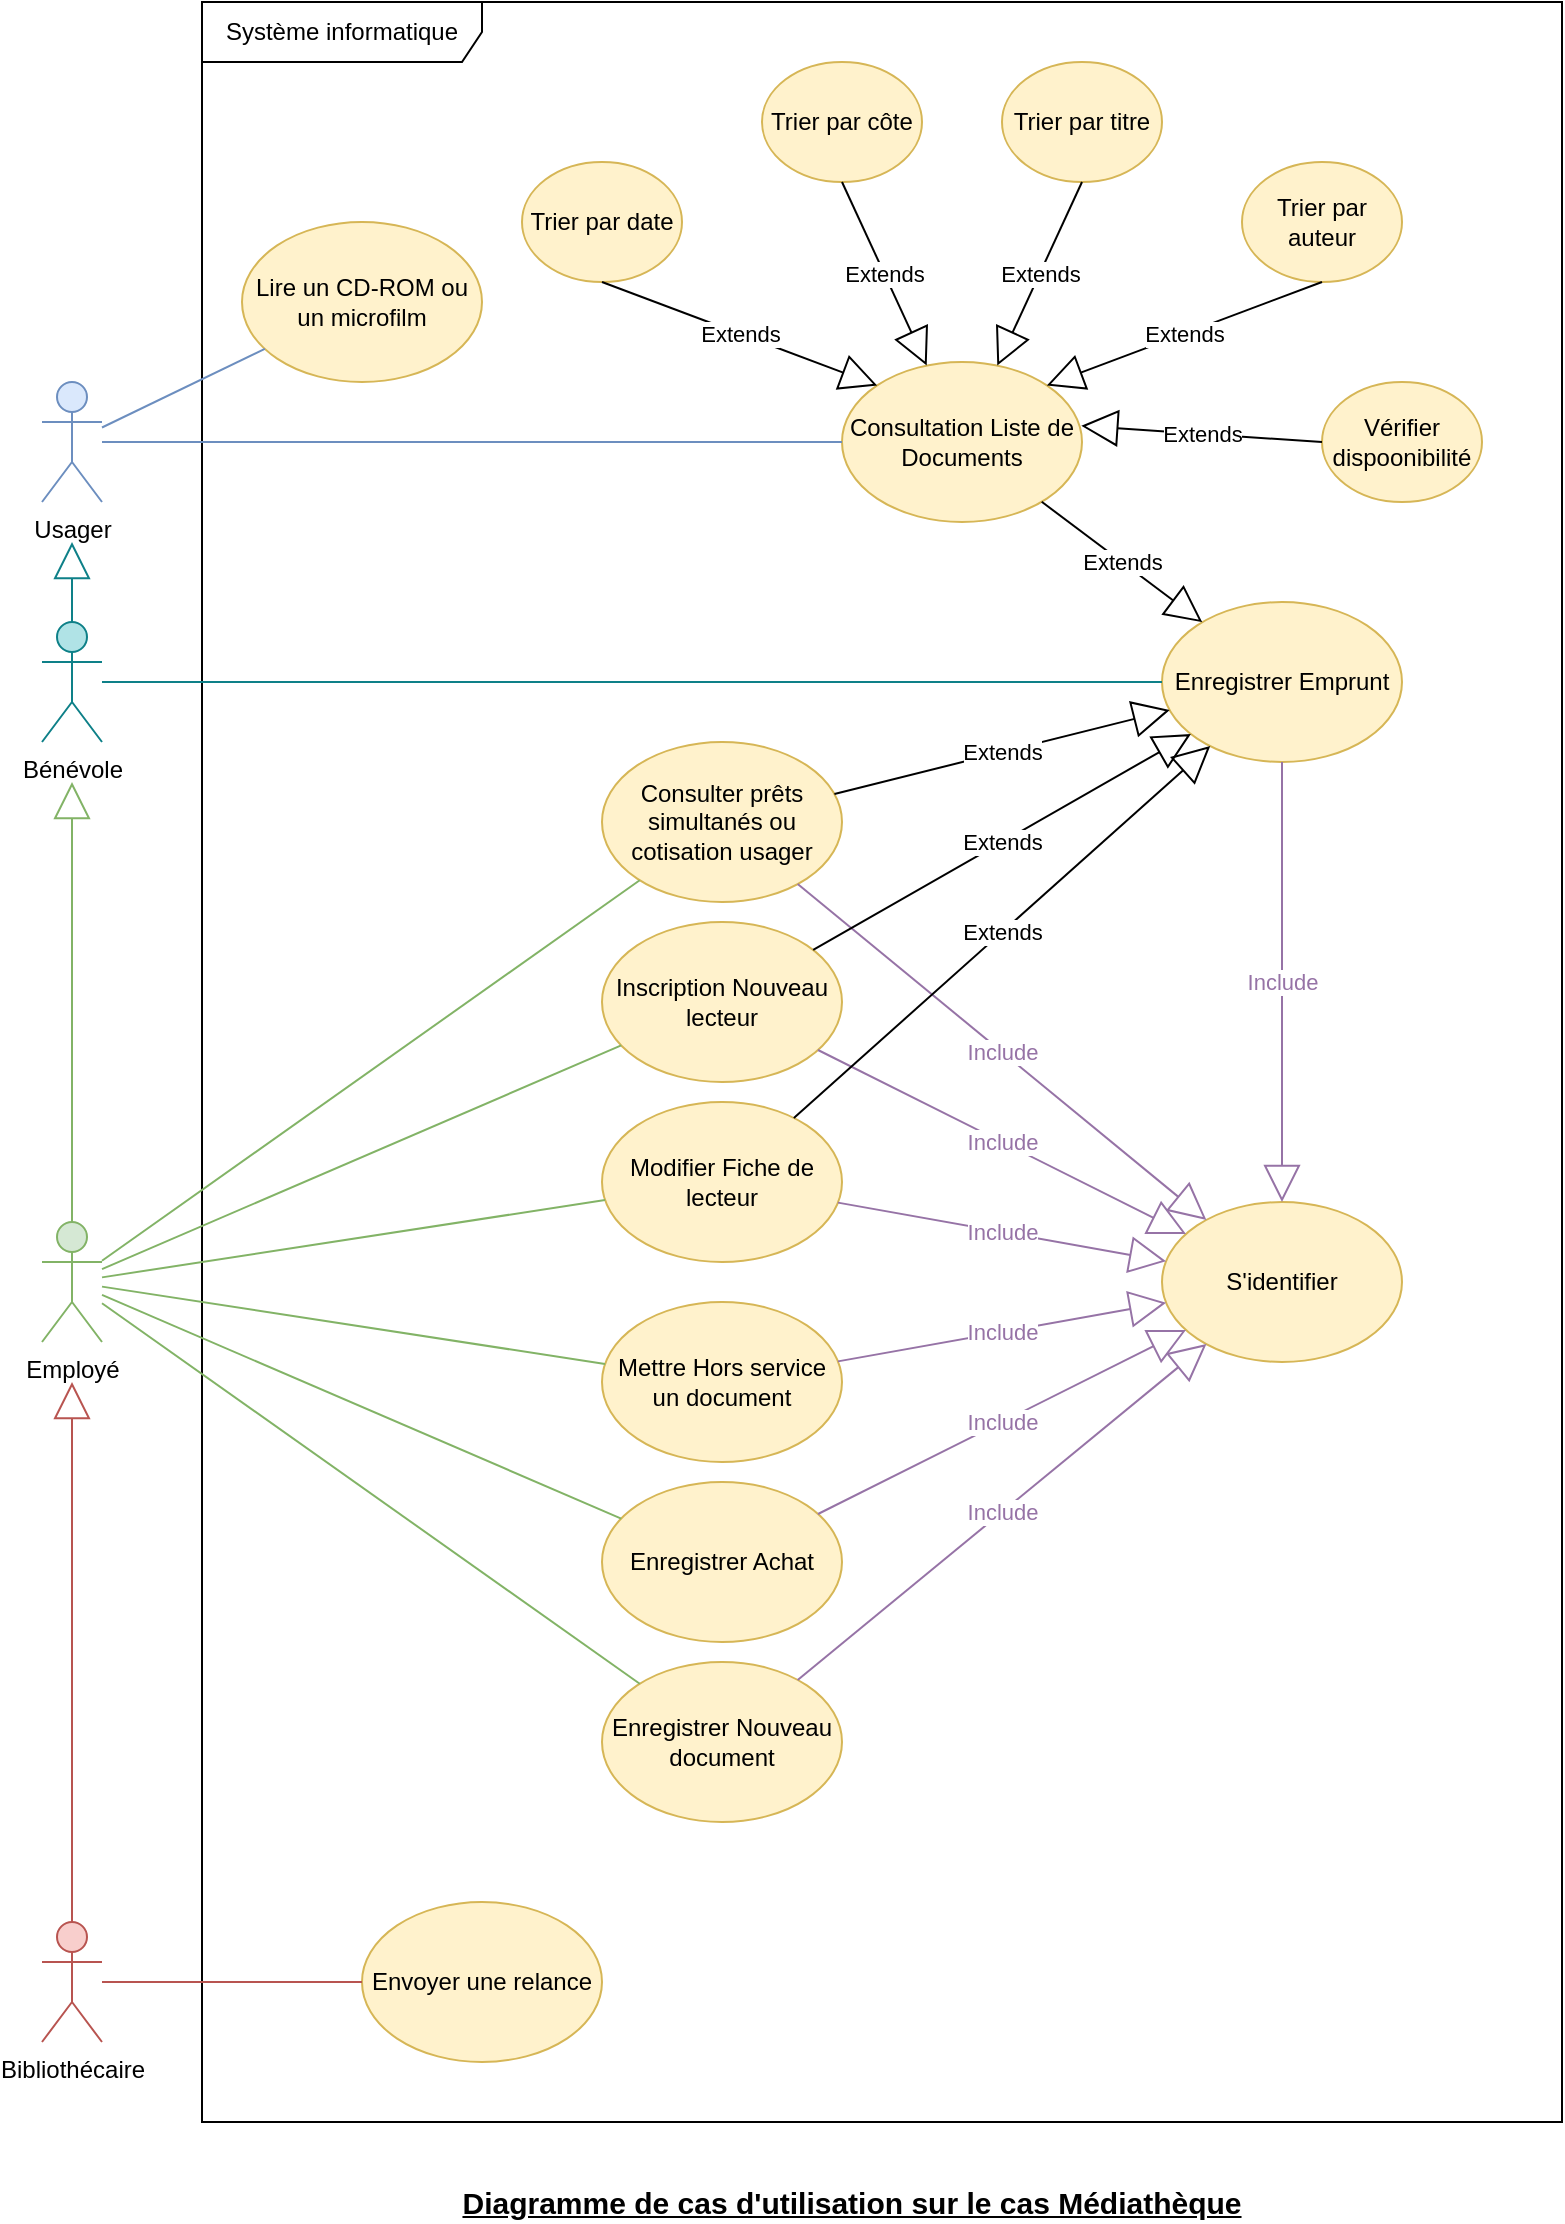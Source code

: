 <mxfile version="13.10.4" type="github" pages="6"><diagram id="LAYo59s4Ir1ok2taMjIL" name="Diag Cas D'utilisation"><mxGraphModel dx="2426" dy="1253" grid="1" gridSize="10" guides="1" tooltips="1" connect="1" arrows="1" fold="1" page="1" pageScale="1" pageWidth="827" pageHeight="1169" math="0" shadow="0"><root><mxCell id="UqXUvOxAaNdN8W3GCch9-0"/><mxCell id="UqXUvOxAaNdN8W3GCch9-1" parent="UqXUvOxAaNdN8W3GCch9-0"/><mxCell id="2Tf4LNu6g37nHYg_VTwU-1" value="Système informatique" style="shape=umlFrame;whiteSpace=wrap;html=1;width=140;height=30;" parent="UqXUvOxAaNdN8W3GCch9-1" vertex="1"><mxGeometry x="120" y="20" width="680" height="1060" as="geometry"/></mxCell><mxCell id="2Tf4LNu6g37nHYg_VTwU-2" value="Usager&lt;br&gt;" style="shape=umlActor;verticalLabelPosition=bottom;verticalAlign=top;html=1;outlineConnect=0;fillColor=#dae8fc;strokeColor=#6c8ebf;" parent="UqXUvOxAaNdN8W3GCch9-1" vertex="1"><mxGeometry x="40" y="210" width="30" height="60" as="geometry"/></mxCell><mxCell id="2Tf4LNu6g37nHYg_VTwU-3" value="Bénévole" style="shape=umlActor;verticalLabelPosition=bottom;verticalAlign=top;html=1;outlineConnect=0;fillColor=#b0e3e6;strokeColor=#0e8088;" parent="UqXUvOxAaNdN8W3GCch9-1" vertex="1"><mxGeometry x="40" y="330" width="30" height="60" as="geometry"/></mxCell><mxCell id="2Tf4LNu6g37nHYg_VTwU-4" value="Employé" style="shape=umlActor;verticalLabelPosition=bottom;verticalAlign=top;html=1;outlineConnect=0;fillColor=#d5e8d4;strokeColor=#82b366;" parent="UqXUvOxAaNdN8W3GCch9-1" vertex="1"><mxGeometry x="40" y="630" width="30" height="60" as="geometry"/></mxCell><mxCell id="2Tf4LNu6g37nHYg_VTwU-5" value="Bibliothécaire" style="shape=umlActor;verticalLabelPosition=bottom;verticalAlign=top;html=1;outlineConnect=0;fillColor=#f8cecc;strokeColor=#b85450;" parent="UqXUvOxAaNdN8W3GCch9-1" vertex="1"><mxGeometry x="40" y="980" width="30" height="60" as="geometry"/></mxCell><mxCell id="2Tf4LNu6g37nHYg_VTwU-6" value="Consultation Liste de Documents" style="ellipse;whiteSpace=wrap;html=1;fillColor=#fff2cc;strokeColor=#d6b656;" parent="UqXUvOxAaNdN8W3GCch9-1" vertex="1"><mxGeometry x="440" y="200" width="120" height="80" as="geometry"/></mxCell><mxCell id="2Tf4LNu6g37nHYg_VTwU-7" value="Enregistrer Emprunt" style="ellipse;whiteSpace=wrap;html=1;fillColor=#fff2cc;strokeColor=#d6b656;" parent="UqXUvOxAaNdN8W3GCch9-1" vertex="1"><mxGeometry x="600" y="320" width="120" height="80" as="geometry"/></mxCell><mxCell id="2Tf4LNu6g37nHYg_VTwU-8" value="Consulter prêts simultanés ou cotisation usager" style="ellipse;whiteSpace=wrap;html=1;fillColor=#fff2cc;strokeColor=#d6b656;" parent="UqXUvOxAaNdN8W3GCch9-1" vertex="1"><mxGeometry x="320" y="390" width="120" height="80" as="geometry"/></mxCell><mxCell id="2Tf4LNu6g37nHYg_VTwU-9" value="Enregistrer Achat" style="ellipse;whiteSpace=wrap;html=1;fillColor=#fff2cc;strokeColor=#d6b656;" parent="UqXUvOxAaNdN8W3GCch9-1" vertex="1"><mxGeometry x="320" y="760" width="120" height="80" as="geometry"/></mxCell><mxCell id="2Tf4LNu6g37nHYg_VTwU-10" value="Enregistrer Nouveau document" style="ellipse;whiteSpace=wrap;html=1;fillColor=#fff2cc;strokeColor=#d6b656;" parent="UqXUvOxAaNdN8W3GCch9-1" vertex="1"><mxGeometry x="320" y="850" width="120" height="80" as="geometry"/></mxCell><mxCell id="2Tf4LNu6g37nHYg_VTwU-11" value="Inscription Nouveau lecteur" style="ellipse;whiteSpace=wrap;html=1;fillColor=#fff2cc;strokeColor=#d6b656;" parent="UqXUvOxAaNdN8W3GCch9-1" vertex="1"><mxGeometry x="320" y="480" width="120" height="80" as="geometry"/></mxCell><mxCell id="2Tf4LNu6g37nHYg_VTwU-12" value="Modifier Fiche de lecteur" style="ellipse;whiteSpace=wrap;html=1;fillColor=#fff2cc;strokeColor=#d6b656;" parent="UqXUvOxAaNdN8W3GCch9-1" vertex="1"><mxGeometry x="320" y="570" width="120" height="80" as="geometry"/></mxCell><mxCell id="2Tf4LNu6g37nHYg_VTwU-13" value="Mettre Hors service un document" style="ellipse;whiteSpace=wrap;html=1;fillColor=#fff2cc;strokeColor=#d6b656;" parent="UqXUvOxAaNdN8W3GCch9-1" vertex="1"><mxGeometry x="320" y="670" width="120" height="80" as="geometry"/></mxCell><mxCell id="2Tf4LNu6g37nHYg_VTwU-14" value="Envoyer une relance" style="ellipse;whiteSpace=wrap;html=1;fillColor=#fff2cc;strokeColor=#d6b656;" parent="UqXUvOxAaNdN8W3GCch9-1" vertex="1"><mxGeometry x="200" y="970" width="120" height="80" as="geometry"/></mxCell><mxCell id="2Tf4LNu6g37nHYg_VTwU-15" value="" style="endArrow=none;html=1;entryX=0;entryY=0.5;entryDx=0;entryDy=0;fillColor=#f8cecc;strokeColor=#b85450;" parent="UqXUvOxAaNdN8W3GCch9-1" source="2Tf4LNu6g37nHYg_VTwU-5" target="2Tf4LNu6g37nHYg_VTwU-14" edge="1"><mxGeometry width="50" height="50" relative="1" as="geometry"><mxPoint x="80" y="880" as="sourcePoint"/><mxPoint x="520" y="610" as="targetPoint"/></mxGeometry></mxCell><mxCell id="2Tf4LNu6g37nHYg_VTwU-16" value="S'identifier" style="ellipse;whiteSpace=wrap;html=1;fillColor=#fff2cc;strokeColor=#d6b656;" parent="UqXUvOxAaNdN8W3GCch9-1" vertex="1"><mxGeometry x="600" y="620" width="120" height="80" as="geometry"/></mxCell><mxCell id="2Tf4LNu6g37nHYg_VTwU-17" value="" style="endArrow=block;endSize=16;endFill=0;html=1;exitX=0.5;exitY=0;exitDx=0;exitDy=0;exitPerimeter=0;fillColor=#f8cecc;strokeColor=#b85450;" parent="UqXUvOxAaNdN8W3GCch9-1" source="2Tf4LNu6g37nHYg_VTwU-5" edge="1"><mxGeometry width="160" relative="1" as="geometry"><mxPoint x="280" y="550" as="sourcePoint"/><mxPoint x="55" y="710" as="targetPoint"/></mxGeometry></mxCell><mxCell id="2Tf4LNu6g37nHYg_VTwU-18" value="" style="endArrow=block;endSize=16;endFill=0;html=1;exitX=0.5;exitY=0;exitDx=0;exitDy=0;exitPerimeter=0;fillColor=#d5e8d4;strokeColor=#82b366;" parent="UqXUvOxAaNdN8W3GCch9-1" source="2Tf4LNu6g37nHYg_VTwU-4" edge="1"><mxGeometry width="160" relative="1" as="geometry"><mxPoint x="90" y="680" as="sourcePoint"/><mxPoint x="55" y="410" as="targetPoint"/></mxGeometry></mxCell><mxCell id="2Tf4LNu6g37nHYg_VTwU-19" value="" style="endArrow=none;html=1;entryX=0;entryY=0.5;entryDx=0;entryDy=0;fillColor=#dae8fc;strokeColor=#6c8ebf;" parent="UqXUvOxAaNdN8W3GCch9-1" source="2Tf4LNu6g37nHYg_VTwU-2" target="2Tf4LNu6g37nHYg_VTwU-6" edge="1"><mxGeometry width="50" height="50" relative="1" as="geometry"><mxPoint x="140" y="380" as="sourcePoint"/><mxPoint x="190" y="330" as="targetPoint"/></mxGeometry></mxCell><mxCell id="2Tf4LNu6g37nHYg_VTwU-20" value="" style="endArrow=none;html=1;fillColor=#d5e8d4;strokeColor=#82b366;" parent="UqXUvOxAaNdN8W3GCch9-1" source="2Tf4LNu6g37nHYg_VTwU-4" target="2Tf4LNu6g37nHYg_VTwU-12" edge="1"><mxGeometry width="50" height="50" relative="1" as="geometry"><mxPoint x="370" y="590" as="sourcePoint"/><mxPoint x="420" y="540" as="targetPoint"/></mxGeometry></mxCell><mxCell id="2Tf4LNu6g37nHYg_VTwU-21" value="Trier par date" style="ellipse;whiteSpace=wrap;html=1;fillColor=#fff2cc;strokeColor=#d6b656;" parent="UqXUvOxAaNdN8W3GCch9-1" vertex="1"><mxGeometry x="280" y="100" width="80" height="60" as="geometry"/></mxCell><mxCell id="2Tf4LNu6g37nHYg_VTwU-22" value="Trier par côte" style="ellipse;whiteSpace=wrap;html=1;fillColor=#fff2cc;strokeColor=#d6b656;" parent="UqXUvOxAaNdN8W3GCch9-1" vertex="1"><mxGeometry x="400" y="50" width="80" height="60" as="geometry"/></mxCell><mxCell id="2Tf4LNu6g37nHYg_VTwU-23" value="Trier par titre" style="ellipse;whiteSpace=wrap;html=1;fillColor=#fff2cc;strokeColor=#d6b656;" parent="UqXUvOxAaNdN8W3GCch9-1" vertex="1"><mxGeometry x="520" y="50" width="80" height="60" as="geometry"/></mxCell><mxCell id="2Tf4LNu6g37nHYg_VTwU-24" value="Trier par auteur" style="ellipse;whiteSpace=wrap;html=1;fillColor=#fff2cc;strokeColor=#d6b656;" parent="UqXUvOxAaNdN8W3GCch9-1" vertex="1"><mxGeometry x="640" y="100" width="80" height="60" as="geometry"/></mxCell><mxCell id="2Tf4LNu6g37nHYg_VTwU-25" value="Extends" style="endArrow=block;endSize=16;endFill=0;html=1;exitX=0.5;exitY=1;exitDx=0;exitDy=0;entryX=1;entryY=0;entryDx=0;entryDy=0;" parent="UqXUvOxAaNdN8W3GCch9-1" source="2Tf4LNu6g37nHYg_VTwU-24" target="2Tf4LNu6g37nHYg_VTwU-6" edge="1"><mxGeometry width="160" relative="1" as="geometry"><mxPoint x="350" y="450" as="sourcePoint"/><mxPoint x="510" y="450" as="targetPoint"/></mxGeometry></mxCell><mxCell id="2Tf4LNu6g37nHYg_VTwU-26" value="Extends" style="endArrow=block;endSize=16;endFill=0;html=1;exitX=0.5;exitY=1;exitDx=0;exitDy=0;" parent="UqXUvOxAaNdN8W3GCch9-1" source="2Tf4LNu6g37nHYg_VTwU-23" target="2Tf4LNu6g37nHYg_VTwU-6" edge="1"><mxGeometry width="160" relative="1" as="geometry"><mxPoint x="350" y="450" as="sourcePoint"/><mxPoint x="440" y="283" as="targetPoint"/></mxGeometry></mxCell><mxCell id="2Tf4LNu6g37nHYg_VTwU-27" value="Extends" style="endArrow=block;endSize=16;endFill=0;html=1;exitX=0.5;exitY=1;exitDx=0;exitDy=0;" parent="UqXUvOxAaNdN8W3GCch9-1" source="2Tf4LNu6g37nHYg_VTwU-22" target="2Tf4LNu6g37nHYg_VTwU-6" edge="1"><mxGeometry width="160" relative="1" as="geometry"><mxPoint x="350" y="180" as="sourcePoint"/><mxPoint x="510" y="180" as="targetPoint"/></mxGeometry></mxCell><mxCell id="2Tf4LNu6g37nHYg_VTwU-28" value="Extends" style="endArrow=block;endSize=16;endFill=0;html=1;exitX=0.5;exitY=1;exitDx=0;exitDy=0;entryX=0;entryY=0;entryDx=0;entryDy=0;" parent="UqXUvOxAaNdN8W3GCch9-1" source="2Tf4LNu6g37nHYg_VTwU-21" target="2Tf4LNu6g37nHYg_VTwU-6" edge="1"><mxGeometry width="160" relative="1" as="geometry"><mxPoint x="350" y="450" as="sourcePoint"/><mxPoint x="510" y="450" as="targetPoint"/></mxGeometry></mxCell><mxCell id="2Tf4LNu6g37nHYg_VTwU-29" value="Vérifier dispoonibilité" style="ellipse;whiteSpace=wrap;html=1;fillColor=#fff2cc;strokeColor=#d6b656;" parent="UqXUvOxAaNdN8W3GCch9-1" vertex="1"><mxGeometry x="680" y="210" width="80" height="60" as="geometry"/></mxCell><mxCell id="2Tf4LNu6g37nHYg_VTwU-30" value="Extends" style="endArrow=block;endSize=16;endFill=0;html=1;exitX=0;exitY=0.5;exitDx=0;exitDy=0;entryX=0.997;entryY=0.399;entryDx=0;entryDy=0;entryPerimeter=0;" parent="UqXUvOxAaNdN8W3GCch9-1" source="2Tf4LNu6g37nHYg_VTwU-29" target="2Tf4LNu6g37nHYg_VTwU-6" edge="1"><mxGeometry width="160" relative="1" as="geometry"><mxPoint x="610" y="120.0" as="sourcePoint"/><mxPoint x="465.426" y="231.716" as="targetPoint"/></mxGeometry></mxCell><mxCell id="2Tf4LNu6g37nHYg_VTwU-31" value="" style="endArrow=none;html=1;entryX=0;entryY=0.5;entryDx=0;entryDy=0;fillColor=#b0e3e6;strokeColor=#0e8088;" parent="UqXUvOxAaNdN8W3GCch9-1" source="2Tf4LNu6g37nHYg_VTwU-3" target="2Tf4LNu6g37nHYg_VTwU-7" edge="1"><mxGeometry width="50" height="50" relative="1" as="geometry"><mxPoint x="410" y="700" as="sourcePoint"/><mxPoint x="460" y="650" as="targetPoint"/></mxGeometry></mxCell><mxCell id="2Tf4LNu6g37nHYg_VTwU-32" value="Extends" style="endArrow=block;endSize=16;endFill=0;html=1;" parent="UqXUvOxAaNdN8W3GCch9-1" source="2Tf4LNu6g37nHYg_VTwU-8" target="2Tf4LNu6g37nHYg_VTwU-7" edge="1"><mxGeometry width="160" relative="1" as="geometry"><mxPoint x="350" y="680" as="sourcePoint"/><mxPoint x="510" y="680" as="targetPoint"/></mxGeometry></mxCell><mxCell id="2Tf4LNu6g37nHYg_VTwU-33" value="&lt;font color=&quot;#9673a6&quot;&gt;Include&lt;/font&gt;" style="endArrow=block;endSize=16;endFill=0;html=1;exitX=0.5;exitY=1;exitDx=0;exitDy=0;fillColor=#e1d5e7;strokeColor=#9673a6;" parent="UqXUvOxAaNdN8W3GCch9-1" source="2Tf4LNu6g37nHYg_VTwU-7" target="2Tf4LNu6g37nHYg_VTwU-16" edge="1"><mxGeometry width="160" relative="1" as="geometry"><mxPoint x="470" y="470" as="sourcePoint"/><mxPoint x="370" y="500" as="targetPoint"/></mxGeometry></mxCell><mxCell id="2Tf4LNu6g37nHYg_VTwU-34" value="" style="endArrow=none;html=1;fillColor=#d5e8d4;strokeColor=#82b366;" parent="UqXUvOxAaNdN8W3GCch9-1" source="2Tf4LNu6g37nHYg_VTwU-4" target="2Tf4LNu6g37nHYg_VTwU-11" edge="1"><mxGeometry width="50" height="50" relative="1" as="geometry"><mxPoint x="80" y="675.537" as="sourcePoint"/><mxPoint x="363" y="780" as="targetPoint"/></mxGeometry></mxCell><mxCell id="2Tf4LNu6g37nHYg_VTwU-35" value="" style="endArrow=none;html=1;fillColor=#d5e8d4;strokeColor=#82b366;" parent="UqXUvOxAaNdN8W3GCch9-1" source="2Tf4LNu6g37nHYg_VTwU-4" target="2Tf4LNu6g37nHYg_VTwU-10" edge="1"><mxGeometry width="50" height="50" relative="1" as="geometry"><mxPoint x="90" y="685.537" as="sourcePoint"/><mxPoint x="373" y="790" as="targetPoint"/></mxGeometry></mxCell><mxCell id="2Tf4LNu6g37nHYg_VTwU-36" value="" style="endArrow=none;html=1;fillColor=#d5e8d4;strokeColor=#82b366;" parent="UqXUvOxAaNdN8W3GCch9-1" source="2Tf4LNu6g37nHYg_VTwU-4" target="2Tf4LNu6g37nHYg_VTwU-13" edge="1"><mxGeometry width="50" height="50" relative="1" as="geometry"><mxPoint x="100" y="695.537" as="sourcePoint"/><mxPoint x="383" y="800" as="targetPoint"/></mxGeometry></mxCell><mxCell id="2Tf4LNu6g37nHYg_VTwU-37" value="" style="endArrow=none;html=1;fillColor=#d5e8d4;strokeColor=#82b366;" parent="UqXUvOxAaNdN8W3GCch9-1" source="2Tf4LNu6g37nHYg_VTwU-4" target="2Tf4LNu6g37nHYg_VTwU-9" edge="1"><mxGeometry width="50" height="50" relative="1" as="geometry"><mxPoint x="110" y="705.537" as="sourcePoint"/><mxPoint x="393" y="810" as="targetPoint"/></mxGeometry></mxCell><mxCell id="2Tf4LNu6g37nHYg_VTwU-38" value="&lt;font color=&quot;#9673a6&quot;&gt;Include&lt;/font&gt;" style="endArrow=block;endSize=16;endFill=0;html=1;fillColor=#e1d5e7;strokeColor=#9673a6;" parent="UqXUvOxAaNdN8W3GCch9-1" source="2Tf4LNu6g37nHYg_VTwU-12" target="2Tf4LNu6g37nHYg_VTwU-16" edge="1"><mxGeometry width="160" relative="1" as="geometry"><mxPoint x="470" y="440.0" as="sourcePoint"/><mxPoint x="690" y="610" as="targetPoint"/></mxGeometry></mxCell><mxCell id="2Tf4LNu6g37nHYg_VTwU-39" value="&lt;font color=&quot;#9673a6&quot;&gt;Include&lt;/font&gt;" style="endArrow=block;endSize=16;endFill=0;html=1;fillColor=#e1d5e7;strokeColor=#9673a6;" parent="UqXUvOxAaNdN8W3GCch9-1" source="2Tf4LNu6g37nHYg_VTwU-9" target="2Tf4LNu6g37nHYg_VTwU-16" edge="1"><mxGeometry width="160" relative="1" as="geometry"><mxPoint x="480" y="450.0" as="sourcePoint"/><mxPoint x="700" y="620" as="targetPoint"/></mxGeometry></mxCell><mxCell id="2Tf4LNu6g37nHYg_VTwU-40" value="&lt;font color=&quot;#9673a6&quot;&gt;Include&lt;/font&gt;" style="endArrow=block;endSize=16;endFill=0;html=1;fillColor=#e1d5e7;strokeColor=#9673a6;" parent="UqXUvOxAaNdN8W3GCch9-1" source="2Tf4LNu6g37nHYg_VTwU-13" target="2Tf4LNu6g37nHYg_VTwU-16" edge="1"><mxGeometry width="160" relative="1" as="geometry"><mxPoint x="490" y="460.0" as="sourcePoint"/><mxPoint x="710" y="630" as="targetPoint"/></mxGeometry></mxCell><mxCell id="2Tf4LNu6g37nHYg_VTwU-41" value="&lt;font color=&quot;#9673a6&quot;&gt;Include&lt;/font&gt;" style="endArrow=block;endSize=16;endFill=0;html=1;fillColor=#e1d5e7;strokeColor=#9673a6;" parent="UqXUvOxAaNdN8W3GCch9-1" source="2Tf4LNu6g37nHYg_VTwU-10" target="2Tf4LNu6g37nHYg_VTwU-16" edge="1"><mxGeometry width="160" relative="1" as="geometry"><mxPoint x="500" y="470.0" as="sourcePoint"/><mxPoint x="720" y="640" as="targetPoint"/></mxGeometry></mxCell><mxCell id="2Tf4LNu6g37nHYg_VTwU-42" value="&lt;font color=&quot;#9673a6&quot;&gt;Include&lt;/font&gt;" style="endArrow=block;endSize=16;endFill=0;html=1;fillColor=#e1d5e7;strokeColor=#9673a6;" parent="UqXUvOxAaNdN8W3GCch9-1" source="2Tf4LNu6g37nHYg_VTwU-11" target="2Tf4LNu6g37nHYg_VTwU-16" edge="1"><mxGeometry width="160" relative="1" as="geometry"><mxPoint x="510" y="480.0" as="sourcePoint"/><mxPoint x="730" y="650" as="targetPoint"/></mxGeometry></mxCell><mxCell id="2Tf4LNu6g37nHYg_VTwU-43" value="" style="endArrow=none;html=1;fillColor=#d5e8d4;strokeColor=#82b366;" parent="UqXUvOxAaNdN8W3GCch9-1" source="2Tf4LNu6g37nHYg_VTwU-4" target="2Tf4LNu6g37nHYg_VTwU-8" edge="1"><mxGeometry width="50" height="50" relative="1" as="geometry"><mxPoint x="80" y="663.541" as="sourcePoint"/><mxPoint x="339.638" y="551.742" as="targetPoint"/></mxGeometry></mxCell><mxCell id="2Tf4LNu6g37nHYg_VTwU-44" value="&lt;font color=&quot;#9673a6&quot;&gt;Include&lt;/font&gt;" style="endArrow=block;endSize=16;endFill=0;html=1;fillColor=#e1d5e7;strokeColor=#9673a6;" parent="UqXUvOxAaNdN8W3GCch9-1" source="2Tf4LNu6g37nHYg_VTwU-8" target="2Tf4LNu6g37nHYg_VTwU-16" edge="1"><mxGeometry width="160" relative="1" as="geometry"><mxPoint x="680" y="400.0" as="sourcePoint"/><mxPoint x="695.8" y="550.098" as="targetPoint"/></mxGeometry></mxCell><mxCell id="2Tf4LNu6g37nHYg_VTwU-45" value="Extends" style="endArrow=block;endSize=16;endFill=0;html=1;" parent="UqXUvOxAaNdN8W3GCch9-1" source="2Tf4LNu6g37nHYg_VTwU-11" target="2Tf4LNu6g37nHYg_VTwU-7" edge="1"><mxGeometry width="160" relative="1" as="geometry"><mxPoint x="445.51" y="424.818" as="sourcePoint"/><mxPoint x="624.559" y="375.294" as="targetPoint"/></mxGeometry></mxCell><mxCell id="2Tf4LNu6g37nHYg_VTwU-46" value="Extends" style="endArrow=block;endSize=16;endFill=0;html=1;" parent="UqXUvOxAaNdN8W3GCch9-1" source="2Tf4LNu6g37nHYg_VTwU-12" target="2Tf4LNu6g37nHYg_VTwU-7" edge="1"><mxGeometry width="160" relative="1" as="geometry"><mxPoint x="455.51" y="434.818" as="sourcePoint"/><mxPoint x="634.559" y="385.294" as="targetPoint"/></mxGeometry></mxCell><mxCell id="2Tf4LNu6g37nHYg_VTwU-47" value="Extends" style="endArrow=block;endSize=16;endFill=0;html=1;" parent="UqXUvOxAaNdN8W3GCch9-1" source="2Tf4LNu6g37nHYg_VTwU-6" target="2Tf4LNu6g37nHYg_VTwU-7" edge="1"><mxGeometry width="160" relative="1" as="geometry"><mxPoint x="465.51" y="444.818" as="sourcePoint"/><mxPoint x="644.559" y="395.294" as="targetPoint"/></mxGeometry></mxCell><mxCell id="2Tf4LNu6g37nHYg_VTwU-48" value="Lire un CD-ROM ou un microfilm" style="ellipse;whiteSpace=wrap;html=1;fillColor=#fff2cc;strokeColor=#d6b656;" parent="UqXUvOxAaNdN8W3GCch9-1" vertex="1"><mxGeometry x="140" y="130" width="120" height="80" as="geometry"/></mxCell><mxCell id="2Tf4LNu6g37nHYg_VTwU-49" value="" style="endArrow=none;html=1;fillColor=#dae8fc;strokeColor=#6c8ebf;" parent="UqXUvOxAaNdN8W3GCch9-1" source="2Tf4LNu6g37nHYg_VTwU-2" target="2Tf4LNu6g37nHYg_VTwU-48" edge="1"><mxGeometry width="50" height="50" relative="1" as="geometry"><mxPoint x="80" y="259.61" as="sourcePoint"/><mxPoint x="450.0" y="250.0" as="targetPoint"/></mxGeometry></mxCell><mxCell id="2Tf4LNu6g37nHYg_VTwU-50" value="" style="endArrow=block;endSize=16;endFill=0;html=1;fillColor=#b0e3e6;strokeColor=#0e8088;" parent="UqXUvOxAaNdN8W3GCch9-1" source="2Tf4LNu6g37nHYg_VTwU-3" edge="1"><mxGeometry y="-35" width="160" relative="1" as="geometry"><mxPoint x="170" y="440" as="sourcePoint"/><mxPoint x="55" y="290" as="targetPoint"/><Array as="points"/><mxPoint as="offset"/></mxGeometry></mxCell><mxCell id="2Tf4LNu6g37nHYg_VTwU-51" value="&lt;font style=&quot;font-size: 15px&quot;&gt;&lt;b&gt;&lt;u&gt;Diagramme de cas d'utilisation sur le cas Médiathèque&lt;/u&gt;&lt;/b&gt;&lt;/font&gt;" style="text;html=1;strokeColor=none;fillColor=none;align=center;verticalAlign=middle;whiteSpace=wrap;rounded=0;" parent="UqXUvOxAaNdN8W3GCch9-1" vertex="1"><mxGeometry x="240" y="1110" width="410" height="20" as="geometry"/></mxCell></root></mxGraphModel></diagram><diagram name="Scénario Emprunt" id="cSZXnmdT46F_brq17UoL"><mxGraphModel dx="2062" dy="2234" grid="1" gridSize="10" guides="1" tooltips="1" connect="1" arrows="1" fold="1" page="1" pageScale="1" pageWidth="827" pageHeight="1169" math="0" shadow="0"><root><mxCell id="vx2EHAvkVwbfaruVXHeK-0"/><mxCell id="vx2EHAvkVwbfaruVXHeK-1" parent="vx2EHAvkVwbfaruVXHeK-0"/><mxCell id="qmTX6Vb3No7RbLnZHN-Q-1" value="&lt;b&gt;&lt;u&gt;Scénario Nominal :&lt;/u&gt;&lt;/b&gt;" style="text;html=1;strokeColor=none;fillColor=none;align=center;verticalAlign=middle;whiteSpace=wrap;rounded=0;" parent="vx2EHAvkVwbfaruVXHeK-1" vertex="1"><mxGeometry x="50" y="-879" width="120" height="20" as="geometry"/></mxCell><mxCell id="qmTX6Vb3No7RbLnZHN-Q-2" value="L'usager recherche la liste des documents sur un poste informatique&lt;br&gt;&amp;nbsp; Le système lui affiche la liste des documents&lt;br&gt;&lt;br&gt;L'usager prends la côte du document voulu et va voir un employé pour l'emprunter&lt;br&gt;L'employé demande la carte lecteur de l'usager&lt;br&gt;L'employé saisit le nom de l'usager et consulte sa fiche de lecteur&lt;br&gt;&amp;nbsp; Le système affiche la fiche de lecteur de l'usager&lt;br&gt;&lt;br&gt;L'employé saisit la côte du document voulu&lt;br&gt;&amp;nbsp; Le système affiche le document recherché et sa disponibilité&lt;br&gt;&lt;br&gt;L'employé référence l'emprunt avec le numéro du lecteur et la côte du document&lt;br&gt;&amp;nbsp; L'emprunt est enregistré dans le système avec le numéro du lecteur et la côte du document&lt;br&gt;Une fiche de prêt est générée dans le système informatique&lt;br&gt;&lt;br&gt;Le cas d'utilisation prend fin" style="text;html=1;strokeColor=none;fillColor=none;align=left;verticalAlign=middle;whiteSpace=wrap;rounded=0;" parent="vx2EHAvkVwbfaruVXHeK-1" vertex="1"><mxGeometry x="20" y="-849" width="510" height="210" as="geometry"/></mxCell><mxCell id="qmTX6Vb3No7RbLnZHN-Q-3" value="&lt;b&gt;&lt;u&gt;Description :&lt;/u&gt;&amp;nbsp;&lt;/b&gt;&lt;br&gt;&amp;nbsp;Ce cas d'utilisation permet d'enregistrer l'emprunt d'un document par un usager&lt;br&gt;&lt;br&gt;&lt;b&gt;&lt;u&gt;Flux d'évènements :&lt;/u&gt;&lt;br&gt;&lt;br&gt;Conditions :&lt;/b&gt;&lt;br&gt;&amp;nbsp;Seul le bibliothécaire, un employé ou un bénévole peut opérer cet enregistrement&lt;br&gt;&amp;nbsp;Si c'est un bénévole qui opère il doit avoir les droits d'accès&lt;br&gt;&amp;nbsp;L'usager doit avoir sa carte de lecteur&lt;br&gt;&amp;nbsp;L'usager doit avoir réglé sa cotisation&lt;br&gt;&amp;nbsp;L'usager ne doit pas avoir plus de 5 emprunts simultanés&lt;br&gt;&amp;nbsp;L'usager peut fournir une caution&lt;br&gt;&amp;nbsp;Au moins un des écran de lecture de la bibliothèque est libre&lt;br&gt;&amp;nbsp;Le document doit être disponible&lt;br&gt;&amp;nbsp;Le document n'est pas un journal ni un livre special consultables sur place uniquement&lt;br&gt;&lt;br&gt;&lt;b&gt;Résultats :&lt;br&gt;&lt;/b&gt;&amp;nbsp;L'emprunt est enregistré&lt;br&gt;&amp;nbsp;Une fiche de prêt est générée&lt;br&gt;&amp;nbsp;L'usager est en règle" style="text;html=1;strokeColor=none;fillColor=none;align=left;verticalAlign=middle;whiteSpace=wrap;rounded=0;" parent="vx2EHAvkVwbfaruVXHeK-1" vertex="1"><mxGeometry x="20" y="-1159" width="480" height="270" as="geometry"/></mxCell><mxCell id="qmTX6Vb3No7RbLnZHN-Q-4" value="&lt;b&gt;L'usager n'est pas enregistré&lt;/b&gt;&lt;br&gt;&amp;nbsp; L'employé suspends l'emprunt pour enregistrer le nouveau lecteur dans le système&lt;br&gt;&amp;nbsp; Une fois l'usager enregistré l'emprunt peut reprendre&lt;br&gt;&amp;nbsp; Seul un employé peut enregistrer un nouveau lecteur, sinon le cas d'utilisation prend fin&lt;br&gt;&lt;br&gt;&lt;b&gt;Les informations du lecteur sont erronées&lt;/b&gt;&lt;br&gt;&amp;nbsp; Le système détecte que certaines informations concernant le client sont erronées ou absentes :&lt;br&gt;&amp;nbsp; &amp;nbsp; Le système signale ces erreurs&lt;br&gt;&amp;nbsp; &amp;nbsp; L'employé les corrige, le scénario normal reprend&lt;br&gt;&lt;br&gt;&lt;b&gt;La référence du document est erronée&lt;/b&gt;&lt;br&gt;&amp;nbsp; Le système affiche la liste des documents&lt;br&gt;&amp;nbsp; &amp;nbsp; L'employé sélectionne le bon document, le scénario normal reprend&amp;nbsp;&lt;br&gt;&lt;br&gt;&lt;b&gt;Le document est un CD-ROM&lt;/b&gt;&lt;br&gt;&amp;nbsp; L'usager fournit une caution, le scénario normal reprend&lt;br&gt;&amp;nbsp; Sinon, le cas d'utilisation prend fin&lt;br&gt;&lt;br&gt;&lt;b&gt;Le document est un microfilm&lt;/b&gt;&lt;br&gt;&amp;nbsp; Un écran de lecture de la bibliothèque est libre, le scénario normal reprend&lt;br&gt;&amp;nbsp; Sinon, le cas d'utilisation prend fin&lt;br&gt;&lt;br&gt;&lt;b&gt;Le document n'est pas disponible&lt;/b&gt;&lt;br&gt;&amp;nbsp; Le système détecte que le document est indisponible et le signale&lt;br&gt;&amp;nbsp; Le cas d'utilisation prend fin&lt;br&gt;&lt;br&gt;&lt;b&gt;La personne s'occupant de l'usager est un bénévole n'ayant plus les droits d'accès&lt;/b&gt;&lt;br&gt;&amp;nbsp; Le système détecte que le bénévole n'a plus les droits d'accès pour enregistrer l'emprunt&lt;br&gt;&amp;nbsp; Le cas d'utilisation prend fin&lt;br&gt;&lt;br&gt;&lt;b&gt;L'usager a 5 emprunts simultanés ou n'a pas réglé sa cotisation&lt;/b&gt;&lt;br&gt;&amp;nbsp; Le système détecte que l'usager n'est pas en règle et le signale&lt;br&gt;&amp;nbsp; Le cas d'utilisation prend fin&lt;br&gt;&lt;b&gt;&lt;br&gt;L'usager n'a pas sa carte de lecteur&lt;/b&gt;&lt;br&gt;&amp;nbsp; Le cas d'utilisation prend fin&lt;br&gt;&lt;br&gt;&lt;b&gt;Le document est un journal ou un livre spécial consultables seulement sur place&lt;/b&gt;&lt;br&gt;&amp;nbsp; Le cas d'utilisation prend fin&lt;br&gt;&lt;br&gt;&lt;b&gt;Abandon à tout moment du processus&lt;/b&gt;&lt;br&gt;&amp;nbsp; Le cas d'utilisaon prends fin" style="text;html=1;strokeColor=none;fillColor=none;align=left;verticalAlign=middle;whiteSpace=wrap;rounded=0;" parent="vx2EHAvkVwbfaruVXHeK-1" vertex="1"><mxGeometry x="20" y="-599" width="570" height="580" as="geometry"/></mxCell><mxCell id="qmTX6Vb3No7RbLnZHN-Q-5" value="&lt;b&gt;&lt;u&gt;Scénario Alternatifs :&lt;/u&gt;&lt;/b&gt;" style="text;html=1;strokeColor=none;fillColor=none;align=center;verticalAlign=middle;whiteSpace=wrap;rounded=0;" parent="vx2EHAvkVwbfaruVXHeK-1" vertex="1"><mxGeometry x="50" y="-629" width="130" height="20" as="geometry"/></mxCell></root></mxGraphModel></diagram><diagram name="Diag Séquence Système" id="VdyfGS9R8S_yCNnnXmQN"><mxGraphModel dx="2062" dy="1065" grid="1" gridSize="10" guides="1" tooltips="1" connect="1" arrows="1" fold="1" page="1" pageScale="1" pageWidth="827" pageHeight="1169" math="0" shadow="0"><root><mxCell id="EYoKk3p92vByW_HMbfDT-0"/><mxCell id="EYoKk3p92vByW_HMbfDT-1" parent="EYoKk3p92vByW_HMbfDT-0"/><mxCell id="oFX3T7N-FBXcLmj5WBJP-1" value="Employé" style="shape=umlActor;verticalLabelPosition=bottom;verticalAlign=top;html=1;outlineConnect=0;align=left;fillColor=#d5e8d4;strokeColor=#82b366;" parent="EYoKk3p92vByW_HMbfDT-1" vertex="1"><mxGeometry x="294" y="80" width="40" height="70" as="geometry"/></mxCell><mxCell id="oFX3T7N-FBXcLmj5WBJP-2" value="" style="endArrow=none;dashed=1;html=1;" parent="EYoKk3p92vByW_HMbfDT-1" edge="1"><mxGeometry width="50" height="50" relative="1" as="geometry"><mxPoint x="314" y="790" as="sourcePoint"/><mxPoint x="314" y="180" as="targetPoint"/></mxGeometry></mxCell><mxCell id="oFX3T7N-FBXcLmj5WBJP-3" value="&lt;b&gt;&lt;u&gt;:système&lt;/u&gt;&lt;/b&gt;" style="html=1;align=center;fillColor=#e1d5e7;strokeColor=#9673a6;" parent="EYoKk3p92vByW_HMbfDT-1" vertex="1"><mxGeometry x="574" y="90" width="120" height="50" as="geometry"/></mxCell><mxCell id="oFX3T7N-FBXcLmj5WBJP-4" value="" style="endArrow=none;dashed=1;html=1;entryX=0.5;entryY=1;entryDx=0;entryDy=0;" parent="EYoKk3p92vByW_HMbfDT-1" target="oFX3T7N-FBXcLmj5WBJP-3" edge="1"><mxGeometry width="50" height="50" relative="1" as="geometry"><mxPoint x="634" y="790" as="sourcePoint"/><mxPoint x="424" y="420" as="targetPoint"/></mxGeometry></mxCell><mxCell id="oFX3T7N-FBXcLmj5WBJP-5" value="" style="endArrow=open;endFill=1;endSize=12;html=1;" parent="EYoKk3p92vByW_HMbfDT-1" edge="1"><mxGeometry width="160" relative="1" as="geometry"><mxPoint x="314" y="230" as="sourcePoint"/><mxPoint x="634" y="230" as="targetPoint"/></mxGeometry></mxCell><mxCell id="oFX3T7N-FBXcLmj5WBJP-6" value="saisit nom de l'usager" style="text;html=1;strokeColor=none;fillColor=none;align=center;verticalAlign=middle;whiteSpace=wrap;rounded=0;" parent="EYoKk3p92vByW_HMbfDT-1" vertex="1"><mxGeometry x="364" y="210" width="220" height="20" as="geometry"/></mxCell><mxCell id="oFX3T7N-FBXcLmj5WBJP-7" value="" style="endArrow=open;endFill=1;endSize=12;html=1;" parent="EYoKk3p92vByW_HMbfDT-1" edge="1"><mxGeometry width="160" relative="1" as="geometry"><mxPoint x="634" y="260" as="sourcePoint"/><mxPoint x="314" y="260" as="targetPoint"/></mxGeometry></mxCell><mxCell id="oFX3T7N-FBXcLmj5WBJP-8" value="affiche la fiche de lecteur de l'usager" style="text;html=1;strokeColor=none;fillColor=none;align=center;verticalAlign=middle;whiteSpace=wrap;rounded=0;" parent="EYoKk3p92vByW_HMbfDT-1" vertex="1"><mxGeometry x="364" y="240" width="217" height="20" as="geometry"/></mxCell><mxCell id="oFX3T7N-FBXcLmj5WBJP-9" value="&lt;b&gt;&lt;u&gt;&lt;font style=&quot;font-size: 13px&quot;&gt;Scénario Nominal&lt;/font&gt;&lt;/u&gt;&lt;/b&gt;" style="text;html=1;strokeColor=none;fillColor=none;align=center;verticalAlign=middle;whiteSpace=wrap;rounded=0;" parent="EYoKk3p92vByW_HMbfDT-1" vertex="1"><mxGeometry x="44" y="120" width="130" height="20" as="geometry"/></mxCell><mxCell id="oFX3T7N-FBXcLmj5WBJP-10" value="" style="endArrow=open;endFill=1;endSize=12;html=1;" parent="EYoKk3p92vByW_HMbfDT-1" edge="1"><mxGeometry width="160" relative="1" as="geometry"><mxPoint x="312.5" y="370" as="sourcePoint"/><mxPoint x="632.5" y="370" as="targetPoint"/></mxGeometry></mxCell><mxCell id="oFX3T7N-FBXcLmj5WBJP-11" value="saisit côte du document" style="text;html=1;strokeColor=none;fillColor=none;align=center;verticalAlign=middle;whiteSpace=wrap;rounded=0;" parent="EYoKk3p92vByW_HMbfDT-1" vertex="1"><mxGeometry x="362.5" y="350" width="220" height="20" as="geometry"/></mxCell><mxCell id="oFX3T7N-FBXcLmj5WBJP-12" value="" style="endArrow=open;endFill=1;endSize=12;html=1;" parent="EYoKk3p92vByW_HMbfDT-1" edge="1"><mxGeometry width="160" relative="1" as="geometry"><mxPoint x="634" y="470" as="sourcePoint"/><mxPoint x="314" y="470" as="targetPoint"/></mxGeometry></mxCell><mxCell id="oFX3T7N-FBXcLmj5WBJP-13" value="affiche le document correspondant" style="text;html=1;strokeColor=none;fillColor=none;align=center;verticalAlign=middle;whiteSpace=wrap;rounded=0;" parent="EYoKk3p92vByW_HMbfDT-1" vertex="1"><mxGeometry x="364" y="450" width="217" height="20" as="geometry"/></mxCell><mxCell id="oFX3T7N-FBXcLmj5WBJP-14" value="" style="endArrow=open;endFill=1;endSize=12;html=1;" parent="EYoKk3p92vByW_HMbfDT-1" edge="1"><mxGeometry width="160" relative="1" as="geometry"><mxPoint x="636.353" y="400" as="sourcePoint"/><mxPoint x="636" y="440" as="targetPoint"/><Array as="points"><mxPoint x="674" y="400"/><mxPoint x="674" y="420"/><mxPoint x="674" y="440"/></Array></mxGeometry></mxCell><mxCell id="oFX3T7N-FBXcLmj5WBJP-15" value="recherche le document" style="text;html=1;strokeColor=none;fillColor=none;align=center;verticalAlign=middle;whiteSpace=wrap;rounded=0;" parent="EYoKk3p92vByW_HMbfDT-1" vertex="1"><mxGeometry x="684" y="410" width="80" height="30" as="geometry"/></mxCell><mxCell id="oFX3T7N-FBXcLmj5WBJP-16" value="" style="endArrow=open;endFill=1;endSize=12;html=1;" parent="EYoKk3p92vByW_HMbfDT-1" edge="1"><mxGeometry width="160" relative="1" as="geometry"><mxPoint x="634" y="500" as="sourcePoint"/><mxPoint x="314" y="500" as="targetPoint"/></mxGeometry></mxCell><mxCell id="oFX3T7N-FBXcLmj5WBJP-17" value="affiche sa disponibilité" style="text;html=1;strokeColor=none;fillColor=none;align=center;verticalAlign=middle;whiteSpace=wrap;rounded=0;" parent="EYoKk3p92vByW_HMbfDT-1" vertex="1"><mxGeometry x="364" y="480" width="217" height="20" as="geometry"/></mxCell><mxCell id="oFX3T7N-FBXcLmj5WBJP-18" value="" style="endArrow=open;endFill=1;endSize=12;html=1;" parent="EYoKk3p92vByW_HMbfDT-1" edge="1"><mxGeometry width="160" relative="1" as="geometry"><mxPoint x="314" y="580" as="sourcePoint"/><mxPoint x="634" y="580" as="targetPoint"/></mxGeometry></mxCell><mxCell id="oFX3T7N-FBXcLmj5WBJP-19" value="saisit la côte du document et le numéro du lecteur" style="text;html=1;strokeColor=none;fillColor=none;align=center;verticalAlign=middle;whiteSpace=wrap;rounded=0;" parent="EYoKk3p92vByW_HMbfDT-1" vertex="1"><mxGeometry x="336.75" y="560" width="271.5" height="20" as="geometry"/></mxCell><mxCell id="oFX3T7N-FBXcLmj5WBJP-20" value="" style="endArrow=open;endFill=1;endSize=12;html=1;" parent="EYoKk3p92vByW_HMbfDT-1" edge="1"><mxGeometry width="160" relative="1" as="geometry"><mxPoint x="636.353" y="610" as="sourcePoint"/><mxPoint x="636" y="650" as="targetPoint"/><Array as="points"><mxPoint x="674" y="610"/><mxPoint x="674" y="630"/><mxPoint x="674" y="650"/></Array></mxGeometry></mxCell><mxCell id="oFX3T7N-FBXcLmj5WBJP-21" value="Enregistre l'emprunt&lt;br&gt;Génère une fiche de prêt" style="text;html=1;strokeColor=none;fillColor=none;align=center;verticalAlign=middle;whiteSpace=wrap;rounded=0;" parent="EYoKk3p92vByW_HMbfDT-1" vertex="1"><mxGeometry x="674" y="600" width="140" height="60" as="geometry"/></mxCell><mxCell id="oFX3T7N-FBXcLmj5WBJP-22" value="" style="shape=umlDestroy;" parent="EYoKk3p92vByW_HMbfDT-1" vertex="1"><mxGeometry x="619" y="670" width="30" height="30" as="geometry"/></mxCell><mxCell id="oFX3T7N-FBXcLmj5WBJP-23" value="L'employé saisit le nom de l'usager et consulte sa fiche de lecteur&amp;nbsp;" style="text;html=1;strokeColor=none;fillColor=none;align=center;verticalAlign=middle;whiteSpace=wrap;rounded=0;fontStyle=1" parent="EYoKk3p92vByW_HMbfDT-1" vertex="1"><mxGeometry x="34" y="220" width="220" height="30" as="geometry"/></mxCell><mxCell id="oFX3T7N-FBXcLmj5WBJP-24" value="L'employé saisit la côte du document voulu" style="text;html=1;strokeColor=none;fillColor=none;align=center;verticalAlign=middle;whiteSpace=wrap;rounded=0;fontStyle=1" parent="EYoKk3p92vByW_HMbfDT-1" vertex="1"><mxGeometry x="14" y="340" width="260" height="30" as="geometry"/></mxCell><mxCell id="oFX3T7N-FBXcLmj5WBJP-25" value="Le système affiche le document ainsi que sa disponibilité" style="text;html=1;strokeColor=none;fillColor=none;align=center;verticalAlign=middle;whiteSpace=wrap;rounded=0;fontStyle=1" parent="EYoKk3p92vByW_HMbfDT-1" vertex="1"><mxGeometry x="34" y="440" width="200" height="30" as="geometry"/></mxCell><mxCell id="oFX3T7N-FBXcLmj5WBJP-26" value="L'employé référence l'emprunt avec la côte du document et le numéro du lecteur&amp;nbsp;" style="text;html=1;strokeColor=none;fillColor=none;align=center;verticalAlign=middle;whiteSpace=wrap;rounded=0;fontStyle=1" parent="EYoKk3p92vByW_HMbfDT-1" vertex="1"><mxGeometry x="24" y="530" width="260" height="50" as="geometry"/></mxCell><mxCell id="oFX3T7N-FBXcLmj5WBJP-27" value="&lt;font style=&quot;font-size: 15px&quot;&gt;&lt;b&gt;&lt;u&gt;Emprunt d'un document : Diagramme de séquence système (1)&lt;/u&gt;&lt;/b&gt;&lt;/font&gt;" style="text;html=1;strokeColor=none;fillColor=none;align=center;verticalAlign=middle;whiteSpace=wrap;rounded=0;" parent="EYoKk3p92vByW_HMbfDT-1" vertex="1"><mxGeometry x="185" y="20" width="457" height="20" as="geometry"/></mxCell><mxCell id="RSGhndTzYucjrhpVJ1pB-1" value="Employé" style="shape=umlActor;verticalLabelPosition=bottom;verticalAlign=top;html=1;outlineConnect=0;align=left;fillColor=#d5e8d4;strokeColor=#82b366;" parent="EYoKk3p92vByW_HMbfDT-1" vertex="1"><mxGeometry x="1132.005" y="80" width="40" height="70" as="geometry"/></mxCell><mxCell id="RSGhndTzYucjrhpVJ1pB-2" value="&lt;b&gt;&lt;u&gt;:système&lt;/u&gt;&lt;/b&gt;" style="html=1;align=center;fillColor=#e1d5e7;strokeColor=#9673a6;" parent="EYoKk3p92vByW_HMbfDT-1" vertex="1"><mxGeometry x="1412.005" y="90" width="120" height="50" as="geometry"/></mxCell><mxCell id="RSGhndTzYucjrhpVJ1pB-3" value="" style="endArrow=none;dashed=1;html=1;entryX=0.5;entryY=1;entryDx=0;entryDy=0;" parent="EYoKk3p92vByW_HMbfDT-1" target="RSGhndTzYucjrhpVJ1pB-2" edge="1"><mxGeometry width="50" height="50" relative="1" as="geometry"><mxPoint x="1472" y="1140" as="sourcePoint"/><mxPoint x="1262.005" y="420" as="targetPoint"/></mxGeometry></mxCell><mxCell id="RSGhndTzYucjrhpVJ1pB-4" value="" style="endArrow=open;endFill=1;endSize=12;html=1;" parent="EYoKk3p92vByW_HMbfDT-1" edge="1"><mxGeometry width="160" relative="1" as="geometry"><mxPoint x="1152.005" y="230" as="sourcePoint"/><mxPoint x="1472.005" y="230" as="targetPoint"/></mxGeometry></mxCell><mxCell id="RSGhndTzYucjrhpVJ1pB-5" value="&lt;b&gt;&lt;u&gt;&lt;font style=&quot;font-size: 13px&quot;&gt;Scénario alternatif&lt;/font&gt;&lt;/u&gt;&lt;/b&gt;" style="text;html=1;strokeColor=none;fillColor=none;align=left;verticalAlign=middle;whiteSpace=wrap;rounded=0;" parent="EYoKk3p92vByW_HMbfDT-1" vertex="1"><mxGeometry x="852.005" y="180" width="120" height="20" as="geometry"/></mxCell><mxCell id="RSGhndTzYucjrhpVJ1pB-6" value="&lt;b&gt;L'usager n'est pas enregistré&lt;/b&gt;" style="text;html=1;strokeColor=none;fillColor=none;align=left;verticalAlign=middle;whiteSpace=wrap;rounded=0;" parent="EYoKk3p92vByW_HMbfDT-1" vertex="1"><mxGeometry x="852.005" y="200" width="170" height="20" as="geometry"/></mxCell><mxCell id="RSGhndTzYucjrhpVJ1pB-7" value="Enregistrement nouveau lecteur" style="text;html=1;strokeColor=none;fillColor=none;align=center;verticalAlign=middle;whiteSpace=wrap;rounded=0;" parent="EYoKk3p92vByW_HMbfDT-1" vertex="1"><mxGeometry x="1192.005" y="210" width="240" height="20" as="geometry"/></mxCell><mxCell id="RSGhndTzYucjrhpVJ1pB-8" value="&lt;b&gt;&lt;u&gt;&lt;font style=&quot;font-size: 13px&quot;&gt;Scénario alternatif&lt;/font&gt;&lt;/u&gt;&lt;/b&gt;" style="text;html=1;strokeColor=none;fillColor=none;align=left;verticalAlign=middle;whiteSpace=wrap;rounded=0;" parent="EYoKk3p92vByW_HMbfDT-1" vertex="1"><mxGeometry x="852.005" y="300" width="120" height="20" as="geometry"/></mxCell><mxCell id="RSGhndTzYucjrhpVJ1pB-9" value="&lt;b&gt;Les informations du lecteur sont erronées&lt;/b&gt;" style="text;html=1;strokeColor=none;fillColor=none;align=left;verticalAlign=middle;whiteSpace=wrap;rounded=0;" parent="EYoKk3p92vByW_HMbfDT-1" vertex="1"><mxGeometry x="852" y="320" width="260" height="20" as="geometry"/></mxCell><mxCell id="RSGhndTzYucjrhpVJ1pB-10" value="" style="endArrow=open;endFill=1;endSize=12;html=1;" parent="EYoKk3p92vByW_HMbfDT-1" edge="1"><mxGeometry width="160" relative="1" as="geometry"><mxPoint x="1152.005" y="380" as="sourcePoint"/><mxPoint x="1472.005" y="380" as="targetPoint"/></mxGeometry></mxCell><mxCell id="RSGhndTzYucjrhpVJ1pB-11" value="signale informations erronées" style="text;html=1;strokeColor=none;fillColor=none;align=center;verticalAlign=middle;whiteSpace=wrap;rounded=0;" parent="EYoKk3p92vByW_HMbfDT-1" vertex="1"><mxGeometry x="1192.005" y="330" width="240" height="20" as="geometry"/></mxCell><mxCell id="RSGhndTzYucjrhpVJ1pB-12" value="" style="endArrow=open;endFill=1;endSize=12;html=1;" parent="EYoKk3p92vByW_HMbfDT-1" edge="1"><mxGeometry width="160" relative="1" as="geometry"><mxPoint x="1472.005" y="350" as="sourcePoint"/><mxPoint x="1152.005" y="350" as="targetPoint"/></mxGeometry></mxCell><mxCell id="RSGhndTzYucjrhpVJ1pB-13" value="correction des erreurs&amp;nbsp;" style="text;html=1;strokeColor=none;fillColor=none;align=center;verticalAlign=middle;whiteSpace=wrap;rounded=0;" parent="EYoKk3p92vByW_HMbfDT-1" vertex="1"><mxGeometry x="1192.005" y="360" width="240" height="20" as="geometry"/></mxCell><mxCell id="RSGhndTzYucjrhpVJ1pB-14" value="" style="endArrow=open;endFill=1;endSize=12;html=1;" parent="EYoKk3p92vByW_HMbfDT-1" edge="1"><mxGeometry width="160" relative="1" as="geometry"><mxPoint x="1473.005" y="410" as="sourcePoint"/><mxPoint x="1473.005" y="450" as="targetPoint"/><Array as="points"><mxPoint x="1512.005" y="410"/><mxPoint x="1512.005" y="450"/></Array></mxGeometry></mxCell><mxCell id="RSGhndTzYucjrhpVJ1pB-15" value="Contrôle informations" style="text;html=1;strokeColor=none;fillColor=none;align=center;verticalAlign=middle;whiteSpace=wrap;rounded=0;" parent="EYoKk3p92vByW_HMbfDT-1" vertex="1"><mxGeometry x="1522.005" y="420" width="100" height="30" as="geometry"/></mxCell><mxCell id="RSGhndTzYucjrhpVJ1pB-16" value="&lt;b&gt;&lt;u&gt;&lt;font style=&quot;font-size: 13px&quot;&gt;Scénario alternatif&lt;/font&gt;&lt;/u&gt;&lt;/b&gt;" style="text;html=1;strokeColor=none;fillColor=none;align=left;verticalAlign=middle;whiteSpace=wrap;rounded=0;" parent="EYoKk3p92vByW_HMbfDT-1" vertex="1"><mxGeometry x="852.005" y="840" width="120" height="20" as="geometry"/></mxCell><mxCell id="RSGhndTzYucjrhpVJ1pB-17" value="&lt;b&gt;Le document n'est pas disponible&lt;/b&gt;" style="text;html=1;strokeColor=none;fillColor=none;align=left;verticalAlign=middle;whiteSpace=wrap;rounded=0;" parent="EYoKk3p92vByW_HMbfDT-1" vertex="1"><mxGeometry x="852.005" y="860" width="230" height="20" as="geometry"/></mxCell><mxCell id="RSGhndTzYucjrhpVJ1pB-18" value="signale document indisponible" style="text;html=1;strokeColor=none;fillColor=none;align=center;verticalAlign=middle;whiteSpace=wrap;rounded=0;" parent="EYoKk3p92vByW_HMbfDT-1" vertex="1"><mxGeometry x="1192.005" y="880" width="240" height="20" as="geometry"/></mxCell><mxCell id="RSGhndTzYucjrhpVJ1pB-19" value="" style="endArrow=open;endFill=1;endSize=12;html=1;" parent="EYoKk3p92vByW_HMbfDT-1" edge="1"><mxGeometry width="160" relative="1" as="geometry"><mxPoint x="1472.005" y="900" as="sourcePoint"/><mxPoint x="1152.005" y="900" as="targetPoint"/></mxGeometry></mxCell><mxCell id="RSGhndTzYucjrhpVJ1pB-20" value="&lt;b&gt;&lt;u&gt;&lt;font style=&quot;font-size: 13px&quot;&gt;Scénario alternatif&lt;/font&gt;&lt;/u&gt;&lt;/b&gt;" style="text;html=1;strokeColor=none;fillColor=none;align=left;verticalAlign=middle;whiteSpace=wrap;rounded=0;" parent="EYoKk3p92vByW_HMbfDT-1" vertex="1"><mxGeometry x="852.005" y="680" width="120" height="20" as="geometry"/></mxCell><mxCell id="RSGhndTzYucjrhpVJ1pB-21" value="&lt;b&gt;La personne s'occupant de l'usager est un bénévole n'ayant plus les droits d'accès&lt;/b&gt;" style="text;html=1;strokeColor=none;fillColor=none;align=left;verticalAlign=middle;whiteSpace=wrap;rounded=0;" parent="EYoKk3p92vByW_HMbfDT-1" vertex="1"><mxGeometry x="852" y="700" width="260" height="40" as="geometry"/></mxCell><mxCell id="RSGhndTzYucjrhpVJ1pB-22" value="refuse l'accès" style="text;html=1;strokeColor=none;fillColor=none;align=center;verticalAlign=middle;whiteSpace=wrap;rounded=0;" parent="EYoKk3p92vByW_HMbfDT-1" vertex="1"><mxGeometry x="1192.005" y="750" width="240" height="20" as="geometry"/></mxCell><mxCell id="RSGhndTzYucjrhpVJ1pB-23" value="" style="endArrow=open;endFill=1;endSize=12;html=1;" parent="EYoKk3p92vByW_HMbfDT-1" edge="1"><mxGeometry width="160" relative="1" as="geometry"><mxPoint x="1472.005" y="770" as="sourcePoint"/><mxPoint x="1152.005" y="770" as="targetPoint"/></mxGeometry></mxCell><mxCell id="RSGhndTzYucjrhpVJ1pB-24" value="&lt;b&gt;&lt;u&gt;&lt;font style=&quot;font-size: 13px&quot;&gt;Scénario alternatif&lt;/font&gt;&lt;/u&gt;&lt;/b&gt;" style="text;html=1;strokeColor=none;fillColor=none;align=left;verticalAlign=middle;whiteSpace=wrap;rounded=0;" parent="EYoKk3p92vByW_HMbfDT-1" vertex="1"><mxGeometry x="852.005" y="970" width="120" height="20" as="geometry"/></mxCell><mxCell id="RSGhndTzYucjrhpVJ1pB-25" value="&lt;b&gt;L'usager a 5 emprunts simultanés ou n'a pas régler sa cotisation&lt;/b&gt;" style="text;html=1;strokeColor=none;fillColor=none;align=left;verticalAlign=middle;whiteSpace=wrap;rounded=0;" parent="EYoKk3p92vByW_HMbfDT-1" vertex="1"><mxGeometry x="852.005" y="990" width="230" height="30" as="geometry"/></mxCell><mxCell id="RSGhndTzYucjrhpVJ1pB-26" value="signale les états de l'usager" style="text;html=1;strokeColor=none;fillColor=none;align=center;verticalAlign=middle;whiteSpace=wrap;rounded=0;" parent="EYoKk3p92vByW_HMbfDT-1" vertex="1"><mxGeometry x="1192.005" y="1010" width="240" height="20" as="geometry"/></mxCell><mxCell id="RSGhndTzYucjrhpVJ1pB-27" value="" style="endArrow=open;endFill=1;endSize=12;html=1;" parent="EYoKk3p92vByW_HMbfDT-1" edge="1"><mxGeometry width="160" relative="1" as="geometry"><mxPoint x="1472.005" y="1030" as="sourcePoint"/><mxPoint x="1152.005" y="1030" as="targetPoint"/></mxGeometry></mxCell><mxCell id="RSGhndTzYucjrhpVJ1pB-28" value="invalide l'emprunt" style="text;html=1;strokeColor=none;fillColor=none;align=center;verticalAlign=middle;whiteSpace=wrap;rounded=0;" parent="EYoKk3p92vByW_HMbfDT-1" vertex="1"><mxGeometry x="1192.005" y="1040" width="240" height="20" as="geometry"/></mxCell><mxCell id="RSGhndTzYucjrhpVJ1pB-29" value="" style="endArrow=open;endFill=1;endSize=12;html=1;" parent="EYoKk3p92vByW_HMbfDT-1" edge="1"><mxGeometry width="160" relative="1" as="geometry"><mxPoint x="1472.005" y="1060" as="sourcePoint"/><mxPoint x="1152.005" y="1060" as="targetPoint"/></mxGeometry></mxCell><mxCell id="RSGhndTzYucjrhpVJ1pB-30" value="" style="shape=umlDestroy;align=center;" parent="EYoKk3p92vByW_HMbfDT-1" vertex="1"><mxGeometry x="1137.005" y="920" width="30" height="30" as="geometry"/></mxCell><mxCell id="RSGhndTzYucjrhpVJ1pB-31" value="" style="shape=umlDestroy;align=center;" parent="EYoKk3p92vByW_HMbfDT-1" vertex="1"><mxGeometry x="1137.005" y="1080" width="30" height="30" as="geometry"/></mxCell><mxCell id="RSGhndTzYucjrhpVJ1pB-32" value="" style="shape=umlDestroy;align=center;" parent="EYoKk3p92vByW_HMbfDT-1" vertex="1"><mxGeometry x="1137.005" y="790" width="30" height="30" as="geometry"/></mxCell><mxCell id="RSGhndTzYucjrhpVJ1pB-33" value="" style="endArrow=none;dashed=1;html=1;" parent="EYoKk3p92vByW_HMbfDT-1" edge="1"><mxGeometry width="50" height="50" relative="1" as="geometry"><mxPoint x="1152" y="1140" as="sourcePoint"/><mxPoint x="1152.005" y="180" as="targetPoint"/></mxGeometry></mxCell><mxCell id="RSGhndTzYucjrhpVJ1pB-34" value="L'employé corrige les informations erronées" style="text;html=1;strokeColor=none;fillColor=none;align=left;verticalAlign=middle;whiteSpace=wrap;rounded=0;" parent="EYoKk3p92vByW_HMbfDT-1" vertex="1"><mxGeometry x="872.005" y="350" width="240" height="20" as="geometry"/></mxCell><mxCell id="RSGhndTzYucjrhpVJ1pB-35" value="&lt;b&gt;&lt;u&gt;&lt;font style=&quot;font-size: 13px&quot;&gt;Scénario alternatif&lt;/font&gt;&lt;/u&gt;&lt;/b&gt;" style="text;html=1;strokeColor=none;fillColor=none;align=left;verticalAlign=middle;whiteSpace=wrap;rounded=0;" parent="EYoKk3p92vByW_HMbfDT-1" vertex="1"><mxGeometry x="852.005" y="503" width="120" height="20" as="geometry"/></mxCell><mxCell id="RSGhndTzYucjrhpVJ1pB-36" value="&lt;b&gt;La référence de document est erronée&lt;/b&gt;" style="text;html=1;strokeColor=none;fillColor=none;align=left;verticalAlign=middle;whiteSpace=wrap;rounded=0;" parent="EYoKk3p92vByW_HMbfDT-1" vertex="1"><mxGeometry x="852.005" y="523" width="230" height="20" as="geometry"/></mxCell><mxCell id="RSGhndTzYucjrhpVJ1pB-37" value="" style="endArrow=open;endFill=1;endSize=12;html=1;" parent="EYoKk3p92vByW_HMbfDT-1" edge="1"><mxGeometry width="160" relative="1" as="geometry"><mxPoint x="1152.005" y="613" as="sourcePoint"/><mxPoint x="1472.005" y="613" as="targetPoint"/></mxGeometry></mxCell><mxCell id="RSGhndTzYucjrhpVJ1pB-38" value="signale référence erronée" style="text;html=1;strokeColor=none;fillColor=none;align=center;verticalAlign=middle;whiteSpace=wrap;rounded=0;" parent="EYoKk3p92vByW_HMbfDT-1" vertex="1"><mxGeometry x="1192.005" y="533" width="240" height="20" as="geometry"/></mxCell><mxCell id="RSGhndTzYucjrhpVJ1pB-39" value="" style="endArrow=open;endFill=1;endSize=12;html=1;" parent="EYoKk3p92vByW_HMbfDT-1" edge="1"><mxGeometry width="160" relative="1" as="geometry"><mxPoint x="1472.005" y="553" as="sourcePoint"/><mxPoint x="1152.005" y="553" as="targetPoint"/></mxGeometry></mxCell><mxCell id="RSGhndTzYucjrhpVJ1pB-40" value="selection du bon document" style="text;html=1;strokeColor=none;fillColor=none;align=center;verticalAlign=middle;whiteSpace=wrap;rounded=0;" parent="EYoKk3p92vByW_HMbfDT-1" vertex="1"><mxGeometry x="1192.005" y="593" width="240" height="20" as="geometry"/></mxCell><mxCell id="RSGhndTzYucjrhpVJ1pB-41" value="L'employé sélectionne le bon document" style="text;html=1;strokeColor=none;fillColor=none;align=left;verticalAlign=middle;whiteSpace=wrap;rounded=0;" parent="EYoKk3p92vByW_HMbfDT-1" vertex="1"><mxGeometry x="862.005" y="583" width="240" height="20" as="geometry"/></mxCell><mxCell id="RSGhndTzYucjrhpVJ1pB-42" value="affiche la liste des documents" style="text;html=1;strokeColor=none;fillColor=none;align=center;verticalAlign=middle;whiteSpace=wrap;rounded=0;" parent="EYoKk3p92vByW_HMbfDT-1" vertex="1"><mxGeometry x="1192.005" y="563" width="240" height="20" as="geometry"/></mxCell><mxCell id="RSGhndTzYucjrhpVJ1pB-43" value="" style="endArrow=open;endFill=1;endSize=12;html=1;" parent="EYoKk3p92vByW_HMbfDT-1" edge="1"><mxGeometry width="160" relative="1" as="geometry"><mxPoint x="1472.005" y="583" as="sourcePoint"/><mxPoint x="1152.005" y="583" as="targetPoint"/></mxGeometry></mxCell><mxCell id="RSGhndTzYucjrhpVJ1pB-44" value="signale identifiants non valides" style="text;html=1;strokeColor=none;fillColor=none;align=center;verticalAlign=middle;whiteSpace=wrap;rounded=0;" parent="EYoKk3p92vByW_HMbfDT-1" vertex="1"><mxGeometry x="1192.005" y="720" width="240" height="20" as="geometry"/></mxCell><mxCell id="RSGhndTzYucjrhpVJ1pB-45" value="" style="endArrow=open;endFill=1;endSize=12;html=1;" parent="EYoKk3p92vByW_HMbfDT-1" edge="1"><mxGeometry width="160" relative="1" as="geometry"><mxPoint x="1472.005" y="740" as="sourcePoint"/><mxPoint x="1152.005" y="740" as="targetPoint"/></mxGeometry></mxCell><mxCell id="RSGhndTzYucjrhpVJ1pB-46" value="&lt;font style=&quot;font-size: 15px&quot;&gt;&lt;b&gt;&lt;u&gt;Emprunt d'un document : Diagramme de séquence système (2)&lt;/u&gt;&lt;/b&gt;&lt;/font&gt;" style="text;html=1;strokeColor=none;fillColor=none;align=center;verticalAlign=middle;whiteSpace=wrap;rounded=0;" parent="EYoKk3p92vByW_HMbfDT-1" vertex="1"><mxGeometry x="1009" y="20" width="457" height="20" as="geometry"/></mxCell></root></mxGraphModel></diagram><diagram name="Diag Activité" id="1vU9ES8zzZLGt_eSw5BY"><mxGraphModel dx="2062" dy="1065" grid="1" gridSize="10" guides="1" tooltips="1" connect="1" arrows="1" fold="1" page="1" pageScale="1" pageWidth="827" pageHeight="1169" math="0" shadow="0"><root><mxCell id="mUSlb2r_ahWhXB-oEaU1-0"/><mxCell id="mUSlb2r_ahWhXB-oEaU1-1" parent="mUSlb2r_ahWhXB-oEaU1-0"/><mxCell id="PgCcIg6XPmuW8LvH51ao-1" value="" style="ellipse;fillColor=#000000;strokeColor=none;" parent="mUSlb2r_ahWhXB-oEaU1-1" vertex="1"><mxGeometry x="414" y="49" width="30" height="30" as="geometry"/></mxCell><mxCell id="PgCcIg6XPmuW8LvH51ao-2" value="" style="ellipse;html=1;shape=endState;fillColor=#000000;strokeColor=#000000;" parent="mUSlb2r_ahWhXB-oEaU1-1" vertex="1"><mxGeometry x="415" y="1079" width="30" height="30" as="geometry"/></mxCell><mxCell id="PgCcIg6XPmuW8LvH51ao-3" value="" style="rhombus;" parent="mUSlb2r_ahWhXB-oEaU1-1" vertex="1"><mxGeometry x="444" y="449" width="30" height="30" as="geometry"/></mxCell><mxCell id="PgCcIg6XPmuW8LvH51ao-4" value="" style="endArrow=open;endFill=1;endSize=12;html=1;exitX=0.5;exitY=1;exitDx=0;exitDy=0;entryX=0.5;entryY=0;entryDx=0;entryDy=0;" parent="mUSlb2r_ahWhXB-oEaU1-1" source="PgCcIg6XPmuW8LvH51ao-1" target="PgCcIg6XPmuW8LvH51ao-5" edge="1"><mxGeometry width="160" relative="1" as="geometry"><mxPoint x="446" y="799" as="sourcePoint"/><mxPoint x="429" y="159" as="targetPoint"/></mxGeometry></mxCell><mxCell id="PgCcIg6XPmuW8LvH51ao-5" value="S'identifier" style="html=1;align=center;verticalAlign=top;rounded=1;absoluteArcSize=1;arcSize=10;dashed=0;" parent="mUSlb2r_ahWhXB-oEaU1-1" vertex="1"><mxGeometry x="359" y="119" width="140" height="40" as="geometry"/></mxCell><mxCell id="PgCcIg6XPmuW8LvH51ao-6" value="" style="rhombus;" parent="mUSlb2r_ahWhXB-oEaU1-1" vertex="1"><mxGeometry x="414" y="209" width="30" height="30" as="geometry"/></mxCell><mxCell id="PgCcIg6XPmuW8LvH51ao-7" value="" style="endArrow=open;endFill=1;endSize=12;html=1;exitX=1;exitY=0.5;exitDx=0;exitDy=0;entryX=1;entryY=0.5;entryDx=0;entryDy=0;" parent="mUSlb2r_ahWhXB-oEaU1-1" source="PgCcIg6XPmuW8LvH51ao-6" target="PgCcIg6XPmuW8LvH51ao-5" edge="1"><mxGeometry width="160" relative="1" as="geometry"><mxPoint x="546" y="399" as="sourcePoint"/><mxPoint x="576" y="139" as="targetPoint"/><Array as="points"><mxPoint x="536" y="224"/><mxPoint x="536" y="139"/></Array></mxGeometry></mxCell><mxCell id="PgCcIg6XPmuW8LvH51ao-8" value="" style="endArrow=open;endFill=1;endSize=12;html=1;exitX=0.5;exitY=1;exitDx=0;exitDy=0;entryX=0.5;entryY=0;entryDx=0;entryDy=0;" parent="mUSlb2r_ahWhXB-oEaU1-1" source="PgCcIg6XPmuW8LvH51ao-5" target="PgCcIg6XPmuW8LvH51ao-6" edge="1"><mxGeometry width="160" relative="1" as="geometry"><mxPoint x="606" y="579" as="sourcePoint"/><mxPoint x="766" y="579" as="targetPoint"/></mxGeometry></mxCell><mxCell id="PgCcIg6XPmuW8LvH51ao-9" value="" style="endArrow=open;endFill=1;endSize=12;html=1;exitX=0.5;exitY=1;exitDx=0;exitDy=0;entryX=0.5;entryY=0;entryDx=0;entryDy=0;" parent="mUSlb2r_ahWhXB-oEaU1-1" source="PgCcIg6XPmuW8LvH51ao-6" edge="1"><mxGeometry width="160" relative="1" as="geometry"><mxPoint x="396" y="259" as="sourcePoint"/><mxPoint x="429" y="289" as="targetPoint"/></mxGeometry></mxCell><mxCell id="PgCcIg6XPmuW8LvH51ao-10" value="non ok" style="text;html=1;strokeColor=none;fillColor=none;align=center;verticalAlign=middle;whiteSpace=wrap;rounded=0;" parent="mUSlb2r_ahWhXB-oEaU1-1" vertex="1"><mxGeometry x="476" y="199" width="40" height="20" as="geometry"/></mxCell><mxCell id="PgCcIg6XPmuW8LvH51ao-11" value="ok" style="text;html=1;strokeColor=none;fillColor=none;align=center;verticalAlign=middle;whiteSpace=wrap;rounded=0;" parent="mUSlb2r_ahWhXB-oEaU1-1" vertex="1"><mxGeometry x="389" y="249" width="40" height="20" as="geometry"/></mxCell><mxCell id="PgCcIg6XPmuW8LvH51ao-12" value="Générer fiche de prêt" style="html=1;align=center;verticalAlign=top;rounded=1;absoluteArcSize=1;arcSize=10;dashed=0;" parent="mUSlb2r_ahWhXB-oEaU1-1" vertex="1"><mxGeometry x="360" y="959" width="140" height="40" as="geometry"/></mxCell><mxCell id="PgCcIg6XPmuW8LvH51ao-13" value="Référencer emprunt" style="html=1;align=center;verticalAlign=top;rounded=1;absoluteArcSize=1;arcSize=10;dashed=0;" parent="mUSlb2r_ahWhXB-oEaU1-1" vertex="1"><mxGeometry x="360" y="839" width="140" height="40" as="geometry"/></mxCell><mxCell id="PgCcIg6XPmuW8LvH51ao-14" value="" style="endArrow=open;endFill=1;endSize=12;html=1;exitX=0.5;exitY=1;exitDx=0;exitDy=0;entryX=0.5;entryY=0;entryDx=0;entryDy=0;" parent="mUSlb2r_ahWhXB-oEaU1-1" source="PgCcIg6XPmuW8LvH51ao-12" target="PgCcIg6XPmuW8LvH51ao-2" edge="1"><mxGeometry width="160" relative="1" as="geometry"><mxPoint x="448.74" y="1140.88" as="sourcePoint"/><mxPoint x="449" y="1189" as="targetPoint"/></mxGeometry></mxCell><mxCell id="PgCcIg6XPmuW8LvH51ao-15" value="" style="endArrow=open;endFill=1;endSize=12;html=1;exitX=0.5;exitY=1;exitDx=0;exitDy=0;entryX=0.5;entryY=0;entryDx=0;entryDy=0;" parent="mUSlb2r_ahWhXB-oEaU1-1" source="PgCcIg6XPmuW8LvH51ao-13" target="PgCcIg6XPmuW8LvH51ao-12" edge="1"><mxGeometry width="160" relative="1" as="geometry"><mxPoint x="430" y="1049" as="sourcePoint"/><mxPoint x="430" y="1089" as="targetPoint"/></mxGeometry></mxCell><mxCell id="PgCcIg6XPmuW8LvH51ao-16" value="Identifier usager" style="html=1;align=center;verticalAlign=top;rounded=1;absoluteArcSize=1;arcSize=10;dashed=0;" parent="mUSlb2r_ahWhXB-oEaU1-1" vertex="1"><mxGeometry x="389" y="369" width="140" height="40" as="geometry"/></mxCell><mxCell id="PgCcIg6XPmuW8LvH51ao-17" value="Inscription nouvel usager" style="html=1;align=center;verticalAlign=top;rounded=1;absoluteArcSize=1;arcSize=10;dashed=0;" parent="mUSlb2r_ahWhXB-oEaU1-1" vertex="1"><mxGeometry x="606" y="444" width="140" height="40" as="geometry"/></mxCell><mxCell id="PgCcIg6XPmuW8LvH51ao-18" value="Consulter &lt;br&gt;fiche lecteur usager" style="html=1;align=center;verticalAlign=top;rounded=1;absoluteArcSize=1;arcSize=10;dashed=0;" parent="mUSlb2r_ahWhXB-oEaU1-1" vertex="1"><mxGeometry x="390" y="529" width="140" height="40" as="geometry"/></mxCell><mxCell id="PgCcIg6XPmuW8LvH51ao-19" value="" style="endArrow=open;endFill=1;endSize=12;html=1;exitX=1;exitY=0.5;exitDx=0;exitDy=0;entryX=0;entryY=0.5;entryDx=0;entryDy=0;" parent="mUSlb2r_ahWhXB-oEaU1-1" source="PgCcIg6XPmuW8LvH51ao-3" target="PgCcIg6XPmuW8LvH51ao-17" edge="1"><mxGeometry width="160" relative="1" as="geometry"><mxPoint x="456" y="498.5" as="sourcePoint"/><mxPoint x="616" y="498.5" as="targetPoint"/></mxGeometry></mxCell><mxCell id="PgCcIg6XPmuW8LvH51ao-20" value="" style="endArrow=open;endFill=1;endSize=12;html=1;exitX=0.5;exitY=0;exitDx=0;exitDy=0;entryX=1;entryY=0.5;entryDx=0;entryDy=0;" parent="mUSlb2r_ahWhXB-oEaU1-1" source="PgCcIg6XPmuW8LvH51ao-17" target="PgCcIg6XPmuW8LvH51ao-16" edge="1"><mxGeometry width="160" relative="1" as="geometry"><mxPoint x="656" y="379" as="sourcePoint"/><mxPoint x="816" y="379" as="targetPoint"/><Array as="points"><mxPoint x="676" y="389"/></Array></mxGeometry></mxCell><mxCell id="PgCcIg6XPmuW8LvH51ao-21" value="" style="endArrow=open;endFill=1;endSize=12;html=1;exitX=0.5;exitY=1;exitDx=0;exitDy=0;" parent="mUSlb2r_ahWhXB-oEaU1-1" source="PgCcIg6XPmuW8LvH51ao-16" target="PgCcIg6XPmuW8LvH51ao-3" edge="1"><mxGeometry width="160" relative="1" as="geometry"><mxPoint x="259" y="449" as="sourcePoint"/><mxPoint x="419" y="449" as="targetPoint"/></mxGeometry></mxCell><mxCell id="PgCcIg6XPmuW8LvH51ao-22" value="" style="endArrow=open;endFill=1;endSize=12;html=1;exitX=0.5;exitY=1;exitDx=0;exitDy=0;entryX=0.5;entryY=0;entryDx=0;entryDy=0;" parent="mUSlb2r_ahWhXB-oEaU1-1" source="PgCcIg6XPmuW8LvH51ao-3" target="PgCcIg6XPmuW8LvH51ao-18" edge="1"><mxGeometry width="160" relative="1" as="geometry"><mxPoint x="106" y="629" as="sourcePoint"/><mxPoint x="266" y="629" as="targetPoint"/></mxGeometry></mxCell><mxCell id="PgCcIg6XPmuW8LvH51ao-23" value="ok" style="text;html=1;strokeColor=none;fillColor=none;align=center;verticalAlign=middle;whiteSpace=wrap;rounded=0;" parent="mUSlb2r_ahWhXB-oEaU1-1" vertex="1"><mxGeometry x="419" y="489" width="40" height="20" as="geometry"/></mxCell><mxCell id="PgCcIg6XPmuW8LvH51ao-24" value="Usager pas inscrit" style="text;html=1;align=center;verticalAlign=middle;resizable=0;points=[];autosize=1;" parent="mUSlb2r_ahWhXB-oEaU1-1" vertex="1"><mxGeometry x="474" y="444" width="110" height="20" as="geometry"/></mxCell><mxCell id="PgCcIg6XPmuW8LvH51ao-25" value="" style="endArrow=open;endFill=1;endSize=12;html=1;exitX=0;exitY=0.5;exitDx=0;exitDy=0;entryX=0;entryY=0.5;entryDx=0;entryDy=0;" parent="mUSlb2r_ahWhXB-oEaU1-1" source="PgCcIg6XPmuW8LvH51ao-3" target="PgCcIg6XPmuW8LvH51ao-16" edge="1"><mxGeometry width="160" relative="1" as="geometry"><mxPoint x="166" y="429" as="sourcePoint"/><mxPoint x="346" y="389" as="targetPoint"/><Array as="points"><mxPoint x="346" y="464"/><mxPoint x="346" y="389"/></Array></mxGeometry></mxCell><mxCell id="PgCcIg6XPmuW8LvH51ao-26" value="non ok" style="text;html=1;strokeColor=none;fillColor=none;align=center;verticalAlign=middle;whiteSpace=wrap;rounded=0;" parent="mUSlb2r_ahWhXB-oEaU1-1" vertex="1"><mxGeometry x="376" y="444" width="40" height="20" as="geometry"/></mxCell><mxCell id="PgCcIg6XPmuW8LvH51ao-27" value="" style="rhombus;" parent="mUSlb2r_ahWhXB-oEaU1-1" vertex="1"><mxGeometry x="444" y="609" width="30" height="30" as="geometry"/></mxCell><mxCell id="PgCcIg6XPmuW8LvH51ao-28" value="Correction données &lt;br&gt;usager" style="html=1;align=center;verticalAlign=top;rounded=1;absoluteArcSize=1;arcSize=10;dashed=0;" parent="mUSlb2r_ahWhXB-oEaU1-1" vertex="1"><mxGeometry x="666" y="604" width="140" height="40" as="geometry"/></mxCell><mxCell id="PgCcIg6XPmuW8LvH51ao-29" value="" style="endArrow=open;endFill=1;endSize=12;html=1;exitX=1;exitY=0.5;exitDx=0;exitDy=0;entryX=0;entryY=0.5;entryDx=0;entryDy=0;" parent="mUSlb2r_ahWhXB-oEaU1-1" source="PgCcIg6XPmuW8LvH51ao-27" target="PgCcIg6XPmuW8LvH51ao-28" edge="1"><mxGeometry width="160" relative="1" as="geometry"><mxPoint x="456" y="658.5" as="sourcePoint"/><mxPoint x="616" y="658.5" as="targetPoint"/></mxGeometry></mxCell><mxCell id="PgCcIg6XPmuW8LvH51ao-30" value="" style="endArrow=open;endFill=1;endSize=12;html=1;exitX=0.5;exitY=0;exitDx=0;exitDy=0;entryX=1;entryY=0.5;entryDx=0;entryDy=0;" parent="mUSlb2r_ahWhXB-oEaU1-1" source="PgCcIg6XPmuW8LvH51ao-28" edge="1"><mxGeometry width="160" relative="1" as="geometry"><mxPoint x="656" y="539" as="sourcePoint"/><mxPoint x="529" y="549" as="targetPoint"/><Array as="points"><mxPoint x="736" y="549"/></Array></mxGeometry></mxCell><mxCell id="PgCcIg6XPmuW8LvH51ao-31" value="" style="endArrow=open;endFill=1;endSize=12;html=1;exitX=0.5;exitY=1;exitDx=0;exitDy=0;" parent="mUSlb2r_ahWhXB-oEaU1-1" target="PgCcIg6XPmuW8LvH51ao-27" edge="1"><mxGeometry width="160" relative="1" as="geometry"><mxPoint x="459" y="569" as="sourcePoint"/><mxPoint x="419" y="609" as="targetPoint"/></mxGeometry></mxCell><mxCell id="PgCcIg6XPmuW8LvH51ao-32" value="ok" style="text;html=1;strokeColor=none;fillColor=none;align=center;verticalAlign=middle;whiteSpace=wrap;rounded=0;" parent="mUSlb2r_ahWhXB-oEaU1-1" vertex="1"><mxGeometry x="419" y="649" width="40" height="20" as="geometry"/></mxCell><mxCell id="PgCcIg6XPmuW8LvH51ao-33" value="Donéees&amp;nbsp; usager erronées" style="text;html=1;align=center;verticalAlign=middle;resizable=0;points=[];autosize=1;" parent="mUSlb2r_ahWhXB-oEaU1-1" vertex="1"><mxGeometry x="476" y="604" width="160" height="20" as="geometry"/></mxCell><mxCell id="PgCcIg6XPmuW8LvH51ao-34" value="" style="html=1;points=[];perimeter=orthogonalPerimeter;fillColor=#000000;strokeColor=none;rotation=90;" parent="mUSlb2r_ahWhXB-oEaU1-1" vertex="1"><mxGeometry x="426.5" y="181.5" width="5" height="215" as="geometry"/></mxCell><mxCell id="PgCcIg6XPmuW8LvH51ao-35" value="" style="endArrow=open;endFill=1;endSize=12;html=1;entryX=0.5;entryY=0;entryDx=0;entryDy=0;" parent="mUSlb2r_ahWhXB-oEaU1-1" target="PgCcIg6XPmuW8LvH51ao-16" edge="1"><mxGeometry width="160" relative="1" as="geometry"><mxPoint x="459" y="289" as="sourcePoint"/><mxPoint x="626" y="319" as="targetPoint"/></mxGeometry></mxCell><mxCell id="PgCcIg6XPmuW8LvH51ao-36" value="" style="rhombus;" parent="mUSlb2r_ahWhXB-oEaU1-1" vertex="1"><mxGeometry x="154" y="449" width="30" height="30" as="geometry"/></mxCell><mxCell id="PgCcIg6XPmuW8LvH51ao-37" value="Identifier document" style="html=1;align=center;verticalAlign=top;rounded=1;absoluteArcSize=1;arcSize=10;dashed=0;" parent="mUSlb2r_ahWhXB-oEaU1-1" vertex="1"><mxGeometry x="99" y="369" width="140" height="40" as="geometry"/></mxCell><mxCell id="PgCcIg6XPmuW8LvH51ao-38" value="Consulter &lt;br&gt;fiche document" style="html=1;align=center;verticalAlign=top;rounded=1;absoluteArcSize=1;arcSize=10;dashed=0;" parent="mUSlb2r_ahWhXB-oEaU1-1" vertex="1"><mxGeometry x="100" y="529" width="140" height="40" as="geometry"/></mxCell><mxCell id="PgCcIg6XPmuW8LvH51ao-39" value="" style="endArrow=open;endFill=1;endSize=12;html=1;" parent="mUSlb2r_ahWhXB-oEaU1-1" source="PgCcIg6XPmuW8LvH51ao-37" target="PgCcIg6XPmuW8LvH51ao-36" edge="1"><mxGeometry width="160" relative="1" as="geometry"><mxPoint x="-31" y="449" as="sourcePoint"/><mxPoint x="129" y="449" as="targetPoint"/></mxGeometry></mxCell><mxCell id="PgCcIg6XPmuW8LvH51ao-40" value="" style="endArrow=open;endFill=1;endSize=12;html=1;exitX=0.5;exitY=1;exitDx=0;exitDy=0;entryX=0.5;entryY=0;entryDx=0;entryDy=0;" parent="mUSlb2r_ahWhXB-oEaU1-1" source="PgCcIg6XPmuW8LvH51ao-36" target="PgCcIg6XPmuW8LvH51ao-38" edge="1"><mxGeometry width="160" relative="1" as="geometry"><mxPoint x="-184" y="629" as="sourcePoint"/><mxPoint x="-24" y="629" as="targetPoint"/></mxGeometry></mxCell><mxCell id="PgCcIg6XPmuW8LvH51ao-41" value="ok" style="text;html=1;strokeColor=none;fillColor=none;align=center;verticalAlign=middle;whiteSpace=wrap;rounded=0;" parent="mUSlb2r_ahWhXB-oEaU1-1" vertex="1"><mxGeometry x="129" y="489" width="40" height="20" as="geometry"/></mxCell><mxCell id="PgCcIg6XPmuW8LvH51ao-42" value="" style="endArrow=open;endFill=1;endSize=12;html=1;exitX=0;exitY=0.5;exitDx=0;exitDy=0;entryX=0;entryY=0.5;entryDx=0;entryDy=0;" parent="mUSlb2r_ahWhXB-oEaU1-1" source="PgCcIg6XPmuW8LvH51ao-36" target="PgCcIg6XPmuW8LvH51ao-37" edge="1"><mxGeometry width="160" relative="1" as="geometry"><mxPoint x="-124" y="429" as="sourcePoint"/><mxPoint x="56" y="389" as="targetPoint"/><Array as="points"><mxPoint x="56" y="464"/><mxPoint x="56" y="389"/></Array></mxGeometry></mxCell><mxCell id="PgCcIg6XPmuW8LvH51ao-43" value="non ok" style="text;html=1;strokeColor=none;fillColor=none;align=center;verticalAlign=middle;whiteSpace=wrap;rounded=0;" parent="mUSlb2r_ahWhXB-oEaU1-1" vertex="1"><mxGeometry x="86" y="444" width="40" height="20" as="geometry"/></mxCell><mxCell id="PgCcIg6XPmuW8LvH51ao-44" value="" style="endArrow=open;endFill=1;endSize=12;html=1;exitX=0.5;exitY=1;exitDx=0;exitDy=0;" parent="mUSlb2r_ahWhXB-oEaU1-1" target="PgCcIg6XPmuW8LvH51ao-45" edge="1"><mxGeometry width="160" relative="1" as="geometry"><mxPoint x="169" y="569" as="sourcePoint"/><mxPoint x="356" y="719" as="targetPoint"/><Array as="points"><mxPoint x="169" y="679"/><mxPoint x="356" y="679"/></Array></mxGeometry></mxCell><mxCell id="PgCcIg6XPmuW8LvH51ao-45" value="" style="html=1;points=[];perimeter=orthogonalPerimeter;fillColor=#000000;strokeColor=none;rotation=90;" parent="mUSlb2r_ahWhXB-oEaU1-1" vertex="1"><mxGeometry x="426.5" y="649" width="5" height="215" as="geometry"/></mxCell><mxCell id="PgCcIg6XPmuW8LvH51ao-46" value="" style="endArrow=open;endFill=1;endSize=12;html=1;entryX=-0.029;entryY=0.357;entryDx=0;entryDy=0;entryPerimeter=0;exitX=0.5;exitY=1;exitDx=0;exitDy=0;" parent="mUSlb2r_ahWhXB-oEaU1-1" source="PgCcIg6XPmuW8LvH51ao-27" target="PgCcIg6XPmuW8LvH51ao-45" edge="1"><mxGeometry width="160" relative="1" as="geometry"><mxPoint x="460" y="649" as="sourcePoint"/><mxPoint x="459.76" y="679" as="targetPoint"/></mxGeometry></mxCell><mxCell id="PgCcIg6XPmuW8LvH51ao-47" value="" style="endArrow=open;endFill=1;endSize=12;html=1;exitX=1.5;exitY=0.838;exitDx=0;exitDy=0;exitPerimeter=0;entryX=0.5;entryY=0;entryDx=0;entryDy=0;" parent="mUSlb2r_ahWhXB-oEaU1-1" source="PgCcIg6XPmuW8LvH51ao-34" target="PgCcIg6XPmuW8LvH51ao-37" edge="1"><mxGeometry width="160" relative="1" as="geometry"><mxPoint x="358.43" y="319" as="sourcePoint"/><mxPoint x="165.429" y="339" as="targetPoint"/><Array as="points"><mxPoint x="356" y="319"/><mxPoint x="169" y="319"/></Array></mxGeometry></mxCell><mxCell id="PgCcIg6XPmuW8LvH51ao-48" value="" style="endArrow=open;endFill=1;endSize=12;html=1;entryX=0.5;entryY=0;entryDx=0;entryDy=0;" parent="mUSlb2r_ahWhXB-oEaU1-1" target="PgCcIg6XPmuW8LvH51ao-13" edge="1"><mxGeometry width="160" relative="1" as="geometry"><mxPoint x="430" y="759" as="sourcePoint"/><mxPoint x="428.17" y="819" as="targetPoint"/></mxGeometry></mxCell><mxCell id="PgCcIg6XPmuW8LvH51ao-49" value="&lt;font style=&quot;font-size: 15px&quot;&gt;&lt;b&gt;&lt;u&gt;Diagramme d'activité: prêt d'un document&lt;/u&gt;&lt;/b&gt;&lt;/font&gt;" style="text;html=1;strokeColor=none;fillColor=none;align=left;verticalAlign=middle;whiteSpace=wrap;rounded=0;" parent="mUSlb2r_ahWhXB-oEaU1-1" vertex="1"><mxGeometry x="16" y="19" width="320" height="20" as="geometry"/></mxCell><mxCell id="XjvPdFbTzTHcv_Oj_srE-1" value="" style="ellipse;fillColor=#000000;strokeColor=none;" parent="mUSlb2r_ahWhXB-oEaU1-1" vertex="1"><mxGeometry x="1242" y="69" width="30" height="30" as="geometry"/></mxCell><mxCell id="XjvPdFbTzTHcv_Oj_srE-2" value="" style="ellipse;html=1;shape=endState;fillColor=#000000;strokeColor=#000000;" parent="mUSlb2r_ahWhXB-oEaU1-1" vertex="1"><mxGeometry x="1242" y="719" width="30" height="30" as="geometry"/></mxCell><mxCell id="XjvPdFbTzTHcv_Oj_srE-3" value="" style="endArrow=open;endFill=1;endSize=12;html=1;exitX=0.5;exitY=1;exitDx=0;exitDy=0;entryX=0.5;entryY=0;entryDx=0;entryDy=0;" parent="mUSlb2r_ahWhXB-oEaU1-1" target="XjvPdFbTzTHcv_Oj_srE-2" edge="1"><mxGeometry width="160" relative="1" as="geometry"><mxPoint x="1257" y="639.0" as="sourcePoint"/><mxPoint x="1276" y="829" as="targetPoint"/></mxGeometry></mxCell><mxCell id="XjvPdFbTzTHcv_Oj_srE-4" value="Enregistrer nouveau &lt;br&gt;document" style="html=1;align=center;verticalAlign=top;rounded=1;absoluteArcSize=1;arcSize=10;dashed=0;" parent="mUSlb2r_ahWhXB-oEaU1-1" vertex="1"><mxGeometry x="1187" y="149" width="140" height="40" as="geometry"/></mxCell><mxCell id="XjvPdFbTzTHcv_Oj_srE-5" value="Mettre hors service &lt;br&gt;un document" style="html=1;align=center;verticalAlign=top;rounded=1;absoluteArcSize=1;arcSize=10;dashed=0;" parent="mUSlb2r_ahWhXB-oEaU1-1" vertex="1"><mxGeometry x="1187" y="599" width="140" height="40" as="geometry"/></mxCell><mxCell id="XjvPdFbTzTHcv_Oj_srE-6" value="Générer fiche &lt;br&gt;du document" style="html=1;align=center;verticalAlign=top;rounded=1;absoluteArcSize=1;arcSize=10;dashed=0;" parent="mUSlb2r_ahWhXB-oEaU1-1" vertex="1"><mxGeometry x="1187" y="239" width="140" height="40" as="geometry"/></mxCell><mxCell id="XjvPdFbTzTHcv_Oj_srE-7" value="Document disponible" style="html=1;align=center;verticalAlign=top;rounded=1;absoluteArcSize=1;arcSize=10;dashed=0;" parent="mUSlb2r_ahWhXB-oEaU1-1" vertex="1"><mxGeometry x="1187" y="329" width="140" height="40" as="geometry"/></mxCell><mxCell id="XjvPdFbTzTHcv_Oj_srE-8" value="Document non disponible" style="html=1;align=center;verticalAlign=top;rounded=1;absoluteArcSize=1;arcSize=10;dashed=0;" parent="mUSlb2r_ahWhXB-oEaU1-1" vertex="1"><mxGeometry x="925.5" y="429" width="140" height="40" as="geometry"/></mxCell><mxCell id="XjvPdFbTzTHcv_Oj_srE-9" value="" style="endArrow=open;endFill=1;endSize=12;html=1;exitX=0.5;exitY=1;exitDx=0;exitDy=0;entryX=0.5;entryY=0;entryDx=0;entryDy=0;" parent="mUSlb2r_ahWhXB-oEaU1-1" source="XjvPdFbTzTHcv_Oj_srE-1" target="XjvPdFbTzTHcv_Oj_srE-4" edge="1"><mxGeometry width="160" relative="1" as="geometry"><mxPoint x="1253" y="79" as="sourcePoint"/><mxPoint x="1413" y="79" as="targetPoint"/></mxGeometry></mxCell><mxCell id="XjvPdFbTzTHcv_Oj_srE-10" value="Document acheté" style="text;html=1;strokeColor=none;fillColor=none;align=center;verticalAlign=middle;whiteSpace=wrap;rounded=0;" parent="mUSlb2r_ahWhXB-oEaU1-1" vertex="1"><mxGeometry x="1283" y="429" width="106" height="20" as="geometry"/></mxCell><mxCell id="XjvPdFbTzTHcv_Oj_srE-11" value="Document emprunté" style="text;html=1;strokeColor=none;fillColor=none;align=center;verticalAlign=middle;whiteSpace=wrap;rounded=0;" parent="mUSlb2r_ahWhXB-oEaU1-1" vertex="1"><mxGeometry x="1107" y="429" width="130" height="20" as="geometry"/></mxCell><mxCell id="XjvPdFbTzTHcv_Oj_srE-12" value="" style="endArrow=open;endFill=1;endSize=12;html=1;exitX=0.5;exitY=1;exitDx=0;exitDy=0;" parent="mUSlb2r_ahWhXB-oEaU1-1" source="XjvPdFbTzTHcv_Oj_srE-4" edge="1"><mxGeometry width="160" relative="1" as="geometry"><mxPoint x="1257" y="209" as="sourcePoint"/><mxPoint x="1257.41" y="239" as="targetPoint"/></mxGeometry></mxCell><mxCell id="XjvPdFbTzTHcv_Oj_srE-13" value="" style="rhombus;" parent="mUSlb2r_ahWhXB-oEaU1-1" vertex="1"><mxGeometry x="1242" y="435" width="30" height="30" as="geometry"/></mxCell><mxCell id="XjvPdFbTzTHcv_Oj_srE-14" value="" style="endArrow=open;endFill=1;endSize=12;html=1;exitX=0.5;exitY=1;exitDx=0;exitDy=0;" parent="mUSlb2r_ahWhXB-oEaU1-1" source="XjvPdFbTzTHcv_Oj_srE-6" edge="1"><mxGeometry width="160" relative="1" as="geometry"><mxPoint x="1256.66" y="279" as="sourcePoint"/><mxPoint x="1257" y="329" as="targetPoint"/></mxGeometry></mxCell><mxCell id="XjvPdFbTzTHcv_Oj_srE-15" value="" style="endArrow=open;endFill=1;endSize=12;html=1;entryX=1;entryY=0.5;entryDx=0;entryDy=0;" parent="mUSlb2r_ahWhXB-oEaU1-1" target="XjvPdFbTzTHcv_Oj_srE-5" edge="1"><mxGeometry width="160" relative="1" as="geometry"><mxPoint x="1272" y="450.0" as="sourcePoint"/><mxPoint x="1503" y="1099" as="targetPoint"/><Array as="points"><mxPoint x="1503" y="450"/><mxPoint x="1503" y="619"/></Array></mxGeometry></mxCell><mxCell id="XjvPdFbTzTHcv_Oj_srE-16" value="" style="endArrow=open;endFill=1;endSize=12;html=1;exitX=0.5;exitY=1;exitDx=0;exitDy=0;entryX=0.5;entryY=0;entryDx=0;entryDy=0;" parent="mUSlb2r_ahWhXB-oEaU1-1" target="XjvPdFbTzTHcv_Oj_srE-13" edge="1"><mxGeometry width="160" relative="1" as="geometry"><mxPoint x="1256.5" y="369" as="sourcePoint"/><mxPoint x="1256.5" y="419" as="targetPoint"/></mxGeometry></mxCell><mxCell id="XjvPdFbTzTHcv_Oj_srE-17" value="Document retourné" style="text;html=1;strokeColor=none;fillColor=none;align=center;verticalAlign=middle;whiteSpace=wrap;rounded=0;" parent="mUSlb2r_ahWhXB-oEaU1-1" vertex="1"><mxGeometry x="863" y="359" width="110" height="20" as="geometry"/></mxCell><mxCell id="XjvPdFbTzTHcv_Oj_srE-18" value="" style="endArrow=open;endFill=1;endSize=12;html=1;entryX=1;entryY=0.5;entryDx=0;entryDy=0;exitX=0;exitY=0.5;exitDx=0;exitDy=0;" parent="mUSlb2r_ahWhXB-oEaU1-1" source="XjvPdFbTzTHcv_Oj_srE-13" target="XjvPdFbTzTHcv_Oj_srE-8" edge="1"><mxGeometry width="160" relative="1" as="geometry"><mxPoint x="1173" y="499" as="sourcePoint"/><mxPoint x="1083" y="469" as="targetPoint"/></mxGeometry></mxCell><mxCell id="XjvPdFbTzTHcv_Oj_srE-19" value="" style="rhombus;" parent="mUSlb2r_ahWhXB-oEaU1-1" vertex="1"><mxGeometry x="843" y="434" width="30" height="30" as="geometry"/></mxCell><mxCell id="XjvPdFbTzTHcv_Oj_srE-20" value="" style="endArrow=open;endFill=1;endSize=12;html=1;entryX=1;entryY=0.5;entryDx=0;entryDy=0;exitX=0;exitY=0.5;exitDx=0;exitDy=0;" parent="mUSlb2r_ahWhXB-oEaU1-1" source="XjvPdFbTzTHcv_Oj_srE-8" target="XjvPdFbTzTHcv_Oj_srE-19" edge="1"><mxGeometry width="160" relative="1" as="geometry"><mxPoint x="1049.5" y="540" as="sourcePoint"/><mxPoint x="873" y="539" as="targetPoint"/></mxGeometry></mxCell><mxCell id="XjvPdFbTzTHcv_Oj_srE-21" value="" style="endArrow=open;endFill=1;endSize=12;html=1;entryX=0;entryY=0.5;entryDx=0;entryDy=0;exitX=0.5;exitY=0;exitDx=0;exitDy=0;" parent="mUSlb2r_ahWhXB-oEaU1-1" source="XjvPdFbTzTHcv_Oj_srE-19" target="XjvPdFbTzTHcv_Oj_srE-7" edge="1"><mxGeometry width="160" relative="1" as="geometry"><mxPoint x="1069.5" y="370" as="sourcePoint"/><mxPoint x="893" y="369" as="targetPoint"/><Array as="points"><mxPoint x="858" y="349"/></Array></mxGeometry></mxCell><mxCell id="XjvPdFbTzTHcv_Oj_srE-22" value="" style="endArrow=open;endFill=1;endSize=12;html=1;exitX=0.5;exitY=1;exitDx=0;exitDy=0;entryX=0;entryY=0.5;entryDx=0;entryDy=0;" parent="mUSlb2r_ahWhXB-oEaU1-1" source="XjvPdFbTzTHcv_Oj_srE-19" target="XjvPdFbTzTHcv_Oj_srE-5" edge="1"><mxGeometry width="160" relative="1" as="geometry"><mxPoint x="853" y="689" as="sourcePoint"/><mxPoint x="1187" y="579" as="targetPoint"/><Array as="points"><mxPoint x="858" y="619"/></Array></mxGeometry></mxCell><mxCell id="XjvPdFbTzTHcv_Oj_srE-23" value="&lt;span&gt;Document perdu ou volé&lt;/span&gt;" style="text;html=1;strokeColor=none;fillColor=none;align=center;verticalAlign=middle;whiteSpace=wrap;rounded=0;" parent="mUSlb2r_ahWhXB-oEaU1-1" vertex="1"><mxGeometry x="863" y="519" width="100" height="35" as="geometry"/></mxCell><mxCell id="XjvPdFbTzTHcv_Oj_srE-24" value="" style="endArrow=open;endFill=1;endSize=12;html=1;exitX=0.5;exitY=1;exitDx=0;exitDy=0;entryX=0.5;entryY=0;entryDx=0;entryDy=0;" parent="mUSlb2r_ahWhXB-oEaU1-1" source="XjvPdFbTzTHcv_Oj_srE-13" target="XjvPdFbTzTHcv_Oj_srE-5" edge="1"><mxGeometry width="160" relative="1" as="geometry"><mxPoint x="1256" y="519" as="sourcePoint"/><mxPoint x="1257" y="559" as="targetPoint"/></mxGeometry></mxCell><mxCell id="XjvPdFbTzTHcv_Oj_srE-25" value="Consulter document" style="html=1;align=center;verticalAlign=top;rounded=1;absoluteArcSize=1;arcSize=10;dashed=0;" parent="mUSlb2r_ahWhXB-oEaU1-1" vertex="1"><mxGeometry x="1423" y="329" width="140" height="40" as="geometry"/></mxCell><mxCell id="XjvPdFbTzTHcv_Oj_srE-26" value="" style="endArrow=open;endFill=1;endSize=12;html=1;entryX=0;entryY=0.5;entryDx=0;entryDy=0;" parent="mUSlb2r_ahWhXB-oEaU1-1" target="XjvPdFbTzTHcv_Oj_srE-25" edge="1"><mxGeometry width="160" relative="1" as="geometry"><mxPoint x="1327" y="349" as="sourcePoint"/><mxPoint x="1487" y="347.82" as="targetPoint"/></mxGeometry></mxCell><mxCell id="XjvPdFbTzTHcv_Oj_srE-27" value="&lt;font style=&quot;font-size: 15px&quot;&gt;&lt;b&gt;&lt;u&gt;Diagramme d'activité: cycle de vie d'un document&lt;/u&gt;&lt;/b&gt;&lt;/font&gt;" style="text;html=1;strokeColor=none;fillColor=none;align=left;verticalAlign=middle;whiteSpace=wrap;rounded=0;" parent="mUSlb2r_ahWhXB-oEaU1-1" vertex="1"><mxGeometry x="843" y="19" width="370" height="20" as="geometry"/></mxCell><mxCell id="XjvPdFbTzTHcv_Oj_srE-28" value="&lt;span&gt;Document perdu ou volé&lt;/span&gt;" style="text;html=1;strokeColor=none;fillColor=none;align=center;verticalAlign=middle;whiteSpace=wrap;rounded=0;" parent="mUSlb2r_ahWhXB-oEaU1-1" vertex="1"><mxGeometry x="1263" y="509" width="100" height="35" as="geometry"/></mxCell></root></mxGraphModel></diagram><diagram name="Diag Classes" id="fiV6pORHBL6vkvSPhEOY"><mxGraphModel dx="2062" dy="1065" grid="1" gridSize="10" guides="1" tooltips="1" connect="1" arrows="1" fold="1" page="1" pageScale="1" pageWidth="827" pageHeight="1169" math="0" shadow="0"><root><mxCell id="eByoxI8XJGi9gB2kROed-0"/><mxCell id="eByoxI8XJGi9gB2kROed-1" parent="eByoxI8XJGi9gB2kROed-0"/><mxCell id="lPeyqD6Bc-HQNMmA_za3-0" value="&lt;b&gt;Document&lt;/b&gt;" style="swimlane;fontStyle=0;align=center;verticalAlign=top;childLayout=stackLayout;horizontal=1;startSize=40;horizontalStack=0;resizeParent=1;resizeParentMax=0;resizeLast=0;collapsible=0;marginBottom=0;html=1;fillColor=#dae8fc;strokeColor=#6c8ebf;" parent="eByoxI8XJGi9gB2kROed-1" vertex="1"><mxGeometry x="165" y="870" width="140" height="93" as="geometry"/></mxCell><mxCell id="lPeyqD6Bc-HQNMmA_za3-1" value="CoteDoc&lt;br&gt;TitreDoc&lt;br&gt;Disponibilité" style="text;html=1;strokeColor=none;fillColor=none;align=left;verticalAlign=middle;spacingLeft=4;spacingRight=4;overflow=hidden;rotatable=0;points=[[0,0.5],[1,0.5]];portConstraint=eastwest;" parent="lPeyqD6Bc-HQNMmA_za3-0" vertex="1"><mxGeometry y="40" width="140" height="45" as="geometry"/></mxCell><mxCell id="lPeyqD6Bc-HQNMmA_za3-2" value="" style="line;strokeWidth=1;fillColor=none;align=left;verticalAlign=middle;spacingTop=-1;spacingLeft=3;spacingRight=3;rotatable=0;labelPosition=right;points=[];portConstraint=eastwest;" parent="lPeyqD6Bc-HQNMmA_za3-0" vertex="1"><mxGeometry y="85" width="140" height="8" as="geometry"/></mxCell><mxCell id="lPeyqD6Bc-HQNMmA_za3-3" value="CD-ROM" style="swimlane;fontStyle=0;align=center;verticalAlign=top;childLayout=stackLayout;horizontal=1;startSize=30;horizontalStack=0;resizeParent=1;resizeParentMax=0;resizeLast=0;collapsible=0;marginBottom=0;html=1;fillColor=#f5f5f5;strokeColor=#666666;fontColor=#333333;" parent="eByoxI8XJGi9gB2kROed-1" vertex="1"><mxGeometry x="25" y="910" width="100" height="78" as="geometry"/></mxCell><mxCell id="lPeyqD6Bc-HQNMmA_za3-4" value="AuteurDoc" style="text;html=1;strokeColor=none;fillColor=none;align=left;verticalAlign=middle;spacingLeft=4;spacingRight=4;overflow=hidden;rotatable=0;points=[[0,0.5],[1,0.5]];portConstraint=eastwest;" parent="lPeyqD6Bc-HQNMmA_za3-3" vertex="1"><mxGeometry y="30" width="100" height="20" as="geometry"/></mxCell><mxCell id="lPeyqD6Bc-HQNMmA_za3-5" value="" style="line;strokeWidth=1;fillColor=none;align=left;verticalAlign=middle;spacingTop=-1;spacingLeft=3;spacingRight=3;rotatable=0;labelPosition=right;points=[];portConstraint=eastwest;" parent="lPeyqD6Bc-HQNMmA_za3-3" vertex="1"><mxGeometry y="50" width="100" height="8" as="geometry"/></mxCell><mxCell id="lPeyqD6Bc-HQNMmA_za3-6" value="operations" style="text;html=1;strokeColor=none;fillColor=none;align=center;verticalAlign=middle;spacingLeft=4;spacingRight=4;overflow=hidden;rotatable=0;points=[[0,0.5],[1,0.5]];portConstraint=eastwest;" parent="lPeyqD6Bc-HQNMmA_za3-3" vertex="1"><mxGeometry y="58" width="100" height="20" as="geometry"/></mxCell><mxCell id="lPeyqD6Bc-HQNMmA_za3-7" value="Livre" style="swimlane;fontStyle=0;align=center;verticalAlign=top;childLayout=stackLayout;horizontal=1;startSize=30;horizontalStack=0;resizeParent=1;resizeParentMax=0;resizeLast=0;collapsible=0;marginBottom=0;html=1;fillColor=#f5f5f5;strokeColor=#666666;fontColor=#333333;" parent="eByoxI8XJGi9gB2kROed-1" vertex="1"><mxGeometry x="25" y="1000" width="100" height="78" as="geometry"/></mxCell><mxCell id="lPeyqD6Bc-HQNMmA_za3-8" value="AuteurDoc" style="text;html=1;strokeColor=none;fillColor=none;align=left;verticalAlign=middle;spacingLeft=4;spacingRight=4;overflow=hidden;rotatable=0;points=[[0,0.5],[1,0.5]];portConstraint=eastwest;" parent="lPeyqD6Bc-HQNMmA_za3-7" vertex="1"><mxGeometry y="30" width="100" height="20" as="geometry"/></mxCell><mxCell id="lPeyqD6Bc-HQNMmA_za3-9" value="" style="line;strokeWidth=1;fillColor=none;align=left;verticalAlign=middle;spacingTop=-1;spacingLeft=3;spacingRight=3;rotatable=0;labelPosition=right;points=[];portConstraint=eastwest;" parent="lPeyqD6Bc-HQNMmA_za3-7" vertex="1"><mxGeometry y="50" width="100" height="8" as="geometry"/></mxCell><mxCell id="lPeyqD6Bc-HQNMmA_za3-10" value="operation1" style="text;html=1;strokeColor=none;fillColor=none;align=left;verticalAlign=middle;spacingLeft=4;spacingRight=4;overflow=hidden;rotatable=0;points=[[0,0.5],[1,0.5]];portConstraint=eastwest;" parent="lPeyqD6Bc-HQNMmA_za3-7" vertex="1"><mxGeometry y="58" width="100" height="20" as="geometry"/></mxCell><mxCell id="lPeyqD6Bc-HQNMmA_za3-11" value="Journal" style="swimlane;fontStyle=0;align=center;verticalAlign=top;childLayout=stackLayout;horizontal=1;startSize=30;horizontalStack=0;resizeParent=1;resizeParentMax=0;resizeLast=0;collapsible=0;marginBottom=0;html=1;fillColor=#f5f5f5;strokeColor=#666666;fontColor=#333333;" parent="eByoxI8XJGi9gB2kROed-1" vertex="1"><mxGeometry x="245" y="1000" width="100" height="78" as="geometry"/></mxCell><mxCell id="lPeyqD6Bc-HQNMmA_za3-12" value="DateDoc" style="text;html=1;strokeColor=none;fillColor=none;align=left;verticalAlign=middle;spacingLeft=4;spacingRight=4;overflow=hidden;rotatable=0;points=[[0,0.5],[1,0.5]];portConstraint=eastwest;" parent="lPeyqD6Bc-HQNMmA_za3-11" vertex="1"><mxGeometry y="30" width="100" height="20" as="geometry"/></mxCell><mxCell id="lPeyqD6Bc-HQNMmA_za3-13" value="" style="line;strokeWidth=1;fillColor=none;align=left;verticalAlign=middle;spacingTop=-1;spacingLeft=3;spacingRight=3;rotatable=0;labelPosition=right;points=[];portConstraint=eastwest;" parent="lPeyqD6Bc-HQNMmA_za3-11" vertex="1"><mxGeometry y="50" width="100" height="8" as="geometry"/></mxCell><mxCell id="lPeyqD6Bc-HQNMmA_za3-14" value="operation1" style="text;html=1;strokeColor=none;fillColor=none;align=left;verticalAlign=middle;spacingLeft=4;spacingRight=4;overflow=hidden;rotatable=0;points=[[0,0.5],[1,0.5]];portConstraint=eastwest;" parent="lPeyqD6Bc-HQNMmA_za3-11" vertex="1"><mxGeometry y="58" width="100" height="20" as="geometry"/></mxCell><mxCell id="lPeyqD6Bc-HQNMmA_za3-15" value="Microfilm" style="swimlane;fontStyle=0;align=center;verticalAlign=top;childLayout=stackLayout;horizontal=1;startSize=30;horizontalStack=0;resizeParent=1;resizeParentMax=0;resizeLast=0;collapsible=0;marginBottom=0;html=1;fillColor=#f5f5f5;strokeColor=#666666;fontColor=#333333;" parent="eByoxI8XJGi9gB2kROed-1" vertex="1"><mxGeometry x="135" y="1000" width="100" height="78" as="geometry"/></mxCell><mxCell id="lPeyqD6Bc-HQNMmA_za3-16" value="DateDoc" style="text;html=1;strokeColor=none;fillColor=none;align=left;verticalAlign=middle;spacingLeft=4;spacingRight=4;overflow=hidden;rotatable=0;points=[[0,0.5],[1,0.5]];portConstraint=eastwest;" parent="lPeyqD6Bc-HQNMmA_za3-15" vertex="1"><mxGeometry y="30" width="100" height="20" as="geometry"/></mxCell><mxCell id="lPeyqD6Bc-HQNMmA_za3-17" value="" style="line;strokeWidth=1;fillColor=none;align=left;verticalAlign=middle;spacingTop=-1;spacingLeft=3;spacingRight=3;rotatable=0;labelPosition=right;points=[];portConstraint=eastwest;" parent="lPeyqD6Bc-HQNMmA_za3-15" vertex="1"><mxGeometry y="50" width="100" height="8" as="geometry"/></mxCell><mxCell id="lPeyqD6Bc-HQNMmA_za3-18" value="operation1" style="text;html=1;strokeColor=none;fillColor=none;align=left;verticalAlign=middle;spacingLeft=4;spacingRight=4;overflow=hidden;rotatable=0;points=[[0,0.5],[1,0.5]];portConstraint=eastwest;" parent="lPeyqD6Bc-HQNMmA_za3-15" vertex="1"><mxGeometry y="58" width="100" height="20" as="geometry"/></mxCell><mxCell id="lPeyqD6Bc-HQNMmA_za3-19" value="" style="endArrow=block;endSize=16;endFill=0;html=1;" parent="eByoxI8XJGi9gB2kROed-1" source="lPeyqD6Bc-HQNMmA_za3-15" target="lPeyqD6Bc-HQNMmA_za3-0" edge="1"><mxGeometry width="160" relative="1" as="geometry"><mxPoint x="415" y="980" as="sourcePoint"/><mxPoint x="575" y="980" as="targetPoint"/></mxGeometry></mxCell><mxCell id="lPeyqD6Bc-HQNMmA_za3-20" value="" style="endArrow=block;endSize=16;endFill=0;html=1;" parent="eByoxI8XJGi9gB2kROed-1" source="lPeyqD6Bc-HQNMmA_za3-11" target="lPeyqD6Bc-HQNMmA_za3-0" edge="1"><mxGeometry width="160" relative="1" as="geometry"><mxPoint x="269" y="870" as="sourcePoint"/><mxPoint x="429" y="870" as="targetPoint"/></mxGeometry></mxCell><mxCell id="lPeyqD6Bc-HQNMmA_za3-21" value="" style="endArrow=block;endSize=16;endFill=0;html=1;" parent="eByoxI8XJGi9gB2kROed-1" source="lPeyqD6Bc-HQNMmA_za3-7" target="lPeyqD6Bc-HQNMmA_za3-0" edge="1"><mxGeometry width="160" relative="1" as="geometry"><mxPoint x="325" y="860" as="sourcePoint"/><mxPoint x="485" y="860" as="targetPoint"/></mxGeometry></mxCell><mxCell id="lPeyqD6Bc-HQNMmA_za3-22" value="" style="endArrow=block;endSize=16;endFill=0;html=1;" parent="eByoxI8XJGi9gB2kROed-1" source="lPeyqD6Bc-HQNMmA_za3-3" target="lPeyqD6Bc-HQNMmA_za3-0" edge="1"><mxGeometry width="160" relative="1" as="geometry"><mxPoint x="75" y="853" as="sourcePoint"/><mxPoint x="225" y="853" as="targetPoint"/></mxGeometry></mxCell><mxCell id="lPeyqD6Bc-HQNMmA_za3-23" value="&lt;b&gt;Usager&lt;/b&gt;" style="swimlane;fontStyle=0;align=center;verticalAlign=top;childLayout=stackLayout;horizontal=1;startSize=40;horizontalStack=0;resizeParent=1;resizeParentMax=0;resizeLast=0;collapsible=0;marginBottom=0;html=1;fillColor=#dae8fc;strokeColor=#6c8ebf;" parent="eByoxI8XJGi9gB2kROed-1" vertex="1"><mxGeometry x="165" y="394" width="140" height="78" as="geometry"/></mxCell><mxCell id="lPeyqD6Bc-HQNMmA_za3-24" value="NumeroLecteur&lt;br&gt;Caution" style="text;html=1;strokeColor=none;fillColor=none;align=left;verticalAlign=middle;spacingLeft=4;spacingRight=4;overflow=hidden;rotatable=0;points=[[0,0.5],[1,0.5]];portConstraint=eastwest;" parent="lPeyqD6Bc-HQNMmA_za3-23" vertex="1"><mxGeometry y="40" width="140" height="30" as="geometry"/></mxCell><mxCell id="lPeyqD6Bc-HQNMmA_za3-25" value="" style="line;strokeWidth=1;fillColor=none;align=left;verticalAlign=middle;spacingTop=-1;spacingLeft=3;spacingRight=3;rotatable=0;labelPosition=right;points=[];portConstraint=eastwest;" parent="lPeyqD6Bc-HQNMmA_za3-23" vertex="1"><mxGeometry y="70" width="140" height="8" as="geometry"/></mxCell><mxCell id="lPeyqD6Bc-HQNMmA_za3-26" value="" style="endArrow=none;html=1;exitX=0.161;exitY=0.001;exitDx=0;exitDy=0;exitPerimeter=0;" parent="eByoxI8XJGi9gB2kROed-1" source="lPeyqD6Bc-HQNMmA_za3-0" edge="1"><mxGeometry width="50" height="50" relative="1" as="geometry"><mxPoint x="188" y="831" as="sourcePoint"/><mxPoint x="188" y="471" as="targetPoint"/></mxGeometry></mxCell><mxCell id="lPeyqD6Bc-HQNMmA_za3-27" value="n" style="text;html=1;strokeColor=none;fillColor=none;align=center;verticalAlign=middle;whiteSpace=wrap;rounded=0;" parent="eByoxI8XJGi9gB2kROed-1" vertex="1"><mxGeometry x="160" y="492" width="40" height="20" as="geometry"/></mxCell><mxCell id="lPeyqD6Bc-HQNMmA_za3-28" value="n" style="text;html=1;strokeColor=none;fillColor=none;align=center;verticalAlign=middle;whiteSpace=wrap;rounded=0;" parent="eByoxI8XJGi9gB2kROed-1" vertex="1"><mxGeometry x="160" y="847.08" width="30" height="12.92" as="geometry"/></mxCell><mxCell id="lPeyqD6Bc-HQNMmA_za3-29" value="Consulter" style="text;html=1;strokeColor=none;fillColor=none;align=center;verticalAlign=middle;whiteSpace=wrap;rounded=0;" parent="eByoxI8XJGi9gB2kROed-1" vertex="1"><mxGeometry x="115" y="661" width="70" height="20" as="geometry"/></mxCell><mxCell id="lPeyqD6Bc-HQNMmA_za3-30" value="" style="endArrow=none;html=1;exitX=0.785;exitY=-0.001;exitDx=0;exitDy=0;exitPerimeter=0;" parent="eByoxI8XJGi9gB2kROed-1" source="lPeyqD6Bc-HQNMmA_za3-0" edge="1"><mxGeometry width="50" height="50" relative="1" as="geometry"><mxPoint x="275" y="839.858" as="sourcePoint"/><mxPoint x="275" y="472" as="targetPoint"/></mxGeometry></mxCell><mxCell id="lPeyqD6Bc-HQNMmA_za3-31" value="n" style="text;html=1;strokeColor=none;fillColor=none;align=center;verticalAlign=middle;whiteSpace=wrap;rounded=0;" parent="eByoxI8XJGi9gB2kROed-1" vertex="1"><mxGeometry x="245" y="492" width="40" height="20" as="geometry"/></mxCell><mxCell id="lPeyqD6Bc-HQNMmA_za3-32" value="0...1" style="text;html=1;strokeColor=none;fillColor=none;align=center;verticalAlign=middle;whiteSpace=wrap;rounded=0;" parent="eByoxI8XJGi9gB2kROed-1" vertex="1"><mxGeometry x="235" y="840" width="40" height="20" as="geometry"/></mxCell><mxCell id="lPeyqD6Bc-HQNMmA_za3-33" value="Emprunter" style="text;html=1;strokeColor=none;fillColor=none;align=center;verticalAlign=middle;whiteSpace=wrap;rounded=0;" parent="eByoxI8XJGi9gB2kROed-1" vertex="1"><mxGeometry x="205" y="661" width="70" height="20" as="geometry"/></mxCell><mxCell id="lPeyqD6Bc-HQNMmA_za3-34" value="" style="endArrow=none;dashed=1;html=1;entryX=0;entryY=0.5;entryDx=0;entryDy=0;" parent="eByoxI8XJGi9gB2kROed-1" target="lPeyqD6Bc-HQNMmA_za3-36" edge="1"><mxGeometry width="50" height="50" relative="1" as="geometry"><mxPoint x="275" y="686.29" as="sourcePoint"/><mxPoint x="365" y="686" as="targetPoint"/></mxGeometry></mxCell><mxCell id="lPeyqD6Bc-HQNMmA_za3-35" value="&lt;b&gt;EnregistrerEmprunt&lt;/b&gt;" style="swimlane;fontStyle=0;align=center;verticalAlign=top;childLayout=stackLayout;horizontal=1;startSize=40;horizontalStack=0;resizeParent=1;resizeParentMax=0;resizeLast=0;collapsible=0;marginBottom=0;html=1;fillColor=#dae8fc;strokeColor=#6c8ebf;" parent="eByoxI8XJGi9gB2kROed-1" vertex="1"><mxGeometry x="389" y="631" width="140" height="78" as="geometry"/></mxCell><mxCell id="lPeyqD6Bc-HQNMmA_za3-36" value="DateEmprunt&lt;br&gt;&lt;div&gt;&lt;span&gt;DelaiRetour&lt;/span&gt;&lt;/div&gt;" style="text;html=1;strokeColor=none;fillColor=none;align=left;verticalAlign=middle;spacingLeft=4;spacingRight=4;overflow=hidden;rotatable=0;points=[[0,0.5],[1,0.5]];portConstraint=eastwest;" parent="lPeyqD6Bc-HQNMmA_za3-35" vertex="1"><mxGeometry y="40" width="140" height="30" as="geometry"/></mxCell><mxCell id="lPeyqD6Bc-HQNMmA_za3-37" value="" style="line;strokeWidth=1;fillColor=none;align=left;verticalAlign=middle;spacingTop=-1;spacingLeft=3;spacingRight=3;rotatable=0;labelPosition=right;points=[];portConstraint=eastwest;" parent="lPeyqD6Bc-HQNMmA_za3-35" vertex="1"><mxGeometry y="70" width="140" height="8" as="geometry"/></mxCell><mxCell id="lPeyqD6Bc-HQNMmA_za3-38" value="Bibliothécaire" style="swimlane;fontStyle=0;align=center;verticalAlign=top;childLayout=stackLayout;horizontal=1;startSize=30;horizontalStack=0;resizeParent=1;resizeParentMax=0;resizeLast=0;collapsible=0;marginBottom=0;html=1;fillColor=#f5f5f5;strokeColor=#666666;fontColor=#333333;" parent="eByoxI8XJGi9gB2kROed-1" vertex="1"><mxGeometry x="409" y="161" width="100" height="78" as="geometry"/></mxCell><mxCell id="lPeyqD6Bc-HQNMmA_za3-39" value="Identifiant" style="text;html=1;strokeColor=none;fillColor=none;align=left;verticalAlign=middle;spacingLeft=4;spacingRight=4;overflow=hidden;rotatable=0;points=[[0,0.5],[1,0.5]];portConstraint=eastwest;" parent="lPeyqD6Bc-HQNMmA_za3-38" vertex="1"><mxGeometry y="30" width="100" height="20" as="geometry"/></mxCell><mxCell id="lPeyqD6Bc-HQNMmA_za3-40" value="" style="line;strokeWidth=1;fillColor=none;align=left;verticalAlign=middle;spacingTop=-1;spacingLeft=3;spacingRight=3;rotatable=0;labelPosition=right;points=[];portConstraint=eastwest;" parent="lPeyqD6Bc-HQNMmA_za3-38" vertex="1"><mxGeometry y="50" width="100" height="8" as="geometry"/></mxCell><mxCell id="lPeyqD6Bc-HQNMmA_za3-41" value="operation1" style="text;html=1;strokeColor=none;fillColor=none;align=left;verticalAlign=middle;spacingLeft=4;spacingRight=4;overflow=hidden;rotatable=0;points=[[0,0.5],[1,0.5]];portConstraint=eastwest;" parent="lPeyqD6Bc-HQNMmA_za3-38" vertex="1"><mxGeometry y="58" width="100" height="20" as="geometry"/></mxCell><mxCell id="lPeyqD6Bc-HQNMmA_za3-42" value="Bénévole" style="swimlane;fontStyle=0;align=center;verticalAlign=top;childLayout=stackLayout;horizontal=1;startSize=30;horizontalStack=0;resizeParent=1;resizeParentMax=0;resizeLast=0;collapsible=0;marginBottom=0;html=1;fillColor=#f5f5f5;strokeColor=#666666;fontColor=#333333;" parent="eByoxI8XJGi9gB2kROed-1" vertex="1"><mxGeometry x="525" y="161" width="100" height="78" as="geometry"/></mxCell><mxCell id="lPeyqD6Bc-HQNMmA_za3-43" value="Identifiant" style="text;html=1;strokeColor=none;fillColor=none;align=left;verticalAlign=middle;spacingLeft=4;spacingRight=4;overflow=hidden;rotatable=0;points=[[0,0.5],[1,0.5]];portConstraint=eastwest;" parent="lPeyqD6Bc-HQNMmA_za3-42" vertex="1"><mxGeometry y="30" width="100" height="20" as="geometry"/></mxCell><mxCell id="lPeyqD6Bc-HQNMmA_za3-44" value="" style="line;strokeWidth=1;fillColor=none;align=left;verticalAlign=middle;spacingTop=-1;spacingLeft=3;spacingRight=3;rotatable=0;labelPosition=right;points=[];portConstraint=eastwest;" parent="lPeyqD6Bc-HQNMmA_za3-42" vertex="1"><mxGeometry y="50" width="100" height="8" as="geometry"/></mxCell><mxCell id="lPeyqD6Bc-HQNMmA_za3-45" value="operation1" style="text;html=1;strokeColor=none;fillColor=none;align=left;verticalAlign=middle;spacingLeft=4;spacingRight=4;overflow=hidden;rotatable=0;points=[[0,0.5],[1,0.5]];portConstraint=eastwest;" parent="lPeyqD6Bc-HQNMmA_za3-42" vertex="1"><mxGeometry y="58" width="100" height="20" as="geometry"/></mxCell><mxCell id="lPeyqD6Bc-HQNMmA_za3-46" value="Employé" style="swimlane;fontStyle=0;align=center;verticalAlign=top;childLayout=stackLayout;horizontal=1;startSize=30;horizontalStack=0;resizeParent=1;resizeParentMax=0;resizeLast=0;collapsible=0;marginBottom=0;html=1;fillColor=#f5f5f5;strokeColor=#666666;fontColor=#333333;" parent="eByoxI8XJGi9gB2kROed-1" vertex="1"><mxGeometry x="295" y="161" width="100" height="78" as="geometry"/></mxCell><mxCell id="lPeyqD6Bc-HQNMmA_za3-47" value="Identifiant" style="text;html=1;strokeColor=none;fillColor=none;align=left;verticalAlign=middle;spacingLeft=4;spacingRight=4;overflow=hidden;rotatable=0;points=[[0,0.5],[1,0.5]];portConstraint=eastwest;" parent="lPeyqD6Bc-HQNMmA_za3-46" vertex="1"><mxGeometry y="30" width="100" height="20" as="geometry"/></mxCell><mxCell id="lPeyqD6Bc-HQNMmA_za3-48" value="" style="line;strokeWidth=1;fillColor=none;align=left;verticalAlign=middle;spacingTop=-1;spacingLeft=3;spacingRight=3;rotatable=0;labelPosition=right;points=[];portConstraint=eastwest;" parent="lPeyqD6Bc-HQNMmA_za3-46" vertex="1"><mxGeometry y="50" width="100" height="8" as="geometry"/></mxCell><mxCell id="lPeyqD6Bc-HQNMmA_za3-49" value="operation1" style="text;html=1;strokeColor=none;fillColor=none;align=left;verticalAlign=middle;spacingLeft=4;spacingRight=4;overflow=hidden;rotatable=0;points=[[0,0.5],[1,0.5]];portConstraint=eastwest;" parent="lPeyqD6Bc-HQNMmA_za3-46" vertex="1"><mxGeometry y="58" width="100" height="20" as="geometry"/></mxCell><mxCell id="lPeyqD6Bc-HQNMmA_za3-50" value="" style="endArrow=block;endSize=16;endFill=0;html=1;entryX=0.5;entryY=0;entryDx=0;entryDy=0;exitX=0.5;exitY=1;exitDx=0;exitDy=0;" parent="eByoxI8XJGi9gB2kROed-1" source="lPeyqD6Bc-HQNMmA_za3-38" target="lPeyqD6Bc-HQNMmA_za3-56" edge="1"><mxGeometry width="160" relative="1" as="geometry"><mxPoint x="459" y="291" as="sourcePoint"/><mxPoint x="469.327" y="391" as="targetPoint"/></mxGeometry></mxCell><mxCell id="lPeyqD6Bc-HQNMmA_za3-51" value="Personne" style="swimlane;fontStyle=0;align=center;verticalAlign=top;childLayout=stackLayout;horizontal=1;startSize=30;horizontalStack=0;resizeParent=1;resizeParentMax=0;resizeLast=0;collapsible=0;marginBottom=0;html=1;fillColor=#f5f5f5;strokeColor=#666666;fontColor=#333333;" parent="eByoxI8XJGi9gB2kROed-1" vertex="1"><mxGeometry x="185" y="21" width="100" height="88" as="geometry"/></mxCell><mxCell id="lPeyqD6Bc-HQNMmA_za3-52" value="Nom&lt;br&gt;Prenom" style="text;html=1;strokeColor=none;fillColor=none;align=left;verticalAlign=middle;spacingLeft=4;spacingRight=4;overflow=hidden;rotatable=0;points=[[0,0.5],[1,0.5]];portConstraint=eastwest;" parent="lPeyqD6Bc-HQNMmA_za3-51" vertex="1"><mxGeometry y="30" width="100" height="30" as="geometry"/></mxCell><mxCell id="lPeyqD6Bc-HQNMmA_za3-53" value="" style="line;strokeWidth=1;fillColor=none;align=left;verticalAlign=middle;spacingTop=-1;spacingLeft=3;spacingRight=3;rotatable=0;labelPosition=right;points=[];portConstraint=eastwest;" parent="lPeyqD6Bc-HQNMmA_za3-51" vertex="1"><mxGeometry y="60" width="100" height="8" as="geometry"/></mxCell><mxCell id="lPeyqD6Bc-HQNMmA_za3-54" value="operation1" style="text;html=1;strokeColor=none;fillColor=none;align=left;verticalAlign=middle;spacingLeft=4;spacingRight=4;overflow=hidden;rotatable=0;points=[[0,0.5],[1,0.5]];portConstraint=eastwest;" parent="lPeyqD6Bc-HQNMmA_za3-51" vertex="1"><mxGeometry y="68" width="100" height="20" as="geometry"/></mxCell><mxCell id="lPeyqD6Bc-HQNMmA_za3-55" value="" style="endArrow=block;endSize=16;endFill=0;html=1;" parent="eByoxI8XJGi9gB2kROed-1" source="lPeyqD6Bc-HQNMmA_za3-51" target="lPeyqD6Bc-HQNMmA_za3-23" edge="1"><mxGeometry width="160" relative="1" as="geometry"><mxPoint x="385" y="131.0" as="sourcePoint"/><mxPoint x="385" y="739" as="targetPoint"/></mxGeometry></mxCell><mxCell id="lPeyqD6Bc-HQNMmA_za3-56" value="&lt;b&gt;Commercial&lt;/b&gt;" style="swimlane;fontStyle=0;align=center;verticalAlign=top;childLayout=stackLayout;horizontal=1;startSize=40;horizontalStack=0;resizeParent=1;resizeParentMax=0;resizeLast=0;collapsible=0;marginBottom=0;html=1;fillColor=#dae8fc;strokeColor=#6c8ebf;" parent="eByoxI8XJGi9gB2kROed-1" vertex="1"><mxGeometry x="389" y="394" width="140" height="80" as="geometry"/></mxCell><mxCell id="lPeyqD6Bc-HQNMmA_za3-57" value="" style="line;strokeWidth=1;fillColor=none;align=left;verticalAlign=middle;spacingTop=-1;spacingLeft=3;spacingRight=3;rotatable=0;labelPosition=right;points=[];portConstraint=eastwest;" parent="lPeyqD6Bc-HQNMmA_za3-56" vertex="1"><mxGeometry y="40" width="140" height="8" as="geometry"/></mxCell><mxCell id="lPeyqD6Bc-HQNMmA_za3-58" value="EnregNouvelUsager&lt;br&gt;EnregNouveauDoc" style="text;html=1;strokeColor=none;fillColor=none;align=left;verticalAlign=middle;spacingLeft=4;spacingRight=4;overflow=hidden;rotatable=0;points=[[0,0.5],[1,0.5]];portConstraint=eastwest;" parent="lPeyqD6Bc-HQNMmA_za3-56" vertex="1"><mxGeometry y="48" width="140" height="32" as="geometry"/></mxCell><mxCell id="lPeyqD6Bc-HQNMmA_za3-59" value="" style="endArrow=block;endSize=16;endFill=0;html=1;entryX=0.25;entryY=0;entryDx=0;entryDy=0;exitX=0.499;exitY=1.007;exitDx=0;exitDy=0;exitPerimeter=0;" parent="eByoxI8XJGi9gB2kROed-1" source="lPeyqD6Bc-HQNMmA_za3-49" target="lPeyqD6Bc-HQNMmA_za3-56" edge="1"><mxGeometry width="160" relative="1" as="geometry"><mxPoint x="345" y="289" as="sourcePoint"/><mxPoint x="345" y="402" as="targetPoint"/></mxGeometry></mxCell><mxCell id="lPeyqD6Bc-HQNMmA_za3-60" value="" style="endArrow=block;endSize=16;endFill=0;html=1;entryX=0.75;entryY=0;entryDx=0;entryDy=0;exitX=0.5;exitY=1;exitDx=0;exitDy=0;" parent="eByoxI8XJGi9gB2kROed-1" source="lPeyqD6Bc-HQNMmA_za3-42" target="lPeyqD6Bc-HQNMmA_za3-56" edge="1"><mxGeometry width="160" relative="1" as="geometry"><mxPoint x="575" y="291" as="sourcePoint"/><mxPoint x="505" y="361" as="targetPoint"/></mxGeometry></mxCell><mxCell id="lPeyqD6Bc-HQNMmA_za3-61" value="" style="endArrow=none;html=1;exitX=0.5;exitY=0;exitDx=0;exitDy=0;" parent="eByoxI8XJGi9gB2kROed-1" source="lPeyqD6Bc-HQNMmA_za3-35" target="lPeyqD6Bc-HQNMmA_za3-56" edge="1"><mxGeometry width="50" height="50" relative="1" as="geometry"><mxPoint x="434" y="587.94" as="sourcePoint"/><mxPoint x="465" y="531" as="targetPoint"/></mxGeometry></mxCell><mxCell id="lPeyqD6Bc-HQNMmA_za3-62" value="Effectuer" style="text;html=1;strokeColor=none;fillColor=none;align=center;verticalAlign=middle;whiteSpace=wrap;rounded=0;" parent="eByoxI8XJGi9gB2kROed-1" vertex="1"><mxGeometry x="389" y="565.5" width="70" height="20" as="geometry"/></mxCell><mxCell id="lPeyqD6Bc-HQNMmA_za3-63" value="n" style="text;html=1;strokeColor=none;fillColor=none;align=center;verticalAlign=middle;whiteSpace=wrap;rounded=0;" parent="eByoxI8XJGi9gB2kROed-1" vertex="1"><mxGeometry x="459" y="613" width="40" height="20" as="geometry"/></mxCell><mxCell id="lPeyqD6Bc-HQNMmA_za3-64" value="" style="endArrow=block;endSize=16;endFill=0;html=1;entryX=0.5;entryY=0;entryDx=0;entryDy=0;exitX=1;exitY=0.5;exitDx=0;exitDy=0;" parent="eByoxI8XJGi9gB2kROed-1" source="lPeyqD6Bc-HQNMmA_za3-52" target="lPeyqD6Bc-HQNMmA_za3-46" edge="1"><mxGeometry width="160" relative="1" as="geometry"><mxPoint x="365" y="-189.0" as="sourcePoint"/><mxPoint x="365" y="96.0" as="targetPoint"/><Array as="points"><mxPoint x="345" y="66"/></Array></mxGeometry></mxCell><mxCell id="lPeyqD6Bc-HQNMmA_za3-65" value="" style="endArrow=block;endSize=16;endFill=0;html=1;entryX=0.5;entryY=0;entryDx=0;entryDy=0;exitX=1;exitY=0.5;exitDx=0;exitDy=0;" parent="eByoxI8XJGi9gB2kROed-1" source="lPeyqD6Bc-HQNMmA_za3-52" target="lPeyqD6Bc-HQNMmA_za3-38" edge="1"><mxGeometry width="160" relative="1" as="geometry"><mxPoint x="457.82" y="-149.0" as="sourcePoint"/><mxPoint x="457.82" y="136.0" as="targetPoint"/><Array as="points"><mxPoint x="459" y="66"/></Array></mxGeometry></mxCell><mxCell id="lPeyqD6Bc-HQNMmA_za3-66" value="" style="endArrow=block;endSize=16;endFill=0;html=1;entryX=0.5;entryY=0;entryDx=0;entryDy=0;exitX=1;exitY=0.5;exitDx=0;exitDy=0;" parent="eByoxI8XJGi9gB2kROed-1" source="lPeyqD6Bc-HQNMmA_za3-52" target="lPeyqD6Bc-HQNMmA_za3-42" edge="1"><mxGeometry width="160" relative="1" as="geometry"><mxPoint x="585" y="-249.0" as="sourcePoint"/><mxPoint x="585" y="36.0" as="targetPoint"/><Array as="points"><mxPoint x="575" y="66"/></Array></mxGeometry></mxCell><mxCell id="lPeyqD6Bc-HQNMmA_za3-67" value="&lt;b&gt;Fiche Lecteur&lt;/b&gt;" style="swimlane;fontStyle=0;align=center;verticalAlign=top;childLayout=stackLayout;horizontal=1;startSize=40;horizontalStack=0;resizeParent=1;resizeParentMax=0;resizeLast=0;collapsible=0;marginBottom=0;html=1;fillColor=#dae8fc;strokeColor=#6c8ebf;" parent="eByoxI8XJGi9gB2kROed-1" vertex="1"><mxGeometry x="20" y="281" width="140" height="78" as="geometry"/></mxCell><mxCell id="lPeyqD6Bc-HQNMmA_za3-68" value="NbEmpruntSimultanés&lt;br&gt;CotisationARegler" style="text;html=1;strokeColor=none;fillColor=none;align=left;verticalAlign=middle;spacingLeft=4;spacingRight=4;overflow=hidden;rotatable=0;points=[[0,0.5],[1,0.5]];portConstraint=eastwest;" parent="lPeyqD6Bc-HQNMmA_za3-67" vertex="1"><mxGeometry y="40" width="140" height="30" as="geometry"/></mxCell><mxCell id="lPeyqD6Bc-HQNMmA_za3-69" value="" style="line;strokeWidth=1;fillColor=none;align=left;verticalAlign=middle;spacingTop=-1;spacingLeft=3;spacingRight=3;rotatable=0;labelPosition=right;points=[];portConstraint=eastwest;" parent="lPeyqD6Bc-HQNMmA_za3-67" vertex="1"><mxGeometry y="70" width="140" height="8" as="geometry"/></mxCell><mxCell id="lPeyqD6Bc-HQNMmA_za3-70" value="Possède" style="text;html=1;strokeColor=none;fillColor=none;align=center;verticalAlign=middle;whiteSpace=wrap;rounded=0;" parent="eByoxI8XJGi9gB2kROed-1" vertex="1"><mxGeometry x="85" y="431" width="60" height="20" as="geometry"/></mxCell><mxCell id="lPeyqD6Bc-HQNMmA_za3-71" value="" style="endArrow=none;html=1;entryX=0.5;entryY=1;entryDx=0;entryDy=0;exitX=0;exitY=0.5;exitDx=0;exitDy=0;" parent="eByoxI8XJGi9gB2kROed-1" source="lPeyqD6Bc-HQNMmA_za3-23" target="lPeyqD6Bc-HQNMmA_za3-67" edge="1"><mxGeometry width="50" height="50" relative="1" as="geometry"><mxPoint x="425" y="611" as="sourcePoint"/><mxPoint x="475" y="561" as="targetPoint"/><Array as="points"><mxPoint x="90" y="433"/></Array></mxGeometry></mxCell><mxCell id="lPeyqD6Bc-HQNMmA_za3-72" value="0...1" style="text;html=1;strokeColor=none;fillColor=none;align=center;verticalAlign=middle;whiteSpace=wrap;rounded=0;" parent="eByoxI8XJGi9gB2kROed-1" vertex="1"><mxGeometry x="55" y="361" width="40" height="20" as="geometry"/></mxCell><mxCell id="lPeyqD6Bc-HQNMmA_za3-73" value="0...1" style="text;html=1;strokeColor=none;fillColor=none;align=center;verticalAlign=middle;whiteSpace=wrap;rounded=0;" parent="eByoxI8XJGi9gB2kROed-1" vertex="1"><mxGeometry x="125" y="411" width="40" height="20" as="geometry"/></mxCell><mxCell id="lPeyqD6Bc-HQNMmA_za3-74" value="" style="endArrow=none;html=1;entryX=1;entryY=0.5;entryDx=0;entryDy=0;exitX=0;exitY=0.5;exitDx=0;exitDy=0;" parent="eByoxI8XJGi9gB2kROed-1" source="lPeyqD6Bc-HQNMmA_za3-75" target="lPeyqD6Bc-HQNMmA_za3-35" edge="1"><mxGeometry width="50" height="50" relative="1" as="geometry"><mxPoint x="635" y="701" as="sourcePoint"/><mxPoint x="565" y="671" as="targetPoint"/></mxGeometry></mxCell><mxCell id="lPeyqD6Bc-HQNMmA_za3-75" value="&lt;b&gt;FichePret&lt;/b&gt;" style="swimlane;fontStyle=0;align=center;verticalAlign=top;childLayout=stackLayout;horizontal=1;startSize=40;horizontalStack=0;resizeParent=1;resizeParentMax=0;resizeLast=0;collapsible=0;marginBottom=0;html=1;fillColor=#dae8fc;strokeColor=#6c8ebf;" parent="eByoxI8XJGi9gB2kROed-1" vertex="1"><mxGeometry x="645" y="631" width="140" height="78" as="geometry"/></mxCell><mxCell id="lPeyqD6Bc-HQNMmA_za3-76" value="NumeroLecteur&lt;br&gt;CoteDoc" style="text;html=1;strokeColor=none;fillColor=none;align=left;verticalAlign=middle;spacingLeft=4;spacingRight=4;overflow=hidden;rotatable=0;points=[[0,0.5],[1,0.5]];portConstraint=eastwest;" parent="lPeyqD6Bc-HQNMmA_za3-75" vertex="1"><mxGeometry y="40" width="140" height="30" as="geometry"/></mxCell><mxCell id="lPeyqD6Bc-HQNMmA_za3-77" value="" style="line;strokeWidth=1;fillColor=none;align=left;verticalAlign=middle;spacingTop=-1;spacingLeft=3;spacingRight=3;rotatable=0;labelPosition=right;points=[];portConstraint=eastwest;" parent="lPeyqD6Bc-HQNMmA_za3-75" vertex="1"><mxGeometry y="70" width="140" height="8" as="geometry"/></mxCell><mxCell id="lPeyqD6Bc-HQNMmA_za3-78" value="Crée" style="text;html=1;strokeColor=none;fillColor=none;align=center;verticalAlign=middle;whiteSpace=wrap;rounded=0;" parent="eByoxI8XJGi9gB2kROed-1" vertex="1"><mxGeometry x="552.5" y="651" width="45" height="20" as="geometry"/></mxCell><mxCell id="lPeyqD6Bc-HQNMmA_za3-79" value="0...1" style="text;html=1;strokeColor=none;fillColor=none;align=center;verticalAlign=middle;whiteSpace=wrap;rounded=0;" parent="eByoxI8XJGi9gB2kROed-1" vertex="1"><mxGeometry x="615" y="671" width="30" height="20" as="geometry"/></mxCell><mxCell id="__grfihoKIiNR7P99iS4-0" value="&lt;font style=&quot;font-size: 15px&quot;&gt;&lt;b&gt;&lt;u&gt;Diagramme de classes sur le cas Médiathèque&lt;/u&gt;&lt;/b&gt;&lt;/font&gt;" style="text;html=1;strokeColor=none;fillColor=none;align=center;verticalAlign=middle;whiteSpace=wrap;rounded=0;" parent="eByoxI8XJGi9gB2kROed-1" vertex="1"><mxGeometry x="209" y="1120" width="410" height="20" as="geometry"/></mxCell></root></mxGraphModel></diagram><diagram name="Maquette" id="QQLOJ6GnYIGYGlwvR0Xf"><mxGraphModel dx="8248" dy="5429" grid="1" gridSize="10" guides="1" tooltips="1" connect="1" arrows="1" fold="1" page="1" pageScale="1" pageWidth="827" pageHeight="1169" math="0" shadow="0"><root><mxCell id="UqXUvOxAaNdN8W3GCch9-0"/><mxCell id="UqXUvOxAaNdN8W3GCch9-1" parent="UqXUvOxAaNdN8W3GCch9-0"/><mxCell id="4omcHLxuLNa9tSGUAGdD-0" value="" style="rounded=0;whiteSpace=wrap;html=1;" parent="UqXUvOxAaNdN8W3GCch9-1" vertex="1"><mxGeometry x="1636.998" y="208" width="830" height="1170" as="geometry"/></mxCell><mxCell id="4omcHLxuLNa9tSGUAGdD-1" value="&lt;div style=&quot;text-align: left&quot;&gt;&lt;span&gt;Acceuil: img de l'établissement, mise en page simple et jolie&lt;/span&gt;&lt;/div&gt;&lt;div style=&quot;text-align: left&quot;&gt;&lt;span&gt;brève desscription de l'établissemnt&lt;/span&gt;&lt;/div&gt;" style="rounded=0;whiteSpace=wrap;html=1;fillColor=#f8cecc;strokeColor=#b85450;" parent="UqXUvOxAaNdN8W3GCch9-1" vertex="1"><mxGeometry x="1644.998" y="218" width="810" height="140" as="geometry"/></mxCell><mxCell id="4omcHLxuLNa9tSGUAGdD-2" value="Le bas quoi avec mention légales le plan du site tout le bordel" style="rounded=0;whiteSpace=wrap;html=1;fillColor=#f8cecc;strokeColor=#b85450;" parent="UqXUvOxAaNdN8W3GCch9-1" vertex="1"><mxGeometry x="1645.998" y="1338" width="810" height="30" as="geometry"/></mxCell><mxCell id="4omcHLxuLNa9tSGUAGdD-3" value="Connection Personnel Médiathèque&lt;br&gt;&lt;br&gt;&lt;br&gt;Identifiant :&amp;nbsp; ...............................&lt;br&gt;&lt;br&gt;Mot de passe :&amp;nbsp; ..............................." style="rounded=0;whiteSpace=wrap;html=1;fillColor=#b0e3e6;strokeColor=#0e8088;" parent="UqXUvOxAaNdN8W3GCch9-1" vertex="1"><mxGeometry x="1789.5" y="918.001" width="521" height="300" as="geometry"/></mxCell><mxCell id="4omcHLxuLNa9tSGUAGdD-4" value="Barre recherche / par type(cd, livre, ...)&amp;nbsp; &amp;nbsp; &amp;nbsp; &amp;nbsp;recherche avancée auteur date&amp;nbsp;" style="rounded=0;whiteSpace=wrap;html=1;fillColor=#f8cecc;strokeColor=#b85450;" parent="UqXUvOxAaNdN8W3GCch9-1" vertex="1"><mxGeometry x="1666.998" y="428" width="768" height="50" as="geometry"/></mxCell><mxCell id="4omcHLxuLNa9tSGUAGdD-5" value="LOGO" style="rounded=0;whiteSpace=wrap;html=1;fillColor=#e1d5e7;strokeColor=#9673a6;" parent="UqXUvOxAaNdN8W3GCch9-1" vertex="1"><mxGeometry x="1656.998" y="228" width="140" height="120" as="geometry"/></mxCell><mxCell id="4omcHLxuLNa9tSGUAGdD-6" value="S'identifier&lt;br&gt;mdp oublié ?" style="rounded=0;whiteSpace=wrap;html=1;" parent="UqXUvOxAaNdN8W3GCch9-1" vertex="1"><mxGeometry x="2287" y="258.001" width="130" height="60" as="geometry"/></mxCell><mxCell id="4omcHLxuLNa9tSGUAGdD-7" value="Acceuil" style="rounded=0;whiteSpace=wrap;html=1;fillColor=#f8cecc;strokeColor=#b85450;" parent="UqXUvOxAaNdN8W3GCch9-1" vertex="1"><mxGeometry x="1656.998" y="368" width="200" height="50" as="geometry"/></mxCell><mxCell id="4omcHLxuLNa9tSGUAGdD-8" value="Liste Doc&lt;span style=&quot;color: rgba(0 , 0 , 0 , 0) ; font-family: monospace ; font-size: 0px&quot;&gt;%3CmxGraphModel%3E%3Croot%3E%3CmxCell%20id%3D%220%22%2F%3E%3CmxCell%20id%3D%221%22%20parent%3D%220%22%2F%3E%3CmxCell%20id%3D%222%22%20value%3D%22Acceuil%22%20style%3D%22rounded%3D0%3BwhiteSpace%3Dwrap%3Bhtml%3D1%3B%22%20vertex%3D%221%22%20parent%3D%221%22%3E%3CmxGeometry%20x%3D%2210%22%20y%3D%22240%22%20width%3D%22190%22%20height%3D%22110%22%20as%3D%22geometry%22%2F%3E%3C%2FmxCell%3E%3C%2Froot%3E%3C%2FmxGraphModel%3E&lt;/span&gt;" style="rounded=0;whiteSpace=wrap;html=1;fillColor=#f8cecc;strokeColor=#b85450;" parent="UqXUvOxAaNdN8W3GCch9-1" vertex="1"><mxGeometry x="1856.998" y="368" width="200" height="50" as="geometry"/></mxCell><mxCell id="4omcHLxuLNa9tSGUAGdD-9" value="&lt;span style=&quot;color: rgb(51 , 51 , 51)&quot;&gt;Horaires / Contact&lt;/span&gt;&lt;br style=&quot;color: rgb(51 , 51 , 51)&quot;&gt;&lt;span style=&quot;color: rgb(51 , 51 , 51)&quot;&gt;Nous Trouver&lt;/span&gt;" style="rounded=0;whiteSpace=wrap;html=1;fillColor=#f8cecc;strokeColor=#b85450;" parent="UqXUvOxAaNdN8W3GCch9-1" vertex="1"><mxGeometry x="2256.998" y="368" width="190" height="50" as="geometry"/></mxCell><mxCell id="4omcHLxuLNa9tSGUAGdD-10" value="Mon Espace" style="rounded=0;whiteSpace=wrap;html=1;fillColor=#f8cecc;strokeColor=#b85450;" parent="UqXUvOxAaNdN8W3GCch9-1" vertex="1"><mxGeometry x="2056.998" y="368" width="200" height="50" as="geometry"/></mxCell><mxCell id="4omcHLxuLNa9tSGUAGdD-11" value="Connection Lecteur / Bénévole&lt;br&gt;&lt;br&gt;&lt;br&gt;Numéro Lecteur :&amp;nbsp; ...............................&lt;br&gt;&lt;br&gt;Date de naissance : __/__/____&amp;nbsp; &amp;nbsp; &amp;nbsp;&amp;nbsp;" style="rounded=0;whiteSpace=wrap;html=1;fillColor=#b0e3e6;strokeColor=#0e8088;" parent="UqXUvOxAaNdN8W3GCch9-1" vertex="1"><mxGeometry x="1789.5" y="518.001" width="521" height="300" as="geometry"/></mxCell><mxCell id="4omcHLxuLNa9tSGUAGdD-12" style="edgeStyle=orthogonalEdgeStyle;rounded=0;orthogonalLoop=1;jettySize=auto;html=1;exitX=0.5;exitY=1;exitDx=0;exitDy=0;" parent="UqXUvOxAaNdN8W3GCch9-1" edge="1"><mxGeometry relative="1" as="geometry"><mxPoint x="2302" y="758.001" as="sourcePoint"/><mxPoint x="2302" y="758.001" as="targetPoint"/></mxGeometry></mxCell><mxCell id="4omcHLxuLNa9tSGUAGdD-13" value="" style="rounded=0;whiteSpace=wrap;html=1;" parent="UqXUvOxAaNdN8W3GCch9-1" vertex="1"><mxGeometry x="2628" y="208.001" width="830" height="1170" as="geometry"/></mxCell><mxCell id="4omcHLxuLNa9tSGUAGdD-14" value="Acceuil: Logo bibli avec img de l'établissement, mise en page simple et jolie&lt;br&gt;brève desscription de l'établissemnt" style="rounded=0;whiteSpace=wrap;html=1;fillColor=#f8cecc;strokeColor=#b85450;" parent="UqXUvOxAaNdN8W3GCch9-1" vertex="1"><mxGeometry x="2638" y="218.001" width="810" height="140" as="geometry"/></mxCell><mxCell id="4omcHLxuLNa9tSGUAGdD-15" value="Contact&lt;br&gt;Tel&lt;br&gt;Mail" style="rounded=0;whiteSpace=wrap;html=1;" parent="UqXUvOxAaNdN8W3GCch9-1" vertex="1"><mxGeometry x="2668" y="688.001" width="750" height="160" as="geometry"/></mxCell><mxCell id="4omcHLxuLNa9tSGUAGdD-16" value="Le bas quoi avec mention légales le plan du site tout le bordel" style="rounded=0;whiteSpace=wrap;html=1;fillColor=#f8cecc;strokeColor=#b85450;" parent="UqXUvOxAaNdN8W3GCch9-1" vertex="1"><mxGeometry x="2638" y="1338.001" width="809" height="30" as="geometry"/></mxCell><mxCell id="4omcHLxuLNa9tSGUAGdD-17" value="Horaires" style="rounded=0;whiteSpace=wrap;html=1;" parent="UqXUvOxAaNdN8W3GCch9-1" vertex="1"><mxGeometry x="2668" y="508.001" width="750" height="170" as="geometry"/></mxCell><mxCell id="4omcHLxuLNa9tSGUAGdD-18" value="Barre recherche / par type(cd, livre, ...)&amp;nbsp; &amp;nbsp; &amp;nbsp; &amp;nbsp;recherche avancée auteur date&amp;nbsp;" style="rounded=0;whiteSpace=wrap;html=1;fillColor=#f8cecc;strokeColor=#b85450;" parent="UqXUvOxAaNdN8W3GCch9-1" vertex="1"><mxGeometry x="2658" y="428.001" width="770" height="50" as="geometry"/></mxCell><mxCell id="4omcHLxuLNa9tSGUAGdD-19" value="LOGO" style="rounded=0;whiteSpace=wrap;html=1;fillColor=#e1d5e7;strokeColor=#9673a6;" parent="UqXUvOxAaNdN8W3GCch9-1" vertex="1"><mxGeometry x="2648" y="228.001" width="140" height="120" as="geometry"/></mxCell><mxCell id="4omcHLxuLNa9tSGUAGdD-20" value="Adresse" style="rounded=0;whiteSpace=wrap;html=1;" parent="UqXUvOxAaNdN8W3GCch9-1" vertex="1"><mxGeometry x="2668" y="858.001" width="750" height="170" as="geometry"/></mxCell><mxCell id="4omcHLxuLNa9tSGUAGdD-21" value="Google Maps ?" style="rounded=0;whiteSpace=wrap;html=1;" parent="UqXUvOxAaNdN8W3GCch9-1" vertex="1"><mxGeometry x="2666" y="1038.001" width="750" height="170" as="geometry"/></mxCell><mxCell id="4omcHLxuLNa9tSGUAGdD-22" value="Acceuil" style="rounded=0;whiteSpace=wrap;html=1;fillColor=#f8cecc;strokeColor=#b85450;" parent="UqXUvOxAaNdN8W3GCch9-1" vertex="1"><mxGeometry x="2648" y="368.001" width="200" height="50" as="geometry"/></mxCell><mxCell id="4omcHLxuLNa9tSGUAGdD-23" value="Liste Doc&lt;span style=&quot;color: rgba(0 , 0 , 0 , 0) ; font-family: monospace ; font-size: 0px&quot;&gt;%3CmxGraphModel%3E%3Croot%3E%3CmxCell%20id%3D%220%22%2F%3E%3CmxCell%20id%3D%221%22%20parent%3D%220%22%2F%3E%3CmxCell%20id%3D%222%22%20value%3D%22Acceuil%22%20style%3D%22rounded%3D0%3BwhiteSpace%3Dwrap%3Bhtml%3D1%3B%22%20vertex%3D%221%22%20parent%3D%221%22%3E%3CmxGeometry%20x%3D%2210%22%20y%3D%22240%22%20width%3D%22190%22%20height%3D%22110%22%20as%3D%22geometry%22%2F%3E%3C%2FmxCell%3E%3C%2Froot%3E%3C%2FmxGraphModel%3E&lt;/span&gt;" style="rounded=0;whiteSpace=wrap;html=1;fillColor=#f8cecc;strokeColor=#b85450;" parent="UqXUvOxAaNdN8W3GCch9-1" vertex="1"><mxGeometry x="2848" y="368.001" width="200" height="50" as="geometry"/></mxCell><mxCell id="4omcHLxuLNa9tSGUAGdD-24" value="&lt;span style=&quot;color: rgb(51 , 51 , 51)&quot;&gt;Horaires / Contact&lt;/span&gt;&lt;br style=&quot;color: rgb(51 , 51 , 51)&quot;&gt;&lt;span style=&quot;color: rgb(51 , 51 , 51)&quot;&gt;Nous Trouver&lt;/span&gt;" style="rounded=0;whiteSpace=wrap;html=1;fillColor=#f5f5f5;strokeColor=#666666;fontColor=#333333;" parent="UqXUvOxAaNdN8W3GCch9-1" vertex="1"><mxGeometry x="3248" y="368.001" width="190" height="50" as="geometry"/></mxCell><mxCell id="4omcHLxuLNa9tSGUAGdD-25" value="Mon Espace" style="rounded=0;whiteSpace=wrap;html=1;fillColor=#f8cecc;strokeColor=#b85450;" parent="UqXUvOxAaNdN8W3GCch9-1" vertex="1"><mxGeometry x="3048" y="368.001" width="200" height="50" as="geometry"/></mxCell><mxCell id="4omcHLxuLNa9tSGUAGdD-26" value="S'identifier&lt;br&gt;mdp oublié ?" style="rounded=0;whiteSpace=wrap;html=1;" parent="UqXUvOxAaNdN8W3GCch9-1" vertex="1"><mxGeometry x="3278" y="258.001" width="130" height="60" as="geometry"/></mxCell><mxCell id="4omcHLxuLNa9tSGUAGdD-27" value="" style="rounded=0;whiteSpace=wrap;html=1;" parent="UqXUvOxAaNdN8W3GCch9-1" vertex="1"><mxGeometry x="618" y="208.001" width="830" height="1170" as="geometry"/></mxCell><mxCell id="4omcHLxuLNa9tSGUAGdD-28" value="&lt;div style=&quot;text-align: left&quot;&gt;&lt;span&gt;Acceuil: img de l'établissement, mise en page simple et jolie&lt;/span&gt;&lt;/div&gt;&lt;div style=&quot;text-align: left&quot;&gt;&lt;span&gt;brève desscription de l'établissemnt&lt;/span&gt;&lt;/div&gt;" style="rounded=0;whiteSpace=wrap;html=1;fillColor=#f8cecc;strokeColor=#b85450;" parent="UqXUvOxAaNdN8W3GCch9-1" vertex="1"><mxGeometry x="628" y="218.001" width="810" height="140" as="geometry"/></mxCell><mxCell id="4omcHLxuLNa9tSGUAGdD-29" value="Liste Doc&lt;br&gt;Infos Doc&lt;br&gt;Disponibilité" style="rounded=0;whiteSpace=wrap;html=1;fillColor=#bac8d3;strokeColor=#23445d;" parent="UqXUvOxAaNdN8W3GCch9-1" vertex="1"><mxGeometry x="657" y="488.001" width="750" height="640" as="geometry"/></mxCell><mxCell id="4omcHLxuLNa9tSGUAGdD-30" value="Le bas quoi avec mention légales le plan du site tout le bordel" style="rounded=0;whiteSpace=wrap;html=1;fillColor=#f8cecc;strokeColor=#b85450;" parent="UqXUvOxAaNdN8W3GCch9-1" vertex="1"><mxGeometry x="627" y="1338.001" width="810" height="30" as="geometry"/></mxCell><mxCell id="4omcHLxuLNa9tSGUAGdD-31" value="Devenir Bénévole ? Pouvoir enreg des emprunts&lt;br&gt;&lt;br&gt;&lt;br&gt;&lt;br&gt;GO Y'a la page ----&amp;gt;" style="rounded=0;whiteSpace=wrap;html=1;fillColor=#b0e3e6;strokeColor=#0e8088;" parent="UqXUvOxAaNdN8W3GCch9-1" vertex="1"><mxGeometry x="1038" y="1138.001" width="378" height="190" as="geometry"/></mxCell><mxCell id="4omcHLxuLNa9tSGUAGdD-32" value="Nous trouver&amp;nbsp;&lt;br&gt;&lt;br&gt;Genre une adresse avec indication&lt;br&gt;&lt;br&gt;google map ?" style="rounded=0;whiteSpace=wrap;html=1;fillColor=#b0e3e6;strokeColor=#0e8088;" parent="UqXUvOxAaNdN8W3GCch9-1" vertex="1"><mxGeometry x="648" y="1138.001" width="380" height="190" as="geometry"/></mxCell><mxCell id="4omcHLxuLNa9tSGUAGdD-33" value="Barre recherche / par type(cd, livre, ...)&amp;nbsp; &amp;nbsp; &amp;nbsp; &amp;nbsp;recherche avancée auteur date&amp;nbsp;" style="rounded=0;whiteSpace=wrap;html=1;fillColor=#f8cecc;strokeColor=#b85450;" parent="UqXUvOxAaNdN8W3GCch9-1" vertex="1"><mxGeometry x="648" y="428.001" width="768" height="50" as="geometry"/></mxCell><mxCell id="4omcHLxuLNa9tSGUAGdD-34" value="LOGO" style="rounded=0;whiteSpace=wrap;html=1;fillColor=#e1d5e7;strokeColor=#9673a6;" parent="UqXUvOxAaNdN8W3GCch9-1" vertex="1"><mxGeometry x="638" y="228.001" width="140" height="120" as="geometry"/></mxCell><mxCell id="4omcHLxuLNa9tSGUAGdD-35" value="Acceuil" style="rounded=0;whiteSpace=wrap;html=1;fillColor=#f8cecc;strokeColor=#b85450;" parent="UqXUvOxAaNdN8W3GCch9-1" vertex="1"><mxGeometry x="638" y="368.001" width="200" height="50" as="geometry"/></mxCell><mxCell id="4omcHLxuLNa9tSGUAGdD-36" value="Liste Doc&lt;span style=&quot;color: rgba(0 , 0 , 0 , 0) ; font-family: monospace ; font-size: 0px&quot;&gt;%3CmxGraphModel%3E%3Croot%3E%3CmxCell%20id%3D%220%22%2F%3E%3CmxCell%20id%3D%221%22%20parent%3D%220%22%2F%3E%3CmxCell%20id%3D%222%22%20value%3D%22Acceuil%22%20style%3D%22rounded%3D0%3BwhiteSpace%3Dwrap%3Bhtml%3D1%3B%22%20vertex%3D%221%22%20parent%3D%221%22%3E%3CmxGeometry%20x%3D%2210%22%20y%3D%22240%22%20width%3D%22190%22%20height%3D%22110%22%20as%3D%22geometry%22%2F%3E%3C%2FmxCell%3E%3C%2Froot%3E%3C%2FmxGraphModel%3E&lt;/span&gt;" style="rounded=0;whiteSpace=wrap;html=1;fillColor=#f5f5f5;strokeColor=#666666;fontColor=#333333;" parent="UqXUvOxAaNdN8W3GCch9-1" vertex="1"><mxGeometry x="838" y="368.001" width="200" height="50" as="geometry"/></mxCell><mxCell id="4omcHLxuLNa9tSGUAGdD-37" value="&lt;span style=&quot;color: rgb(51 , 51 , 51)&quot;&gt;Horaires / Contact&lt;/span&gt;&lt;br style=&quot;color: rgb(51 , 51 , 51)&quot;&gt;&lt;span style=&quot;color: rgb(51 , 51 , 51)&quot;&gt;Nous Trouver&lt;/span&gt;" style="rounded=0;whiteSpace=wrap;html=1;fillColor=#f8cecc;strokeColor=#b85450;" parent="UqXUvOxAaNdN8W3GCch9-1" vertex="1"><mxGeometry x="1238" y="368.001" width="190" height="50" as="geometry"/></mxCell><mxCell id="4omcHLxuLNa9tSGUAGdD-38" value="Mon Espace" style="rounded=0;whiteSpace=wrap;html=1;fillColor=#f8cecc;strokeColor=#b85450;" parent="UqXUvOxAaNdN8W3GCch9-1" vertex="1"><mxGeometry x="1038" y="368.001" width="200" height="50" as="geometry"/></mxCell><mxCell id="4omcHLxuLNa9tSGUAGdD-39" value="S'identifier&lt;br&gt;mdp oublié ?" style="rounded=0;whiteSpace=wrap;html=1;" parent="UqXUvOxAaNdN8W3GCch9-1" vertex="1"><mxGeometry x="1268" y="258.001" width="130" height="60" as="geometry"/></mxCell><mxCell id="4omcHLxuLNa9tSGUAGdD-40" value="" style="rounded=0;whiteSpace=wrap;html=1;" parent="UqXUvOxAaNdN8W3GCch9-1" vertex="1"><mxGeometry x="1148" y="1590.001" width="830" height="1170" as="geometry"/></mxCell><mxCell id="4omcHLxuLNa9tSGUAGdD-41" value="Acceuil: Logo bibli avec img de l'établissement, mise en page simple et jolie&lt;br&gt;brève desscription de l'établissemnt" style="rounded=0;whiteSpace=wrap;html=1;fillColor=#f8cecc;strokeColor=#b85450;" parent="UqXUvOxAaNdN8W3GCch9-1" vertex="1"><mxGeometry x="1158" y="1600.001" width="810" height="140" as="geometry"/></mxCell><mxCell id="4omcHLxuLNa9tSGUAGdD-42" value="Le bas quoi avec mention légales le plan du site tout le bordel" style="rounded=0;whiteSpace=wrap;html=1;fillColor=#f8cecc;strokeColor=#b85450;" parent="UqXUvOxAaNdN8W3GCch9-1" vertex="1"><mxGeometry x="1158" y="2720.001" width="809" height="30" as="geometry"/></mxCell><mxCell id="4omcHLxuLNa9tSGUAGdD-43" value="Lecteur&lt;br&gt;(Bénévole)" style="rounded=0;whiteSpace=wrap;html=1;fillColor=#b1ddf0;strokeColor=#10739e;" parent="UqXUvOxAaNdN8W3GCch9-1" vertex="1"><mxGeometry x="1803" y="1640.001" width="120" height="60" as="geometry"/></mxCell><mxCell id="4omcHLxuLNa9tSGUAGdD-44" value="Barre recherche / par type(cd, livre, ...)&amp;nbsp; &amp;nbsp; &amp;nbsp; &amp;nbsp;recherche avancée auteur date&amp;nbsp;" style="rounded=0;whiteSpace=wrap;html=1;fillColor=#f8cecc;strokeColor=#b85450;" parent="UqXUvOxAaNdN8W3GCch9-1" vertex="1"><mxGeometry x="1178" y="1810.001" width="770" height="50" as="geometry"/></mxCell><mxCell id="4omcHLxuLNa9tSGUAGdD-45" value="Enregistrer Emprunt" style="rounded=0;whiteSpace=wrap;html=1;" parent="UqXUvOxAaNdN8W3GCch9-1" vertex="1"><mxGeometry x="1187" y="1890.001" width="750" height="160" as="geometry"/></mxCell><mxCell id="4omcHLxuLNa9tSGUAGdD-46" value="Aciens emprunts&lt;br&gt;&lt;br&gt;&lt;br&gt;Suggestions&lt;br&gt;(via ref doc)" style="rounded=0;whiteSpace=wrap;html=1;fillColor=#d5e8d4;strokeColor=#82b366;" parent="UqXUvOxAaNdN8W3GCch9-1" vertex="1"><mxGeometry x="1587" y="2500.001" width="350" height="200" as="geometry"/></mxCell><mxCell id="4omcHLxuLNa9tSGUAGdD-47" value="Avis laissés" style="rounded=0;whiteSpace=wrap;html=1;fillColor=#d5e8d4;strokeColor=#82b366;" parent="UqXUvOxAaNdN8W3GCch9-1" vertex="1"><mxGeometry x="1187" y="2500.001" width="360" height="200" as="geometry"/></mxCell><mxCell id="4omcHLxuLNa9tSGUAGdD-48" value="Cotisation" style="rounded=0;whiteSpace=wrap;html=1;fillColor=#d5e8d4;strokeColor=#82b366;" parent="UqXUvOxAaNdN8W3GCch9-1" vertex="1"><mxGeometry x="1198" y="2240.001" width="730" height="70" as="geometry"/></mxCell><mxCell id="4omcHLxuLNa9tSGUAGdD-49" value="Emprunts" style="rounded=0;whiteSpace=wrap;html=1;fillColor=#d5e8d4;strokeColor=#82b366;" parent="UqXUvOxAaNdN8W3GCch9-1" vertex="1"><mxGeometry x="1187" y="2320.001" width="750" height="160" as="geometry"/></mxCell><mxCell id="4omcHLxuLNa9tSGUAGdD-50" value="Info Lecteur / Modifier" style="rounded=0;whiteSpace=wrap;html=1;fillColor=#d5e8d4;strokeColor=#82b366;" parent="UqXUvOxAaNdN8W3GCch9-1" vertex="1"><mxGeometry x="1188" y="2070.001" width="750" height="160" as="geometry"/></mxCell><mxCell id="4omcHLxuLNa9tSGUAGdD-51" value="LOGO" style="rounded=0;whiteSpace=wrap;html=1;fillColor=#e1d5e7;strokeColor=#9673a6;" parent="UqXUvOxAaNdN8W3GCch9-1" vertex="1"><mxGeometry x="1168" y="1610.001" width="140" height="120" as="geometry"/></mxCell><mxCell id="4omcHLxuLNa9tSGUAGdD-52" value="Acceuil" style="rounded=0;whiteSpace=wrap;html=1;fillColor=#f8cecc;strokeColor=#b85450;" parent="UqXUvOxAaNdN8W3GCch9-1" vertex="1"><mxGeometry x="1168" y="1750.001" width="200" height="50" as="geometry"/></mxCell><mxCell id="4omcHLxuLNa9tSGUAGdD-53" value="Liste Doc&lt;span style=&quot;color: rgba(0 , 0 , 0 , 0) ; font-family: monospace ; font-size: 0px&quot;&gt;%3CmxGraphModel%3E%3Croot%3E%3CmxCell%20id%3D%220%22%2F%3E%3CmxCell%20id%3D%221%22%20parent%3D%220%22%2F%3E%3CmxCell%20id%3D%222%22%20value%3D%22Acceuil%22%20style%3D%22rounded%3D0%3BwhiteSpace%3Dwrap%3Bhtml%3D1%3B%22%20vertex%3D%221%22%20parent%3D%221%22%3E%3CmxGeometry%20x%3D%2210%22%20y%3D%22240%22%20width%3D%22190%22%20height%3D%22110%22%20as%3D%22geometry%22%2F%3E%3C%2FmxCell%3E%3C%2Froot%3E%3C%2FmxGraphModel%3E&lt;/span&gt;" style="rounded=0;whiteSpace=wrap;html=1;fillColor=#f8cecc;strokeColor=#b85450;" parent="UqXUvOxAaNdN8W3GCch9-1" vertex="1"><mxGeometry x="1368" y="1750.001" width="200" height="50" as="geometry"/></mxCell><mxCell id="4omcHLxuLNa9tSGUAGdD-54" value="&lt;span style=&quot;color: rgb(51 , 51 , 51)&quot;&gt;Horaires / Contact&lt;/span&gt;&lt;br style=&quot;color: rgb(51 , 51 , 51)&quot;&gt;&lt;span style=&quot;color: rgb(51 , 51 , 51)&quot;&gt;Nous Trouver&lt;/span&gt;" style="rounded=0;whiteSpace=wrap;html=1;fillColor=#f8cecc;strokeColor=#b85450;" parent="UqXUvOxAaNdN8W3GCch9-1" vertex="1"><mxGeometry x="1768" y="1750.001" width="190" height="50" as="geometry"/></mxCell><mxCell id="4omcHLxuLNa9tSGUAGdD-55" value="Mon Espace" style="rounded=0;whiteSpace=wrap;html=1;fillColor=#f5f5f5;strokeColor=#666666;fontColor=#333333;" parent="UqXUvOxAaNdN8W3GCch9-1" vertex="1"><mxGeometry x="1568" y="1750.001" width="200" height="50" as="geometry"/></mxCell><mxCell id="4omcHLxuLNa9tSGUAGdD-56" value="" style="rounded=0;whiteSpace=wrap;html=1;" parent="UqXUvOxAaNdN8W3GCch9-1" vertex="1"><mxGeometry x="48" y="1590.001" width="830" height="1170" as="geometry"/></mxCell><mxCell id="4omcHLxuLNa9tSGUAGdD-57" value="Acceuil: Logo bibli avec img de l'établissement, mise en page simple et jolie&lt;br&gt;brève desscription de l'établissemnt" style="rounded=0;whiteSpace=wrap;html=1;fillColor=#f8cecc;strokeColor=#b85450;" parent="UqXUvOxAaNdN8W3GCch9-1" vertex="1"><mxGeometry x="58" y="1600.001" width="810" height="140" as="geometry"/></mxCell><mxCell id="4omcHLxuLNa9tSGUAGdD-58" value="Le bas quoi avec mention légales le plan du site tout le bordel" style="rounded=0;whiteSpace=wrap;html=1;fillColor=#f8cecc;strokeColor=#b85450;" parent="UqXUvOxAaNdN8W3GCch9-1" vertex="1"><mxGeometry x="58.5" y="2720.001" width="809" height="30" as="geometry"/></mxCell><mxCell id="4omcHLxuLNa9tSGUAGdD-59" value="Lecteur" style="rounded=0;whiteSpace=wrap;html=1;fillColor=#dae8fc;strokeColor=#6c8ebf;" parent="UqXUvOxAaNdN8W3GCch9-1" vertex="1"><mxGeometry x="703" y="1640.001" width="120" height="60" as="geometry"/></mxCell><mxCell id="4omcHLxuLNa9tSGUAGdD-60" value="Barre recherche / par type(cd, livre, ...)&amp;nbsp; &amp;nbsp; &amp;nbsp; &amp;nbsp;recherche avancée auteur date&amp;nbsp;" style="rounded=0;whiteSpace=wrap;html=1;fillColor=#f8cecc;strokeColor=#b85450;" parent="UqXUvOxAaNdN8W3GCch9-1" vertex="1"><mxGeometry x="78" y="1810.001" width="770" height="50" as="geometry"/></mxCell><mxCell id="4omcHLxuLNa9tSGUAGdD-61" value="Emprunts" style="rounded=0;whiteSpace=wrap;html=1;fillColor=#d5e8d4;strokeColor=#82b366;" parent="UqXUvOxAaNdN8W3GCch9-1" vertex="1"><mxGeometry x="88" y="2070.001" width="750" height="160" as="geometry"/></mxCell><mxCell id="4omcHLxuLNa9tSGUAGdD-62" value="Aciens emprunts&lt;br&gt;&lt;br&gt;&lt;br&gt;Suggestions&lt;br&gt;(via ref doc)" style="rounded=0;whiteSpace=wrap;html=1;fillColor=#d5e8d4;strokeColor=#82b366;" parent="UqXUvOxAaNdN8W3GCch9-1" vertex="1"><mxGeometry x="547" y="2350.001" width="290" height="350" as="geometry"/></mxCell><mxCell id="4omcHLxuLNa9tSGUAGdD-63" value="Avis laissés" style="rounded=0;whiteSpace=wrap;html=1;fillColor=#d5e8d4;strokeColor=#82b366;" parent="UqXUvOxAaNdN8W3GCch9-1" vertex="1"><mxGeometry x="87" y="2350.001" width="290" height="350" as="geometry"/></mxCell><mxCell id="4omcHLxuLNa9tSGUAGdD-64" value="Cotisation" style="rounded=0;whiteSpace=wrap;html=1;fillColor=#d5e8d4;strokeColor=#82b366;" parent="UqXUvOxAaNdN8W3GCch9-1" vertex="1"><mxGeometry x="98" y="2260.001" width="730" height="70" as="geometry"/></mxCell><mxCell id="4omcHLxuLNa9tSGUAGdD-65" value="Infos Lecteur / Modifier Infos" style="rounded=0;whiteSpace=wrap;html=1;fillColor=#d5e8d4;strokeColor=#82b366;" parent="UqXUvOxAaNdN8W3GCch9-1" vertex="1"><mxGeometry x="87" y="1880.001" width="750" height="160" as="geometry"/></mxCell><mxCell id="4omcHLxuLNa9tSGUAGdD-66" value="LOGO" style="rounded=0;whiteSpace=wrap;html=1;fillColor=#e1d5e7;strokeColor=#9673a6;" parent="UqXUvOxAaNdN8W3GCch9-1" vertex="1"><mxGeometry x="68" y="1610.001" width="140" height="120" as="geometry"/></mxCell><mxCell id="4omcHLxuLNa9tSGUAGdD-67" value="Acceuil" style="rounded=0;whiteSpace=wrap;html=1;fillColor=#f8cecc;strokeColor=#b85450;" parent="UqXUvOxAaNdN8W3GCch9-1" vertex="1"><mxGeometry x="68" y="1750.001" width="200" height="50" as="geometry"/></mxCell><mxCell id="4omcHLxuLNa9tSGUAGdD-68" value="Liste Doc&lt;span style=&quot;color: rgba(0 , 0 , 0 , 0) ; font-family: monospace ; font-size: 0px&quot;&gt;%3CmxGraphModel%3E%3Croot%3E%3CmxCell%20id%3D%220%22%2F%3E%3CmxCell%20id%3D%221%22%20parent%3D%220%22%2F%3E%3CmxCell%20id%3D%222%22%20value%3D%22Acceuil%22%20style%3D%22rounded%3D0%3BwhiteSpace%3Dwrap%3Bhtml%3D1%3B%22%20vertex%3D%221%22%20parent%3D%221%22%3E%3CmxGeometry%20x%3D%2210%22%20y%3D%22240%22%20width%3D%22190%22%20height%3D%22110%22%20as%3D%22geometry%22%2F%3E%3C%2FmxCell%3E%3C%2Froot%3E%3C%2FmxGraphModel%3E&lt;/span&gt;" style="rounded=0;whiteSpace=wrap;html=1;fillColor=#f8cecc;strokeColor=#b85450;" parent="UqXUvOxAaNdN8W3GCch9-1" vertex="1"><mxGeometry x="268" y="1750.001" width="200" height="50" as="geometry"/></mxCell><mxCell id="4omcHLxuLNa9tSGUAGdD-69" value="&lt;span style=&quot;color: rgb(51 , 51 , 51)&quot;&gt;Horaires / Contact&lt;/span&gt;&lt;br style=&quot;color: rgb(51 , 51 , 51)&quot;&gt;&lt;span style=&quot;color: rgb(51 , 51 , 51)&quot;&gt;Nous Trouver&lt;/span&gt;" style="rounded=0;whiteSpace=wrap;html=1;fillColor=#f8cecc;strokeColor=#b85450;" parent="UqXUvOxAaNdN8W3GCch9-1" vertex="1"><mxGeometry x="668" y="1750.001" width="190" height="50" as="geometry"/></mxCell><mxCell id="4omcHLxuLNa9tSGUAGdD-70" value="Mon Espace" style="rounded=0;whiteSpace=wrap;html=1;fillColor=#f5f5f5;strokeColor=#666666;fontColor=#333333;" parent="UqXUvOxAaNdN8W3GCch9-1" vertex="1"><mxGeometry x="468" y="1750.001" width="200" height="50" as="geometry"/></mxCell><mxCell id="4omcHLxuLNa9tSGUAGdD-71" value="" style="rounded=0;whiteSpace=wrap;html=1;" parent="UqXUvOxAaNdN8W3GCch9-1" vertex="1"><mxGeometry x="3258" y="1590.001" width="830" height="1170" as="geometry"/></mxCell><mxCell id="4omcHLxuLNa9tSGUAGdD-72" value="Acceuil: Logo bibli avec img de l'établissement, mise en page simple et jolie&lt;br&gt;brève desscription de l'établissemnt" style="rounded=0;whiteSpace=wrap;html=1;fillColor=#f8cecc;strokeColor=#b85450;" parent="UqXUvOxAaNdN8W3GCch9-1" vertex="1"><mxGeometry x="3268" y="1600.001" width="810" height="140" as="geometry"/></mxCell><mxCell id="4omcHLxuLNa9tSGUAGdD-73" value="Consulter/Modifier fiche usager" style="rounded=0;whiteSpace=wrap;html=1;" parent="UqXUvOxAaNdN8W3GCch9-1" vertex="1"><mxGeometry x="3298" y="2070.001" width="750" height="160" as="geometry"/></mxCell><mxCell id="4omcHLxuLNa9tSGUAGdD-74" value="Le bas quoi avec mention légales le plan du site tout le bordel" style="rounded=0;whiteSpace=wrap;html=1;fillColor=#f8cecc;strokeColor=#b85450;" parent="UqXUvOxAaNdN8W3GCch9-1" vertex="1"><mxGeometry x="3268" y="2720.001" width="809" height="30" as="geometry"/></mxCell><mxCell id="4omcHLxuLNa9tSGUAGdD-75" value="Personnel&lt;br&gt;(Bibliothécaire)" style="rounded=0;whiteSpace=wrap;html=1;fillColor=#fad7ac;strokeColor=#b46504;" parent="UqXUvOxAaNdN8W3GCch9-1" vertex="1"><mxGeometry x="3913" y="1640.001" width="120" height="60" as="geometry"/></mxCell><mxCell id="4omcHLxuLNa9tSGUAGdD-76" value="Enregistrer Emprunt" style="rounded=0;whiteSpace=wrap;html=1;" parent="UqXUvOxAaNdN8W3GCch9-1" vertex="1"><mxGeometry x="3298" y="1890.001" width="750" height="170" as="geometry"/></mxCell><mxCell id="4omcHLxuLNa9tSGUAGdD-77" value="Enregistrer Achat" style="rounded=0;whiteSpace=wrap;html=1;" parent="UqXUvOxAaNdN8W3GCch9-1" vertex="1"><mxGeometry x="3688" y="2410.001" width="360" height="160" as="geometry"/></mxCell><mxCell id="4omcHLxuLNa9tSGUAGdD-78" value="Enregistrer Nouveau Lecteur" style="rounded=0;whiteSpace=wrap;html=1;" parent="UqXUvOxAaNdN8W3GCch9-1" vertex="1"><mxGeometry x="3298" y="2240.001" width="380" height="160" as="geometry"/></mxCell><mxCell id="4omcHLxuLNa9tSGUAGdD-79" value="Mettre hors service un document" style="rounded=0;whiteSpace=wrap;html=1;" parent="UqXUvOxAaNdN8W3GCch9-1" vertex="1"><mxGeometry x="3688" y="2240.001" width="360" height="160" as="geometry"/></mxCell><mxCell id="4omcHLxuLNa9tSGUAGdD-80" value="Enregistrer Nouveau Document" style="rounded=0;whiteSpace=wrap;html=1;" parent="UqXUvOxAaNdN8W3GCch9-1" vertex="1"><mxGeometry x="3298" y="2410.001" width="380" height="160" as="geometry"/></mxCell><mxCell id="4omcHLxuLNa9tSGUAGdD-81" value="Barre recherche / par type(cd, livre, ...)&amp;nbsp; &amp;nbsp; &amp;nbsp; &amp;nbsp;recherche avancée auteur date&amp;nbsp;" style="rounded=0;whiteSpace=wrap;html=1;fillColor=#f8cecc;strokeColor=#b85450;" parent="UqXUvOxAaNdN8W3GCch9-1" vertex="1"><mxGeometry x="3288" y="1810.001" width="770" height="50" as="geometry"/></mxCell><mxCell id="4omcHLxuLNa9tSGUAGdD-82" value="Envoyer Relance" style="rounded=0;whiteSpace=wrap;html=1;" parent="UqXUvOxAaNdN8W3GCch9-1" vertex="1"><mxGeometry x="3298" y="2580.001" width="380" height="130" as="geometry"/></mxCell><mxCell id="4omcHLxuLNa9tSGUAGdD-83" value="LOGO" style="rounded=0;whiteSpace=wrap;html=1;fillColor=#e1d5e7;strokeColor=#9673a6;" parent="UqXUvOxAaNdN8W3GCch9-1" vertex="1"><mxGeometry x="3278" y="1610.001" width="140" height="120" as="geometry"/></mxCell><mxCell id="4omcHLxuLNa9tSGUAGdD-84" value="Acceuil" style="rounded=0;whiteSpace=wrap;html=1;fillColor=#f8cecc;strokeColor=#b85450;" parent="UqXUvOxAaNdN8W3GCch9-1" vertex="1"><mxGeometry x="3278" y="1750.001" width="200" height="50" as="geometry"/></mxCell><mxCell id="4omcHLxuLNa9tSGUAGdD-85" value="Liste Doc&lt;span style=&quot;color: rgba(0 , 0 , 0 , 0) ; font-family: monospace ; font-size: 0px&quot;&gt;%3CmxGraphModel%3E%3Croot%3E%3CmxCell%20id%3D%220%22%2F%3E%3CmxCell%20id%3D%221%22%20parent%3D%220%22%2F%3E%3CmxCell%20id%3D%222%22%20value%3D%22Acceuil%22%20style%3D%22rounded%3D0%3BwhiteSpace%3Dwrap%3Bhtml%3D1%3B%22%20vertex%3D%221%22%20parent%3D%221%22%3E%3CmxGeometry%20x%3D%2210%22%20y%3D%22240%22%20width%3D%22190%22%20height%3D%22110%22%20as%3D%22geometry%22%2F%3E%3C%2FmxCell%3E%3C%2Froot%3E%3C%2FmxGraphModel%3E&lt;/span&gt;" style="rounded=0;whiteSpace=wrap;html=1;fillColor=#f8cecc;strokeColor=#b85450;" parent="UqXUvOxAaNdN8W3GCch9-1" vertex="1"><mxGeometry x="3478" y="1750.001" width="200" height="50" as="geometry"/></mxCell><mxCell id="4omcHLxuLNa9tSGUAGdD-86" value="&lt;span style=&quot;color: rgb(51 , 51 , 51)&quot;&gt;Horaires / Contact&lt;/span&gt;&lt;br style=&quot;color: rgb(51 , 51 , 51)&quot;&gt;&lt;span style=&quot;color: rgb(51 , 51 , 51)&quot;&gt;Nous Trouver&lt;/span&gt;" style="rounded=0;whiteSpace=wrap;html=1;fillColor=#f8cecc;strokeColor=#b85450;" parent="UqXUvOxAaNdN8W3GCch9-1" vertex="1"><mxGeometry x="3878" y="1750.001" width="190" height="50" as="geometry"/></mxCell><mxCell id="4omcHLxuLNa9tSGUAGdD-87" value="Mon Espace" style="rounded=0;whiteSpace=wrap;html=1;fillColor=#f5f5f5;strokeColor=#666666;fontColor=#333333;" parent="UqXUvOxAaNdN8W3GCch9-1" vertex="1"><mxGeometry x="3678" y="1750.001" width="200" height="50" as="geometry"/></mxCell><mxCell id="4omcHLxuLNa9tSGUAGdD-88" value="" style="rounded=0;whiteSpace=wrap;html=1;" parent="UqXUvOxAaNdN8W3GCch9-1" vertex="1"><mxGeometry x="2208" y="1590.001" width="830" height="1170" as="geometry"/></mxCell><mxCell id="4omcHLxuLNa9tSGUAGdD-89" value="Acceuil: Logo bibli avec img de l'établissement, mise en page simple et jolie&lt;br&gt;brève desscription de l'établissemnt" style="rounded=0;whiteSpace=wrap;html=1;fillColor=#f8cecc;strokeColor=#b85450;" parent="UqXUvOxAaNdN8W3GCch9-1" vertex="1"><mxGeometry x="2218" y="1600.001" width="810" height="140" as="geometry"/></mxCell><mxCell id="4omcHLxuLNa9tSGUAGdD-90" value="Consulter/Modifier fiche usager" style="rounded=0;whiteSpace=wrap;html=1;" parent="UqXUvOxAaNdN8W3GCch9-1" vertex="1"><mxGeometry x="2248" y="2070.001" width="750" height="160" as="geometry"/></mxCell><mxCell id="4omcHLxuLNa9tSGUAGdD-91" value="Le bas quoi avec mention légales le plan du site tout le bordel" style="rounded=0;whiteSpace=wrap;html=1;fillColor=#f8cecc;strokeColor=#b85450;" parent="UqXUvOxAaNdN8W3GCch9-1" vertex="1"><mxGeometry x="2218" y="2720.001" width="809" height="30" as="geometry"/></mxCell><mxCell id="4omcHLxuLNa9tSGUAGdD-92" value="Personnel&lt;br&gt;(Employé)" style="rounded=0;whiteSpace=wrap;html=1;fillColor=#fff2cc;strokeColor=#d6b656;" parent="UqXUvOxAaNdN8W3GCch9-1" vertex="1"><mxGeometry x="2861" y="1640.001" width="120" height="60" as="geometry"/></mxCell><mxCell id="4omcHLxuLNa9tSGUAGdD-93" value="Enregistrer Emprunt" style="rounded=0;whiteSpace=wrap;html=1;" parent="UqXUvOxAaNdN8W3GCch9-1" vertex="1"><mxGeometry x="2248" y="1890.001" width="750" height="170" as="geometry"/></mxCell><mxCell id="4omcHLxuLNa9tSGUAGdD-94" value="Enregistrer Achat" style="rounded=0;whiteSpace=wrap;html=1;" parent="UqXUvOxAaNdN8W3GCch9-1" vertex="1"><mxGeometry x="2638" y="2410.001" width="360" height="160" as="geometry"/></mxCell><mxCell id="4omcHLxuLNa9tSGUAGdD-95" value="Enregistrer Nouveau Lecteur" style="rounded=0;whiteSpace=wrap;html=1;" parent="UqXUvOxAaNdN8W3GCch9-1" vertex="1"><mxGeometry x="2248" y="2240.001" width="380" height="160" as="geometry"/></mxCell><mxCell id="4omcHLxuLNa9tSGUAGdD-96" value="Mettre hors service un document" style="rounded=0;whiteSpace=wrap;html=1;" parent="UqXUvOxAaNdN8W3GCch9-1" vertex="1"><mxGeometry x="2638" y="2240.001" width="360" height="160" as="geometry"/></mxCell><mxCell id="4omcHLxuLNa9tSGUAGdD-97" value="Enregistrer Nouveau Document" style="rounded=0;whiteSpace=wrap;html=1;" parent="UqXUvOxAaNdN8W3GCch9-1" vertex="1"><mxGeometry x="2248" y="2410.001" width="380" height="160" as="geometry"/></mxCell><mxCell id="4omcHLxuLNa9tSGUAGdD-98" value="Barre recherche / par type(cd, livre, ...)&amp;nbsp; &amp;nbsp; &amp;nbsp; &amp;nbsp;recherche avancée auteur date&amp;nbsp;" style="rounded=0;whiteSpace=wrap;html=1;fillColor=#f8cecc;strokeColor=#b85450;" parent="UqXUvOxAaNdN8W3GCch9-1" vertex="1"><mxGeometry x="2238" y="1810.001" width="770" height="50" as="geometry"/></mxCell><mxCell id="4omcHLxuLNa9tSGUAGdD-99" value="LOGO" style="rounded=0;whiteSpace=wrap;html=1;fillColor=#e1d5e7;strokeColor=#9673a6;" parent="UqXUvOxAaNdN8W3GCch9-1" vertex="1"><mxGeometry x="2228" y="1610.001" width="140" height="120" as="geometry"/></mxCell><mxCell id="4omcHLxuLNa9tSGUAGdD-100" value="Acceuil" style="rounded=0;whiteSpace=wrap;html=1;fillColor=#f8cecc;strokeColor=#b85450;" parent="UqXUvOxAaNdN8W3GCch9-1" vertex="1"><mxGeometry x="2226" y="1750.001" width="200" height="50" as="geometry"/></mxCell><mxCell id="4omcHLxuLNa9tSGUAGdD-101" value="Liste Doc&lt;span style=&quot;color: rgba(0 , 0 , 0 , 0) ; font-family: monospace ; font-size: 0px&quot;&gt;%3CmxGraphModel%3E%3Croot%3E%3CmxCell%20id%3D%220%22%2F%3E%3CmxCell%20id%3D%221%22%20parent%3D%220%22%2F%3E%3CmxCell%20id%3D%222%22%20value%3D%22Acceuil%22%20style%3D%22rounded%3D0%3BwhiteSpace%3Dwrap%3Bhtml%3D1%3B%22%20vertex%3D%221%22%20parent%3D%221%22%3E%3CmxGeometry%20x%3D%2210%22%20y%3D%22240%22%20width%3D%22190%22%20height%3D%22110%22%20as%3D%22geometry%22%2F%3E%3C%2FmxCell%3E%3C%2Froot%3E%3C%2FmxGraphModel%3E&lt;/span&gt;" style="rounded=0;whiteSpace=wrap;html=1;fillColor=#f8cecc;strokeColor=#b85450;" parent="UqXUvOxAaNdN8W3GCch9-1" vertex="1"><mxGeometry x="2426" y="1750.001" width="200" height="50" as="geometry"/></mxCell><mxCell id="4omcHLxuLNa9tSGUAGdD-102" value="&lt;span style=&quot;color: rgb(51 , 51 , 51)&quot;&gt;Horaires / Contact&lt;/span&gt;&lt;br style=&quot;color: rgb(51 , 51 , 51)&quot;&gt;&lt;span style=&quot;color: rgb(51 , 51 , 51)&quot;&gt;Nous Trouver&lt;/span&gt;" style="rounded=0;whiteSpace=wrap;html=1;fillColor=#f8cecc;strokeColor=#b85450;" parent="UqXUvOxAaNdN8W3GCch9-1" vertex="1"><mxGeometry x="2826" y="1750.001" width="190" height="50" as="geometry"/></mxCell><mxCell id="4omcHLxuLNa9tSGUAGdD-103" value="Mon Espace" style="rounded=0;whiteSpace=wrap;html=1;fillColor=#f5f5f5;strokeColor=#666666;fontColor=#333333;" parent="UqXUvOxAaNdN8W3GCch9-1" vertex="1"><mxGeometry x="2626" y="1750.001" width="200" height="50" as="geometry"/></mxCell><mxCell id="4omcHLxuLNa9tSGUAGdD-104" value="" style="rounded=0;whiteSpace=wrap;html=1;" parent="UqXUvOxAaNdN8W3GCch9-1" vertex="1"><mxGeometry x="1651.998" y="-1130" width="830" height="1170" as="geometry"/></mxCell><mxCell id="4omcHLxuLNa9tSGUAGdD-105" value="&lt;div style=&quot;text-align: left&quot;&gt;&lt;span&gt;Acceuil: img de l'établissement, mise en page simple et jolie&lt;/span&gt;&lt;/div&gt;&lt;div style=&quot;text-align: left&quot;&gt;&lt;span&gt;brève desscription de l'établissemnt&lt;/span&gt;&lt;/div&gt;" style="rounded=0;whiteSpace=wrap;html=1;fillColor=#f8cecc;strokeColor=#b85450;" parent="UqXUvOxAaNdN8W3GCch9-1" vertex="1"><mxGeometry x="1659.998" y="-1120" width="810" height="140" as="geometry"/></mxCell><mxCell id="4omcHLxuLNa9tSGUAGdD-106" value="Consulter doc ?&lt;br&gt;Go la y'a la liste&lt;br&gt;&lt;br&gt;Les 5 derniers ajouts ?&lt;br&gt;Les plus consultés ?&lt;br&gt;&lt;br&gt;&lt;br&gt;&lt;br&gt;GO Y'a la page ----&amp;gt;" style="rounded=0;whiteSpace=wrap;html=1;fillColor=#b0e3e6;strokeColor=#0e8088;" parent="UqXUvOxAaNdN8W3GCch9-1" vertex="1"><mxGeometry x="1691.998" y="-640.0" width="750" height="420" as="geometry"/></mxCell><mxCell id="4omcHLxuLNa9tSGUAGdD-107" value="Vous voulez emprunter ? Devenez Lecteur avec sa carte&lt;br&gt;&lt;br&gt;&lt;br&gt;&lt;br&gt;GO Y'a la page ----&amp;gt;" style="rounded=0;whiteSpace=wrap;html=1;fillColor=#b0e3e6;strokeColor=#0e8088;" parent="UqXUvOxAaNdN8W3GCch9-1" vertex="1"><mxGeometry x="2071.998" y="-850" width="370" height="200" as="geometry"/></mxCell><mxCell id="4omcHLxuLNa9tSGUAGdD-108" value="Le bas quoi avec mention légales le plan du site tout le bordel" style="rounded=0;whiteSpace=wrap;html=1;fillColor=#f8cecc;strokeColor=#b85450;" parent="UqXUvOxAaNdN8W3GCch9-1" vertex="1"><mxGeometry x="1660.998" y="2.274e-13" width="810" height="30" as="geometry"/></mxCell><mxCell id="4omcHLxuLNa9tSGUAGdD-109" value="Devenir Bénévole ? Pouvoir enreg des emprunts&lt;br&gt;&lt;br&gt;&lt;br&gt;&lt;br&gt;GO Y'a la page ----&amp;gt;" style="rounded=0;whiteSpace=wrap;html=1;fillColor=#b0e3e6;strokeColor=#0e8088;" parent="UqXUvOxAaNdN8W3GCch9-1" vertex="1"><mxGeometry x="2071.998" y="-200.0" width="378" height="190" as="geometry"/></mxCell><mxCell id="4omcHLxuLNa9tSGUAGdD-110" value="Nous trouver&amp;nbsp;&lt;br&gt;&lt;br&gt;Genre une adresse avec indication&lt;br&gt;&lt;br&gt;google map ?" style="rounded=0;whiteSpace=wrap;html=1;fillColor=#b0e3e6;strokeColor=#0e8088;" parent="UqXUvOxAaNdN8W3GCch9-1" vertex="1"><mxGeometry x="1681.998" y="-200.0" width="380" height="190" as="geometry"/></mxCell><mxCell id="4omcHLxuLNa9tSGUAGdD-111" value="qui on est ce que l'on propose&amp;nbsp;" style="rounded=0;whiteSpace=wrap;html=1;fillColor=#b0e3e6;strokeColor=#0e8088;" parent="UqXUvOxAaNdN8W3GCch9-1" vertex="1"><mxGeometry x="1691.998" y="-850" width="370" height="200" as="geometry"/></mxCell><mxCell id="4omcHLxuLNa9tSGUAGdD-112" value="Barre recherche / par type(cd, livre, ...)&amp;nbsp; &amp;nbsp; &amp;nbsp; &amp;nbsp;recherche avancée auteur date&amp;nbsp;" style="rounded=0;whiteSpace=wrap;html=1;fillColor=#f8cecc;strokeColor=#b85450;" parent="UqXUvOxAaNdN8W3GCch9-1" vertex="1"><mxGeometry x="1681.998" y="-910" width="768" height="50" as="geometry"/></mxCell><mxCell id="4omcHLxuLNa9tSGUAGdD-113" value="LOGO" style="rounded=0;whiteSpace=wrap;html=1;fillColor=#e1d5e7;strokeColor=#9673a6;" parent="UqXUvOxAaNdN8W3GCch9-1" vertex="1"><mxGeometry x="1671.998" y="-1110" width="140" height="120" as="geometry"/></mxCell><mxCell id="4omcHLxuLNa9tSGUAGdD-114" value="S'identifier&lt;br&gt;mdp oublié ?" style="rounded=0;whiteSpace=wrap;html=1;" parent="UqXUvOxAaNdN8W3GCch9-1" vertex="1"><mxGeometry x="2302" y="-1079.999" width="130" height="60" as="geometry"/></mxCell><mxCell id="4omcHLxuLNa9tSGUAGdD-115" value="Acceuil" style="rounded=0;whiteSpace=wrap;html=1;fillColor=#f5f5f5;strokeColor=#666666;fontColor=#333333;" parent="UqXUvOxAaNdN8W3GCch9-1" vertex="1"><mxGeometry x="1671.998" y="-970" width="200" height="50" as="geometry"/></mxCell><mxCell id="4omcHLxuLNa9tSGUAGdD-116" value="Liste Doc&lt;span style=&quot;color: rgba(0 , 0 , 0 , 0) ; font-family: monospace ; font-size: 0px&quot;&gt;%3CmxGraphModel%3E%3Croot%3E%3CmxCell%20id%3D%220%22%2F%3E%3CmxCell%20id%3D%221%22%20parent%3D%220%22%2F%3E%3CmxCell%20id%3D%222%22%20value%3D%22Acceuil%22%20style%3D%22rounded%3D0%3BwhiteSpace%3Dwrap%3Bhtml%3D1%3B%22%20vertex%3D%221%22%20parent%3D%221%22%3E%3CmxGeometry%20x%3D%2210%22%20y%3D%22240%22%20width%3D%22190%22%20height%3D%22110%22%20as%3D%22geometry%22%2F%3E%3C%2FmxCell%3E%3C%2Froot%3E%3C%2FmxGraphModel%3E&lt;/span&gt;" style="rounded=0;whiteSpace=wrap;html=1;fillColor=#f8cecc;strokeColor=#b85450;" parent="UqXUvOxAaNdN8W3GCch9-1" vertex="1"><mxGeometry x="1871.998" y="-970" width="200" height="50" as="geometry"/></mxCell><mxCell id="4omcHLxuLNa9tSGUAGdD-117" value="&lt;span style=&quot;color: rgb(51 , 51 , 51)&quot;&gt;Horaires / Contact&lt;/span&gt;&lt;br style=&quot;color: rgb(51 , 51 , 51)&quot;&gt;&lt;span style=&quot;color: rgb(51 , 51 , 51)&quot;&gt;Nous Trouver&lt;/span&gt;" style="rounded=0;whiteSpace=wrap;html=1;fillColor=#f8cecc;strokeColor=#b85450;" parent="UqXUvOxAaNdN8W3GCch9-1" vertex="1"><mxGeometry x="2271.998" y="-970" width="190" height="50" as="geometry"/></mxCell><mxCell id="4omcHLxuLNa9tSGUAGdD-118" value="Mon Espace" style="rounded=0;whiteSpace=wrap;html=1;fillColor=#f8cecc;strokeColor=#b85450;" parent="UqXUvOxAaNdN8W3GCch9-1" vertex="1"><mxGeometry x="2071.998" y="-970" width="200" height="50" as="geometry"/></mxCell><mxCell id="4omcHLxuLNa9tSGUAGdD-119" value="&lt;font style=&quot;font-size: 25px&quot;&gt;Page d'acceuil&lt;/font&gt;" style="text;html=1;strokeColor=none;fillColor=none;align=center;verticalAlign=middle;whiteSpace=wrap;rounded=0;" parent="UqXUvOxAaNdN8W3GCch9-1" vertex="1"><mxGeometry x="1987" y="-1160" width="241" height="20" as="geometry"/></mxCell><mxCell id="4omcHLxuLNa9tSGUAGdD-120" value="&lt;font style=&quot;font-size: 25px&quot;&gt;Page d'infos&lt;/font&gt;" style="text;html=1;strokeColor=none;fillColor=none;align=center;verticalAlign=middle;whiteSpace=wrap;rounded=0;" parent="UqXUvOxAaNdN8W3GCch9-1" vertex="1"><mxGeometry x="2961" y="170" width="160" height="20" as="geometry"/></mxCell><mxCell id="4omcHLxuLNa9tSGUAGdD-121" value="&lt;font style=&quot;font-size: 25px&quot;&gt;Page Liste / Consultation des documents&lt;/font&gt;" style="text;html=1;strokeColor=none;fillColor=none;align=center;verticalAlign=middle;whiteSpace=wrap;rounded=0;" parent="UqXUvOxAaNdN8W3GCch9-1" vertex="1"><mxGeometry x="739" y="178" width="586" height="20" as="geometry"/></mxCell><mxCell id="4omcHLxuLNa9tSGUAGdD-122" value="&lt;font style=&quot;font-size: 25px&quot;&gt;Page de connection&lt;/font&gt;" style="text;html=1;strokeColor=none;fillColor=none;align=center;verticalAlign=middle;whiteSpace=wrap;rounded=0;" parent="UqXUvOxAaNdN8W3GCch9-1" vertex="1"><mxGeometry x="1916" y="178" width="298" height="20" as="geometry"/></mxCell><mxCell id="4omcHLxuLNa9tSGUAGdD-123" value="&lt;span style=&quot;font-size: 25px&quot;&gt;Page Mon Espace pour connection d'un lecteur&lt;/span&gt;" style="text;html=1;strokeColor=none;fillColor=none;align=center;verticalAlign=middle;whiteSpace=wrap;rounded=0;" parent="UqXUvOxAaNdN8W3GCch9-1" vertex="1"><mxGeometry x="186.25" y="1560" width="553.5" height="20" as="geometry"/></mxCell><mxCell id="4omcHLxuLNa9tSGUAGdD-124" value="&lt;span style=&quot;font-size: 25px&quot;&gt;Page Mon Espace pour connection d'un employé&lt;/span&gt;" style="text;html=1;strokeColor=none;fillColor=none;align=center;verticalAlign=middle;whiteSpace=wrap;rounded=0;" parent="UqXUvOxAaNdN8W3GCch9-1" vertex="1"><mxGeometry x="2338.75" y="1560" width="567.5" height="20" as="geometry"/></mxCell><mxCell id="4omcHLxuLNa9tSGUAGdD-125" value="&lt;span style=&quot;font-size: 25px&quot;&gt;Page Mon Espace pour connection du bibliothécaire&lt;/span&gt;" style="text;html=1;strokeColor=none;fillColor=none;align=center;verticalAlign=middle;whiteSpace=wrap;rounded=0;" parent="UqXUvOxAaNdN8W3GCch9-1" vertex="1"><mxGeometry x="3376" y="1560" width="593" height="20" as="geometry"/></mxCell><mxCell id="4omcHLxuLNa9tSGUAGdD-126" value="&lt;span style=&quot;font-size: 25px&quot;&gt;Page Mon Espace pour connection d'un bénévole&lt;/span&gt;" style="text;html=1;strokeColor=none;fillColor=none;align=center;verticalAlign=middle;whiteSpace=wrap;rounded=0;" parent="UqXUvOxAaNdN8W3GCch9-1" vertex="1"><mxGeometry x="1279.13" y="1560" width="567.75" height="20" as="geometry"/></mxCell></root></mxGraphModel></diagram></mxfile>